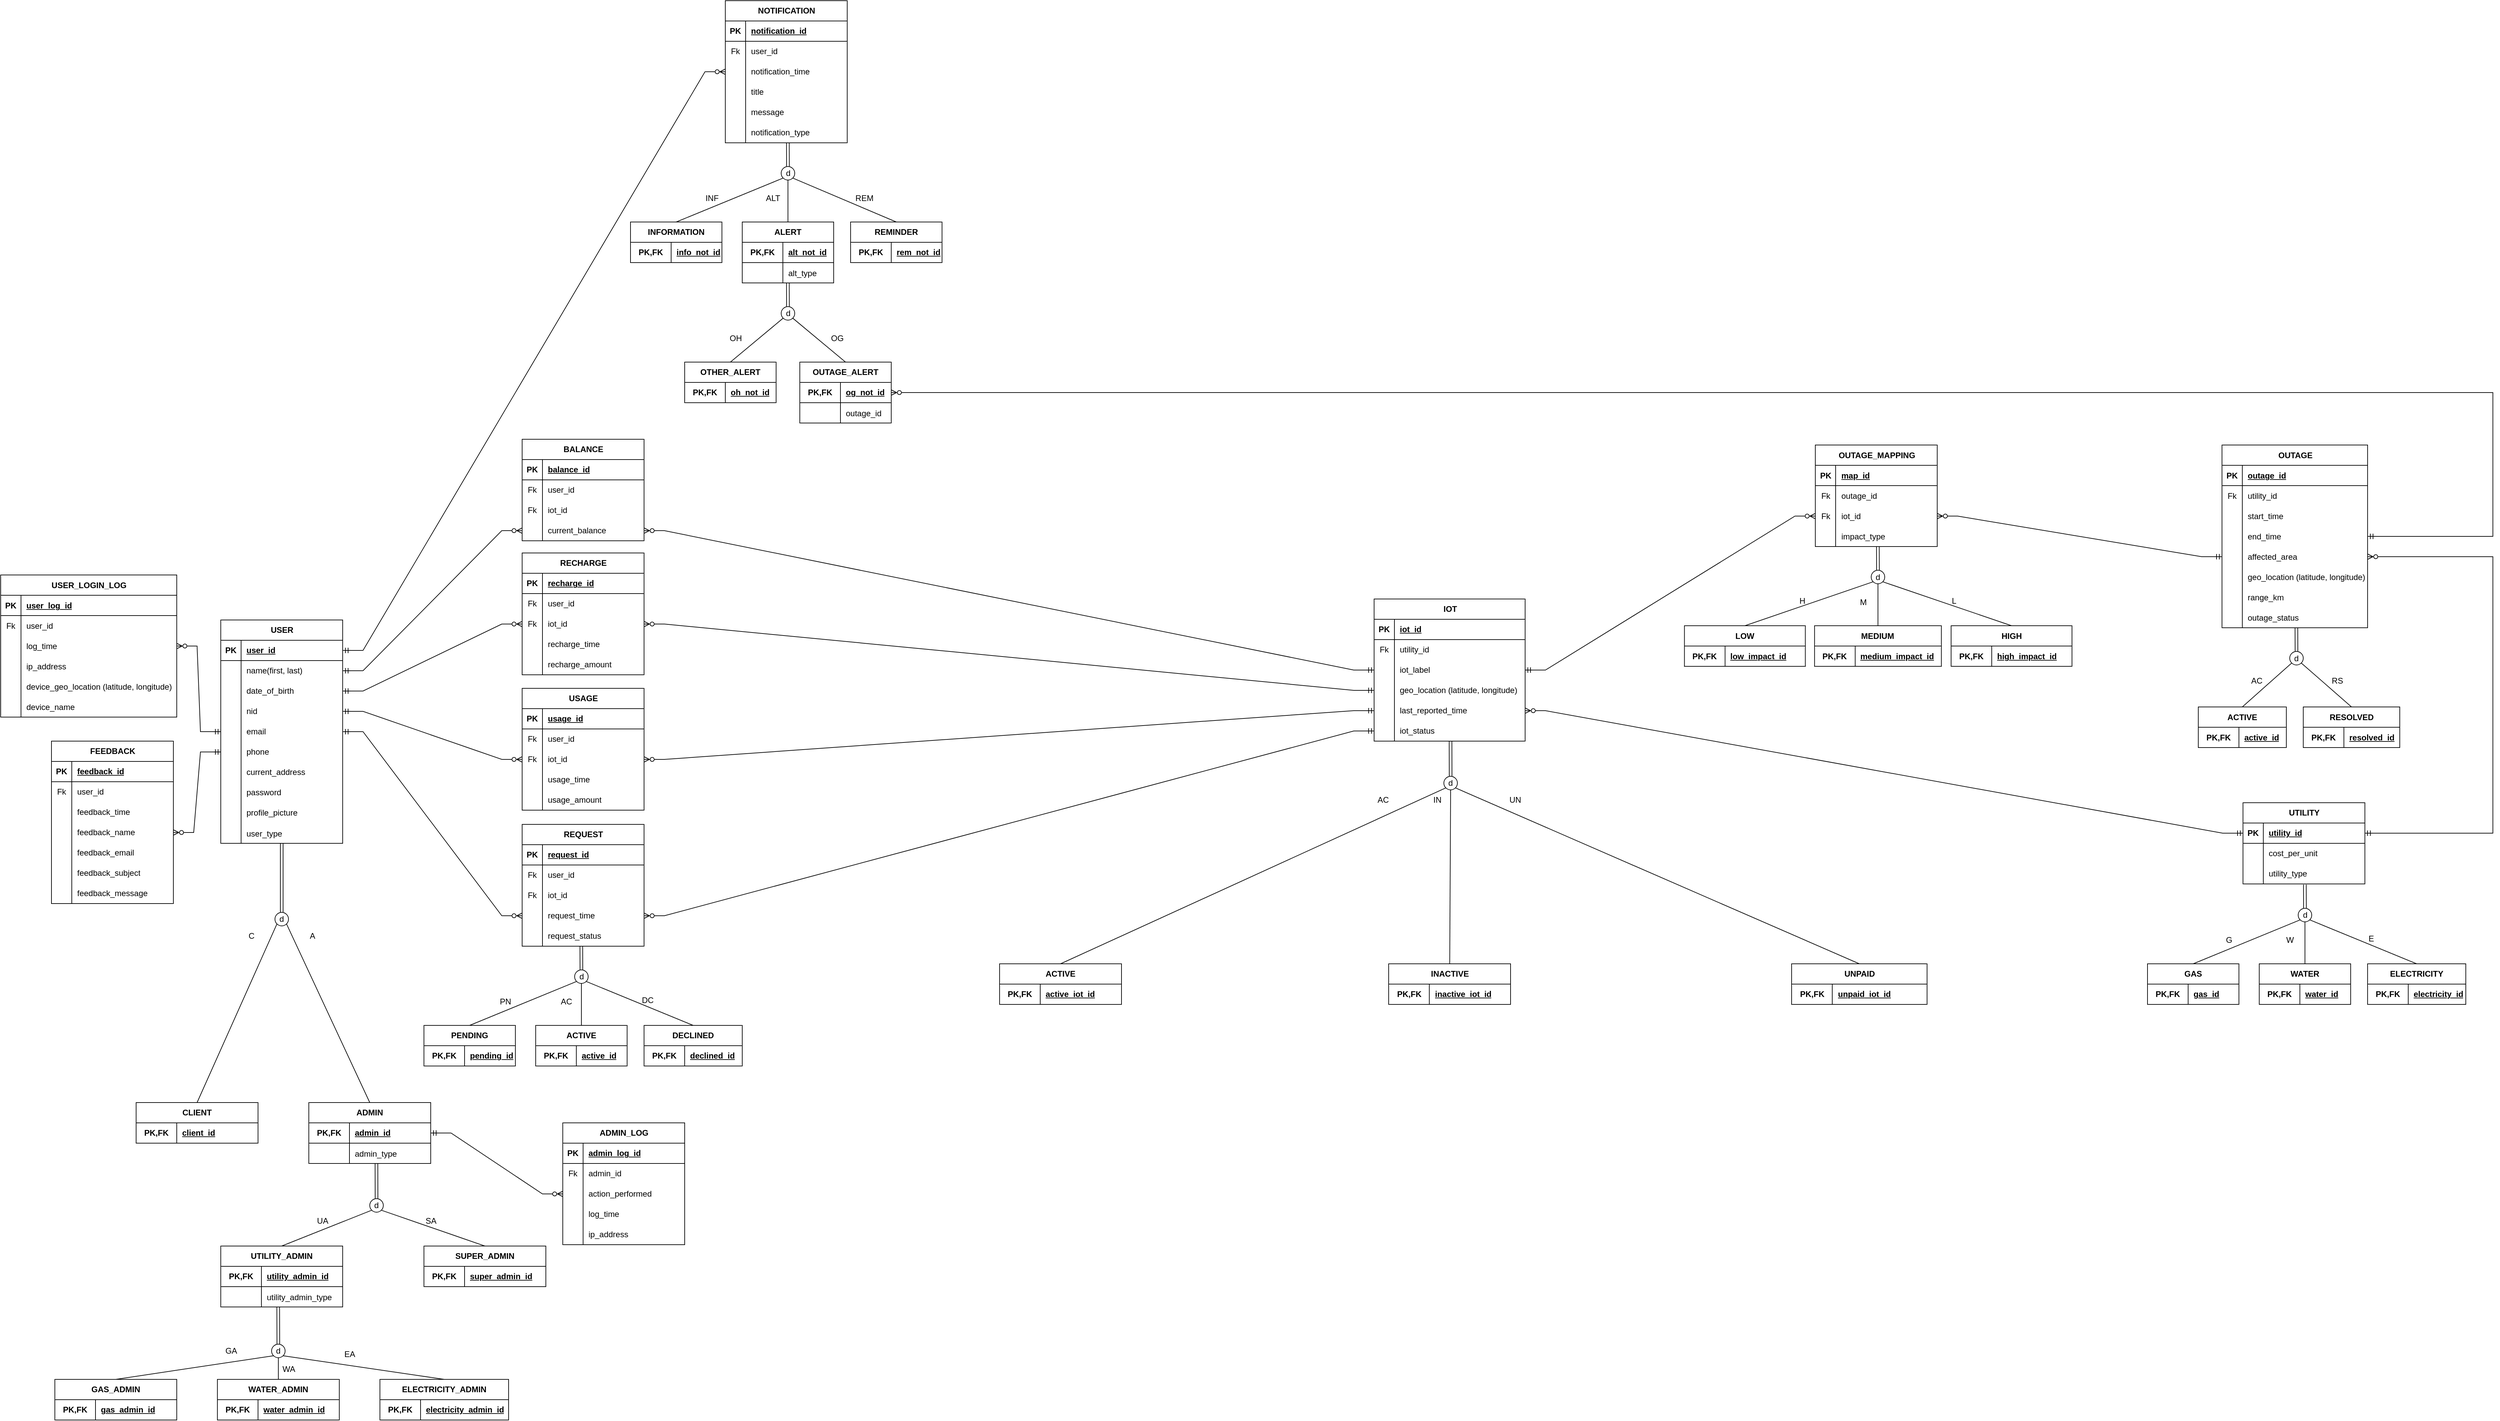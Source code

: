 <mxfile version="25.0.2">
  <diagram name="Page-1" id="5e5AeuUFZUngu6vykRc1">
    <mxGraphModel dx="2662" dy="4182" grid="1" gridSize="10" guides="1" tooltips="1" connect="1" arrows="1" fold="1" page="1" pageScale="1" pageWidth="850" pageHeight="1100" math="0" shadow="0">
      <root>
        <mxCell id="0" />
        <mxCell id="1" parent="0" />
        <mxCell id="GeNbEv6ZzwaO3a6HwCL6-1" value="USER" style="shape=table;startSize=30;container=1;collapsible=1;childLayout=tableLayout;fixedRows=1;rowLines=0;fontStyle=1;align=center;resizeLast=1;html=1;gradientColor=none;" parent="1" vertex="1">
          <mxGeometry x="-480" y="-1413" width="180" height="330" as="geometry" />
        </mxCell>
        <mxCell id="GeNbEv6ZzwaO3a6HwCL6-2" value="" style="shape=tableRow;horizontal=0;startSize=0;swimlaneHead=0;swimlaneBody=0;fillColor=none;collapsible=0;dropTarget=0;points=[[0,0.5],[1,0.5]];portConstraint=eastwest;top=0;left=0;right=0;bottom=1;" parent="GeNbEv6ZzwaO3a6HwCL6-1" vertex="1">
          <mxGeometry y="30" width="180" height="30" as="geometry" />
        </mxCell>
        <mxCell id="GeNbEv6ZzwaO3a6HwCL6-3" value="PK" style="shape=partialRectangle;connectable=0;fillColor=none;top=0;left=0;bottom=0;right=0;fontStyle=1;overflow=hidden;whiteSpace=wrap;html=1;" parent="GeNbEv6ZzwaO3a6HwCL6-2" vertex="1">
          <mxGeometry width="30" height="30" as="geometry">
            <mxRectangle width="30" height="30" as="alternateBounds" />
          </mxGeometry>
        </mxCell>
        <mxCell id="GeNbEv6ZzwaO3a6HwCL6-4" value="user_id" style="shape=partialRectangle;connectable=0;fillColor=none;top=0;left=0;bottom=0;right=0;align=left;spacingLeft=6;fontStyle=5;overflow=hidden;whiteSpace=wrap;html=1;" parent="GeNbEv6ZzwaO3a6HwCL6-2" vertex="1">
          <mxGeometry x="30" width="150" height="30" as="geometry">
            <mxRectangle width="150" height="30" as="alternateBounds" />
          </mxGeometry>
        </mxCell>
        <mxCell id="GeNbEv6ZzwaO3a6HwCL6-5" value="" style="shape=tableRow;horizontal=0;startSize=0;swimlaneHead=0;swimlaneBody=0;fillColor=none;collapsible=0;dropTarget=0;points=[[0,0.5],[1,0.5]];portConstraint=eastwest;top=0;left=0;right=0;bottom=0;" parent="GeNbEv6ZzwaO3a6HwCL6-1" vertex="1">
          <mxGeometry y="60" width="180" height="30" as="geometry" />
        </mxCell>
        <mxCell id="GeNbEv6ZzwaO3a6HwCL6-6" value="" style="shape=partialRectangle;connectable=0;fillColor=none;top=0;left=0;bottom=0;right=0;editable=1;overflow=hidden;whiteSpace=wrap;html=1;" parent="GeNbEv6ZzwaO3a6HwCL6-5" vertex="1">
          <mxGeometry width="30" height="30" as="geometry">
            <mxRectangle width="30" height="30" as="alternateBounds" />
          </mxGeometry>
        </mxCell>
        <mxCell id="GeNbEv6ZzwaO3a6HwCL6-7" value="name(first, last)" style="shape=partialRectangle;connectable=0;fillColor=none;top=0;left=0;bottom=0;right=0;align=left;spacingLeft=6;overflow=hidden;whiteSpace=wrap;html=1;" parent="GeNbEv6ZzwaO3a6HwCL6-5" vertex="1">
          <mxGeometry x="30" width="150" height="30" as="geometry">
            <mxRectangle width="150" height="30" as="alternateBounds" />
          </mxGeometry>
        </mxCell>
        <mxCell id="GeNbEv6ZzwaO3a6HwCL6-124" value="" style="shape=tableRow;horizontal=0;startSize=0;swimlaneHead=0;swimlaneBody=0;fillColor=none;collapsible=0;dropTarget=0;points=[[0,0.5],[1,0.5]];portConstraint=eastwest;top=0;left=0;right=0;bottom=0;" parent="GeNbEv6ZzwaO3a6HwCL6-1" vertex="1">
          <mxGeometry y="90" width="180" height="30" as="geometry" />
        </mxCell>
        <mxCell id="GeNbEv6ZzwaO3a6HwCL6-125" value="" style="shape=partialRectangle;connectable=0;fillColor=none;top=0;left=0;bottom=0;right=0;editable=1;overflow=hidden;whiteSpace=wrap;html=1;" parent="GeNbEv6ZzwaO3a6HwCL6-124" vertex="1">
          <mxGeometry width="30" height="30" as="geometry">
            <mxRectangle width="30" height="30" as="alternateBounds" />
          </mxGeometry>
        </mxCell>
        <mxCell id="GeNbEv6ZzwaO3a6HwCL6-126" value="date_of_birth" style="shape=partialRectangle;connectable=0;fillColor=none;top=0;left=0;bottom=0;right=0;align=left;spacingLeft=6;overflow=hidden;whiteSpace=wrap;html=1;" parent="GeNbEv6ZzwaO3a6HwCL6-124" vertex="1">
          <mxGeometry x="30" width="150" height="30" as="geometry">
            <mxRectangle width="150" height="30" as="alternateBounds" />
          </mxGeometry>
        </mxCell>
        <mxCell id="GeNbEv6ZzwaO3a6HwCL6-121" value="" style="shape=tableRow;horizontal=0;startSize=0;swimlaneHead=0;swimlaneBody=0;fillColor=none;collapsible=0;dropTarget=0;points=[[0,0.5],[1,0.5]];portConstraint=eastwest;top=0;left=0;right=0;bottom=0;" parent="GeNbEv6ZzwaO3a6HwCL6-1" vertex="1">
          <mxGeometry y="120" width="180" height="30" as="geometry" />
        </mxCell>
        <mxCell id="GeNbEv6ZzwaO3a6HwCL6-122" value="" style="shape=partialRectangle;connectable=0;fillColor=none;top=0;left=0;bottom=0;right=0;editable=1;overflow=hidden;whiteSpace=wrap;html=1;" parent="GeNbEv6ZzwaO3a6HwCL6-121" vertex="1">
          <mxGeometry width="30" height="30" as="geometry">
            <mxRectangle width="30" height="30" as="alternateBounds" />
          </mxGeometry>
        </mxCell>
        <mxCell id="GeNbEv6ZzwaO3a6HwCL6-123" value="nid" style="shape=partialRectangle;connectable=0;fillColor=none;top=0;left=0;bottom=0;right=0;align=left;spacingLeft=6;overflow=hidden;whiteSpace=wrap;html=1;" parent="GeNbEv6ZzwaO3a6HwCL6-121" vertex="1">
          <mxGeometry x="30" width="150" height="30" as="geometry">
            <mxRectangle width="150" height="30" as="alternateBounds" />
          </mxGeometry>
        </mxCell>
        <mxCell id="GeNbEv6ZzwaO3a6HwCL6-8" value="" style="shape=tableRow;horizontal=0;startSize=0;swimlaneHead=0;swimlaneBody=0;fillColor=none;collapsible=0;dropTarget=0;points=[[0,0.5],[1,0.5]];portConstraint=eastwest;top=0;left=0;right=0;bottom=0;" parent="GeNbEv6ZzwaO3a6HwCL6-1" vertex="1">
          <mxGeometry y="150" width="180" height="30" as="geometry" />
        </mxCell>
        <mxCell id="GeNbEv6ZzwaO3a6HwCL6-9" value="" style="shape=partialRectangle;connectable=0;fillColor=none;top=0;left=0;bottom=0;right=0;editable=1;overflow=hidden;whiteSpace=wrap;html=1;" parent="GeNbEv6ZzwaO3a6HwCL6-8" vertex="1">
          <mxGeometry width="30" height="30" as="geometry">
            <mxRectangle width="30" height="30" as="alternateBounds" />
          </mxGeometry>
        </mxCell>
        <mxCell id="GeNbEv6ZzwaO3a6HwCL6-10" value="email" style="shape=partialRectangle;connectable=0;fillColor=none;top=0;left=0;bottom=0;right=0;align=left;spacingLeft=6;overflow=hidden;whiteSpace=wrap;html=1;" parent="GeNbEv6ZzwaO3a6HwCL6-8" vertex="1">
          <mxGeometry x="30" width="150" height="30" as="geometry">
            <mxRectangle width="150" height="30" as="alternateBounds" />
          </mxGeometry>
        </mxCell>
        <mxCell id="GeNbEv6ZzwaO3a6HwCL6-11" value="" style="shape=tableRow;horizontal=0;startSize=0;swimlaneHead=0;swimlaneBody=0;fillColor=none;collapsible=0;dropTarget=0;points=[[0,0.5],[1,0.5]];portConstraint=eastwest;top=0;left=0;right=0;bottom=0;" parent="GeNbEv6ZzwaO3a6HwCL6-1" vertex="1">
          <mxGeometry y="180" width="180" height="30" as="geometry" />
        </mxCell>
        <mxCell id="GeNbEv6ZzwaO3a6HwCL6-12" value="" style="shape=partialRectangle;connectable=0;fillColor=none;top=0;left=0;bottom=0;right=0;editable=1;overflow=hidden;whiteSpace=wrap;html=1;" parent="GeNbEv6ZzwaO3a6HwCL6-11" vertex="1">
          <mxGeometry width="30" height="30" as="geometry">
            <mxRectangle width="30" height="30" as="alternateBounds" />
          </mxGeometry>
        </mxCell>
        <mxCell id="GeNbEv6ZzwaO3a6HwCL6-13" value="phone" style="shape=partialRectangle;connectable=0;fillColor=none;top=0;left=0;bottom=0;right=0;align=left;spacingLeft=6;overflow=hidden;whiteSpace=wrap;html=1;" parent="GeNbEv6ZzwaO3a6HwCL6-11" vertex="1">
          <mxGeometry x="30" width="150" height="30" as="geometry">
            <mxRectangle width="150" height="30" as="alternateBounds" />
          </mxGeometry>
        </mxCell>
        <mxCell id="GeNbEv6ZzwaO3a6HwCL6-53" value="" style="shape=tableRow;horizontal=0;startSize=0;swimlaneHead=0;swimlaneBody=0;fillColor=none;collapsible=0;dropTarget=0;points=[[0,0.5],[1,0.5]];portConstraint=eastwest;top=0;left=0;right=0;bottom=0;" parent="GeNbEv6ZzwaO3a6HwCL6-1" vertex="1">
          <mxGeometry y="210" width="180" height="30" as="geometry" />
        </mxCell>
        <mxCell id="GeNbEv6ZzwaO3a6HwCL6-54" value="" style="shape=partialRectangle;connectable=0;fillColor=none;top=0;left=0;bottom=0;right=0;editable=1;overflow=hidden;whiteSpace=wrap;html=1;" parent="GeNbEv6ZzwaO3a6HwCL6-53" vertex="1">
          <mxGeometry width="30" height="30" as="geometry">
            <mxRectangle width="30" height="30" as="alternateBounds" />
          </mxGeometry>
        </mxCell>
        <mxCell id="GeNbEv6ZzwaO3a6HwCL6-55" value="current_address" style="shape=partialRectangle;connectable=0;fillColor=none;top=0;left=0;bottom=0;right=0;align=left;spacingLeft=6;overflow=hidden;whiteSpace=wrap;html=1;" parent="GeNbEv6ZzwaO3a6HwCL6-53" vertex="1">
          <mxGeometry x="30" width="150" height="30" as="geometry">
            <mxRectangle width="150" height="30" as="alternateBounds" />
          </mxGeometry>
        </mxCell>
        <mxCell id="GeNbEv6ZzwaO3a6HwCL6-56" value="" style="shape=tableRow;horizontal=0;startSize=0;swimlaneHead=0;swimlaneBody=0;fillColor=none;collapsible=0;dropTarget=0;points=[[0,0.5],[1,0.5]];portConstraint=eastwest;top=0;left=0;right=0;bottom=0;" parent="GeNbEv6ZzwaO3a6HwCL6-1" vertex="1">
          <mxGeometry y="240" width="180" height="30" as="geometry" />
        </mxCell>
        <mxCell id="GeNbEv6ZzwaO3a6HwCL6-57" value="" style="shape=partialRectangle;connectable=0;fillColor=none;top=0;left=0;bottom=0;right=0;editable=1;overflow=hidden;whiteSpace=wrap;html=1;" parent="GeNbEv6ZzwaO3a6HwCL6-56" vertex="1">
          <mxGeometry width="30" height="30" as="geometry">
            <mxRectangle width="30" height="30" as="alternateBounds" />
          </mxGeometry>
        </mxCell>
        <mxCell id="GeNbEv6ZzwaO3a6HwCL6-58" value="password" style="shape=partialRectangle;connectable=0;fillColor=none;top=0;left=0;bottom=0;right=0;align=left;spacingLeft=6;overflow=hidden;whiteSpace=wrap;html=1;" parent="GeNbEv6ZzwaO3a6HwCL6-56" vertex="1">
          <mxGeometry x="30" width="150" height="30" as="geometry">
            <mxRectangle width="150" height="30" as="alternateBounds" />
          </mxGeometry>
        </mxCell>
        <mxCell id="GeNbEv6ZzwaO3a6HwCL6-59" value="" style="shape=tableRow;horizontal=0;startSize=0;swimlaneHead=0;swimlaneBody=0;fillColor=none;collapsible=0;dropTarget=0;points=[[0,0.5],[1,0.5]];portConstraint=eastwest;top=0;left=0;right=0;bottom=0;" parent="GeNbEv6ZzwaO3a6HwCL6-1" vertex="1">
          <mxGeometry y="270" width="180" height="30" as="geometry" />
        </mxCell>
        <mxCell id="GeNbEv6ZzwaO3a6HwCL6-60" value="" style="shape=partialRectangle;connectable=0;fillColor=none;top=0;left=0;bottom=0;right=0;editable=1;overflow=hidden;whiteSpace=wrap;html=1;" parent="GeNbEv6ZzwaO3a6HwCL6-59" vertex="1">
          <mxGeometry width="30" height="30" as="geometry">
            <mxRectangle width="30" height="30" as="alternateBounds" />
          </mxGeometry>
        </mxCell>
        <mxCell id="GeNbEv6ZzwaO3a6HwCL6-61" value="profile_picture" style="shape=partialRectangle;connectable=0;fillColor=none;top=0;left=0;bottom=0;right=0;align=left;spacingLeft=6;overflow=hidden;whiteSpace=wrap;html=1;" parent="GeNbEv6ZzwaO3a6HwCL6-59" vertex="1">
          <mxGeometry x="30" width="150" height="30" as="geometry">
            <mxRectangle width="150" height="30" as="alternateBounds" />
          </mxGeometry>
        </mxCell>
        <mxCell id="GeNbEv6ZzwaO3a6HwCL6-271" value="" style="shape=tableRow;horizontal=0;startSize=0;swimlaneHead=0;swimlaneBody=0;fillColor=none;collapsible=0;dropTarget=0;points=[[0,0.5],[1,0.5]];portConstraint=eastwest;top=0;left=0;right=0;bottom=0;" parent="GeNbEv6ZzwaO3a6HwCL6-1" vertex="1">
          <mxGeometry y="300" width="180" height="30" as="geometry" />
        </mxCell>
        <mxCell id="GeNbEv6ZzwaO3a6HwCL6-272" value="" style="shape=partialRectangle;connectable=0;fillColor=none;top=0;left=0;bottom=0;right=0;editable=1;overflow=hidden;" parent="GeNbEv6ZzwaO3a6HwCL6-271" vertex="1">
          <mxGeometry width="30" height="30" as="geometry">
            <mxRectangle width="30" height="30" as="alternateBounds" />
          </mxGeometry>
        </mxCell>
        <mxCell id="GeNbEv6ZzwaO3a6HwCL6-273" value="user_type" style="shape=partialRectangle;connectable=0;fillColor=none;top=0;left=0;bottom=0;right=0;align=left;spacingLeft=6;overflow=hidden;" parent="GeNbEv6ZzwaO3a6HwCL6-271" vertex="1">
          <mxGeometry x="30" width="150" height="30" as="geometry">
            <mxRectangle width="150" height="30" as="alternateBounds" />
          </mxGeometry>
        </mxCell>
        <mxCell id="GeNbEv6ZzwaO3a6HwCL6-87" value="d" style="ellipse;whiteSpace=wrap;html=1;aspect=fixed;" parent="1" vertex="1">
          <mxGeometry x="-400" y="-981" width="20" height="20" as="geometry" />
        </mxCell>
        <mxCell id="GeNbEv6ZzwaO3a6HwCL6-92" value="" style="shape=link;html=1;rounded=0;entryX=0.5;entryY=0;entryDx=0;entryDy=0;" parent="1" target="GeNbEv6ZzwaO3a6HwCL6-87" edge="1">
          <mxGeometry relative="1" as="geometry">
            <mxPoint x="-390" y="-1083" as="sourcePoint" />
            <mxPoint x="-320" y="-1163" as="targetPoint" />
          </mxGeometry>
        </mxCell>
        <mxCell id="GeNbEv6ZzwaO3a6HwCL6-108" value="CLIENT" style="shape=table;startSize=30;container=1;collapsible=1;childLayout=tableLayout;fixedRows=1;rowLines=0;fontStyle=1;align=center;resizeLast=1;html=1;whiteSpace=wrap;" parent="1" vertex="1">
          <mxGeometry x="-605" y="-700" width="180" height="60" as="geometry" />
        </mxCell>
        <mxCell id="GeNbEv6ZzwaO3a6HwCL6-112" value="" style="shape=tableRow;horizontal=0;startSize=0;swimlaneHead=0;swimlaneBody=0;fillColor=none;collapsible=0;dropTarget=0;points=[[0,0.5],[1,0.5]];portConstraint=eastwest;top=0;left=0;right=0;bottom=1;html=1;" parent="GeNbEv6ZzwaO3a6HwCL6-108" vertex="1">
          <mxGeometry y="30" width="180" height="30" as="geometry" />
        </mxCell>
        <mxCell id="GeNbEv6ZzwaO3a6HwCL6-113" value="PK,FK" style="shape=partialRectangle;connectable=0;fillColor=none;top=0;left=0;bottom=0;right=0;fontStyle=1;overflow=hidden;html=1;whiteSpace=wrap;" parent="GeNbEv6ZzwaO3a6HwCL6-112" vertex="1">
          <mxGeometry width="60" height="30" as="geometry">
            <mxRectangle width="60" height="30" as="alternateBounds" />
          </mxGeometry>
        </mxCell>
        <mxCell id="GeNbEv6ZzwaO3a6HwCL6-114" value="client_id" style="shape=partialRectangle;connectable=0;fillColor=none;top=0;left=0;bottom=0;right=0;align=left;spacingLeft=6;fontStyle=5;overflow=hidden;html=1;whiteSpace=wrap;" parent="GeNbEv6ZzwaO3a6HwCL6-112" vertex="1">
          <mxGeometry x="60" width="120" height="30" as="geometry">
            <mxRectangle width="120" height="30" as="alternateBounds" />
          </mxGeometry>
        </mxCell>
        <mxCell id="GeNbEv6ZzwaO3a6HwCL6-144" value="ADMIN" style="shape=table;startSize=30;container=1;collapsible=1;childLayout=tableLayout;fixedRows=1;rowLines=0;fontStyle=1;align=center;resizeLast=1;html=1;whiteSpace=wrap;" parent="1" vertex="1">
          <mxGeometry x="-350" y="-700" width="180" height="90" as="geometry" />
        </mxCell>
        <mxCell id="GeNbEv6ZzwaO3a6HwCL6-148" value="" style="shape=tableRow;horizontal=0;startSize=0;swimlaneHead=0;swimlaneBody=0;fillColor=none;collapsible=0;dropTarget=0;points=[[0,0.5],[1,0.5]];portConstraint=eastwest;top=0;left=0;right=0;bottom=1;html=1;" parent="GeNbEv6ZzwaO3a6HwCL6-144" vertex="1">
          <mxGeometry y="30" width="180" height="30" as="geometry" />
        </mxCell>
        <mxCell id="GeNbEv6ZzwaO3a6HwCL6-149" value="PK,FK" style="shape=partialRectangle;connectable=0;fillColor=none;top=0;left=0;bottom=0;right=0;fontStyle=1;overflow=hidden;html=1;whiteSpace=wrap;" parent="GeNbEv6ZzwaO3a6HwCL6-148" vertex="1">
          <mxGeometry width="60" height="30" as="geometry">
            <mxRectangle width="60" height="30" as="alternateBounds" />
          </mxGeometry>
        </mxCell>
        <mxCell id="GeNbEv6ZzwaO3a6HwCL6-150" value="admin_id" style="shape=partialRectangle;connectable=0;fillColor=none;top=0;left=0;bottom=0;right=0;align=left;spacingLeft=6;fontStyle=5;overflow=hidden;html=1;whiteSpace=wrap;" parent="GeNbEv6ZzwaO3a6HwCL6-148" vertex="1">
          <mxGeometry x="60" width="120" height="30" as="geometry">
            <mxRectangle width="120" height="30" as="alternateBounds" />
          </mxGeometry>
        </mxCell>
        <mxCell id="GeNbEv6ZzwaO3a6HwCL6-277" value="" style="shape=tableRow;horizontal=0;startSize=0;swimlaneHead=0;swimlaneBody=0;fillColor=none;collapsible=0;dropTarget=0;points=[[0,0.5],[1,0.5]];portConstraint=eastwest;top=0;left=0;right=0;bottom=0;" parent="GeNbEv6ZzwaO3a6HwCL6-144" vertex="1">
          <mxGeometry y="60" width="180" height="30" as="geometry" />
        </mxCell>
        <mxCell id="GeNbEv6ZzwaO3a6HwCL6-278" value="" style="shape=partialRectangle;connectable=0;fillColor=none;top=0;left=0;bottom=0;right=0;editable=1;overflow=hidden;" parent="GeNbEv6ZzwaO3a6HwCL6-277" vertex="1">
          <mxGeometry width="60" height="30" as="geometry">
            <mxRectangle width="60" height="30" as="alternateBounds" />
          </mxGeometry>
        </mxCell>
        <mxCell id="GeNbEv6ZzwaO3a6HwCL6-279" value="admin_type" style="shape=partialRectangle;connectable=0;fillColor=none;top=0;left=0;bottom=0;right=0;align=left;spacingLeft=6;overflow=hidden;" parent="GeNbEv6ZzwaO3a6HwCL6-277" vertex="1">
          <mxGeometry x="60" width="120" height="30" as="geometry">
            <mxRectangle width="120" height="30" as="alternateBounds" />
          </mxGeometry>
        </mxCell>
        <mxCell id="GeNbEv6ZzwaO3a6HwCL6-157" value="d" style="ellipse;whiteSpace=wrap;html=1;aspect=fixed;" parent="1" vertex="1">
          <mxGeometry x="-260" y="-558" width="20" height="20" as="geometry" />
        </mxCell>
        <mxCell id="GeNbEv6ZzwaO3a6HwCL6-158" value="" style="shape=link;html=1;rounded=0;exitX=0.5;exitY=0.993;exitDx=0;exitDy=0;exitPerimeter=0;entryX=0.5;entryY=0;entryDx=0;entryDy=0;" parent="1" target="GeNbEv6ZzwaO3a6HwCL6-157" edge="1">
          <mxGeometry relative="1" as="geometry">
            <mxPoint x="-250.14" y="-610" as="sourcePoint" />
            <mxPoint x="-249.97" y="-560" as="targetPoint" />
          </mxGeometry>
        </mxCell>
        <mxCell id="GeNbEv6ZzwaO3a6HwCL6-159" value="" style="endArrow=none;html=1;rounded=0;entryX=0;entryY=1;entryDx=0;entryDy=0;exitX=0.5;exitY=0;exitDx=0;exitDy=0;" parent="1" source="GeNbEv6ZzwaO3a6HwCL6-108" target="GeNbEv6ZzwaO3a6HwCL6-87" edge="1">
          <mxGeometry width="50" height="50" relative="1" as="geometry">
            <mxPoint x="-500" y="-961" as="sourcePoint" />
            <mxPoint x="-450" y="-1011" as="targetPoint" />
          </mxGeometry>
        </mxCell>
        <mxCell id="GeNbEv6ZzwaO3a6HwCL6-160" value="" style="endArrow=none;html=1;rounded=0;entryX=1;entryY=1;entryDx=0;entryDy=0;exitX=0.5;exitY=0;exitDx=0;exitDy=0;" parent="1" source="GeNbEv6ZzwaO3a6HwCL6-144" target="GeNbEv6ZzwaO3a6HwCL6-87" edge="1">
          <mxGeometry width="50" height="50" relative="1" as="geometry">
            <mxPoint x="-540" y="-901" as="sourcePoint" />
            <mxPoint x="-387" y="-954" as="targetPoint" />
          </mxGeometry>
        </mxCell>
        <mxCell id="GeNbEv6ZzwaO3a6HwCL6-161" value="UTILITY_ADMIN" style="shape=table;startSize=30;container=1;collapsible=1;childLayout=tableLayout;fixedRows=1;rowLines=0;fontStyle=1;align=center;resizeLast=1;html=1;whiteSpace=wrap;" parent="1" vertex="1">
          <mxGeometry x="-480" y="-488" width="180" height="90" as="geometry" />
        </mxCell>
        <mxCell id="GeNbEv6ZzwaO3a6HwCL6-162" value="" style="shape=tableRow;horizontal=0;startSize=0;swimlaneHead=0;swimlaneBody=0;fillColor=none;collapsible=0;dropTarget=0;points=[[0,0.5],[1,0.5]];portConstraint=eastwest;top=0;left=0;right=0;bottom=1;html=1;" parent="GeNbEv6ZzwaO3a6HwCL6-161" vertex="1">
          <mxGeometry y="30" width="180" height="30" as="geometry" />
        </mxCell>
        <mxCell id="GeNbEv6ZzwaO3a6HwCL6-163" value="PK,FK" style="shape=partialRectangle;connectable=0;fillColor=none;top=0;left=0;bottom=0;right=0;fontStyle=1;overflow=hidden;html=1;whiteSpace=wrap;" parent="GeNbEv6ZzwaO3a6HwCL6-162" vertex="1">
          <mxGeometry width="60" height="30" as="geometry">
            <mxRectangle width="60" height="30" as="alternateBounds" />
          </mxGeometry>
        </mxCell>
        <mxCell id="GeNbEv6ZzwaO3a6HwCL6-164" value="utility_admin_id" style="shape=partialRectangle;connectable=0;fillColor=none;top=0;left=0;bottom=0;right=0;align=left;spacingLeft=6;fontStyle=5;overflow=hidden;html=1;whiteSpace=wrap;" parent="GeNbEv6ZzwaO3a6HwCL6-162" vertex="1">
          <mxGeometry x="60" width="120" height="30" as="geometry">
            <mxRectangle width="120" height="30" as="alternateBounds" />
          </mxGeometry>
        </mxCell>
        <mxCell id="GeNbEv6ZzwaO3a6HwCL6-280" value="" style="shape=tableRow;horizontal=0;startSize=0;swimlaneHead=0;swimlaneBody=0;fillColor=none;collapsible=0;dropTarget=0;points=[[0,0.5],[1,0.5]];portConstraint=eastwest;top=0;left=0;right=0;bottom=0;" parent="GeNbEv6ZzwaO3a6HwCL6-161" vertex="1">
          <mxGeometry y="60" width="180" height="30" as="geometry" />
        </mxCell>
        <mxCell id="GeNbEv6ZzwaO3a6HwCL6-281" value="" style="shape=partialRectangle;connectable=0;fillColor=none;top=0;left=0;bottom=0;right=0;editable=1;overflow=hidden;" parent="GeNbEv6ZzwaO3a6HwCL6-280" vertex="1">
          <mxGeometry width="60" height="30" as="geometry">
            <mxRectangle width="60" height="30" as="alternateBounds" />
          </mxGeometry>
        </mxCell>
        <mxCell id="GeNbEv6ZzwaO3a6HwCL6-282" value="utility_admin_type" style="shape=partialRectangle;connectable=0;fillColor=none;top=0;left=0;bottom=0;right=0;align=left;spacingLeft=6;overflow=hidden;" parent="GeNbEv6ZzwaO3a6HwCL6-280" vertex="1">
          <mxGeometry x="60" width="120" height="30" as="geometry">
            <mxRectangle width="120" height="30" as="alternateBounds" />
          </mxGeometry>
        </mxCell>
        <mxCell id="GeNbEv6ZzwaO3a6HwCL6-165" value="SUPER_ADMIN" style="shape=table;startSize=30;container=1;collapsible=1;childLayout=tableLayout;fixedRows=1;rowLines=0;fontStyle=1;align=center;resizeLast=1;html=1;whiteSpace=wrap;" parent="1" vertex="1">
          <mxGeometry x="-180" y="-488" width="180" height="60" as="geometry" />
        </mxCell>
        <mxCell id="GeNbEv6ZzwaO3a6HwCL6-166" value="" style="shape=tableRow;horizontal=0;startSize=0;swimlaneHead=0;swimlaneBody=0;fillColor=none;collapsible=0;dropTarget=0;points=[[0,0.5],[1,0.5]];portConstraint=eastwest;top=0;left=0;right=0;bottom=1;html=1;" parent="GeNbEv6ZzwaO3a6HwCL6-165" vertex="1">
          <mxGeometry y="30" width="180" height="30" as="geometry" />
        </mxCell>
        <mxCell id="GeNbEv6ZzwaO3a6HwCL6-167" value="PK,FK" style="shape=partialRectangle;connectable=0;fillColor=none;top=0;left=0;bottom=0;right=0;fontStyle=1;overflow=hidden;html=1;whiteSpace=wrap;" parent="GeNbEv6ZzwaO3a6HwCL6-166" vertex="1">
          <mxGeometry width="60" height="30" as="geometry">
            <mxRectangle width="60" height="30" as="alternateBounds" />
          </mxGeometry>
        </mxCell>
        <mxCell id="GeNbEv6ZzwaO3a6HwCL6-168" value="super_admin_id" style="shape=partialRectangle;connectable=0;fillColor=none;top=0;left=0;bottom=0;right=0;align=left;spacingLeft=6;fontStyle=5;overflow=hidden;html=1;whiteSpace=wrap;" parent="GeNbEv6ZzwaO3a6HwCL6-166" vertex="1">
          <mxGeometry x="60" width="120" height="30" as="geometry">
            <mxRectangle width="120" height="30" as="alternateBounds" />
          </mxGeometry>
        </mxCell>
        <mxCell id="GeNbEv6ZzwaO3a6HwCL6-173" value="ELECTRICITY_ADMIN" style="shape=table;startSize=30;container=1;collapsible=1;childLayout=tableLayout;fixedRows=1;rowLines=0;fontStyle=1;align=center;resizeLast=1;html=1;whiteSpace=wrap;" parent="1" vertex="1">
          <mxGeometry x="-245" y="-291" width="190" height="60" as="geometry" />
        </mxCell>
        <mxCell id="GeNbEv6ZzwaO3a6HwCL6-174" value="" style="shape=tableRow;horizontal=0;startSize=0;swimlaneHead=0;swimlaneBody=0;fillColor=none;collapsible=0;dropTarget=0;points=[[0,0.5],[1,0.5]];portConstraint=eastwest;top=0;left=0;right=0;bottom=1;html=1;" parent="GeNbEv6ZzwaO3a6HwCL6-173" vertex="1">
          <mxGeometry y="30" width="190" height="30" as="geometry" />
        </mxCell>
        <mxCell id="GeNbEv6ZzwaO3a6HwCL6-175" value="PK,FK" style="shape=partialRectangle;connectable=0;fillColor=none;top=0;left=0;bottom=0;right=0;fontStyle=1;overflow=hidden;html=1;whiteSpace=wrap;" parent="GeNbEv6ZzwaO3a6HwCL6-174" vertex="1">
          <mxGeometry width="60" height="30" as="geometry">
            <mxRectangle width="60" height="30" as="alternateBounds" />
          </mxGeometry>
        </mxCell>
        <mxCell id="GeNbEv6ZzwaO3a6HwCL6-176" value="electricity_admin_id" style="shape=partialRectangle;connectable=0;fillColor=none;top=0;left=0;bottom=0;right=0;align=left;spacingLeft=6;fontStyle=5;overflow=hidden;html=1;whiteSpace=wrap;" parent="GeNbEv6ZzwaO3a6HwCL6-174" vertex="1">
          <mxGeometry x="60" width="130" height="30" as="geometry">
            <mxRectangle width="130" height="30" as="alternateBounds" />
          </mxGeometry>
        </mxCell>
        <mxCell id="GeNbEv6ZzwaO3a6HwCL6-177" value="WATER_ADMIN" style="shape=table;startSize=30;container=1;collapsible=1;childLayout=tableLayout;fixedRows=1;rowLines=0;fontStyle=1;align=center;resizeLast=1;html=1;whiteSpace=wrap;" parent="1" vertex="1">
          <mxGeometry x="-485" y="-291" width="180" height="60" as="geometry" />
        </mxCell>
        <mxCell id="GeNbEv6ZzwaO3a6HwCL6-178" value="" style="shape=tableRow;horizontal=0;startSize=0;swimlaneHead=0;swimlaneBody=0;fillColor=none;collapsible=0;dropTarget=0;points=[[0,0.5],[1,0.5]];portConstraint=eastwest;top=0;left=0;right=0;bottom=1;html=1;" parent="GeNbEv6ZzwaO3a6HwCL6-177" vertex="1">
          <mxGeometry y="30" width="180" height="30" as="geometry" />
        </mxCell>
        <mxCell id="GeNbEv6ZzwaO3a6HwCL6-179" value="PK,FK" style="shape=partialRectangle;connectable=0;fillColor=none;top=0;left=0;bottom=0;right=0;fontStyle=1;overflow=hidden;html=1;whiteSpace=wrap;" parent="GeNbEv6ZzwaO3a6HwCL6-178" vertex="1">
          <mxGeometry width="60" height="30" as="geometry">
            <mxRectangle width="60" height="30" as="alternateBounds" />
          </mxGeometry>
        </mxCell>
        <mxCell id="GeNbEv6ZzwaO3a6HwCL6-180" value="water_admin_id" style="shape=partialRectangle;connectable=0;fillColor=none;top=0;left=0;bottom=0;right=0;align=left;spacingLeft=6;fontStyle=5;overflow=hidden;html=1;whiteSpace=wrap;" parent="GeNbEv6ZzwaO3a6HwCL6-178" vertex="1">
          <mxGeometry x="60" width="120" height="30" as="geometry">
            <mxRectangle width="120" height="30" as="alternateBounds" />
          </mxGeometry>
        </mxCell>
        <mxCell id="GeNbEv6ZzwaO3a6HwCL6-181" value="GAS_ADMIN" style="shape=table;startSize=30;container=1;collapsible=1;childLayout=tableLayout;fixedRows=1;rowLines=0;fontStyle=1;align=center;resizeLast=1;html=1;whiteSpace=wrap;" parent="1" vertex="1">
          <mxGeometry x="-725" y="-291" width="180" height="60" as="geometry" />
        </mxCell>
        <mxCell id="GeNbEv6ZzwaO3a6HwCL6-182" value="" style="shape=tableRow;horizontal=0;startSize=0;swimlaneHead=0;swimlaneBody=0;fillColor=none;collapsible=0;dropTarget=0;points=[[0,0.5],[1,0.5]];portConstraint=eastwest;top=0;left=0;right=0;bottom=1;html=1;" parent="GeNbEv6ZzwaO3a6HwCL6-181" vertex="1">
          <mxGeometry y="30" width="180" height="30" as="geometry" />
        </mxCell>
        <mxCell id="GeNbEv6ZzwaO3a6HwCL6-183" value="PK,FK" style="shape=partialRectangle;connectable=0;fillColor=none;top=0;left=0;bottom=0;right=0;fontStyle=1;overflow=hidden;html=1;whiteSpace=wrap;" parent="GeNbEv6ZzwaO3a6HwCL6-182" vertex="1">
          <mxGeometry width="60" height="30" as="geometry">
            <mxRectangle width="60" height="30" as="alternateBounds" />
          </mxGeometry>
        </mxCell>
        <mxCell id="GeNbEv6ZzwaO3a6HwCL6-184" value="gas_admin_id" style="shape=partialRectangle;connectable=0;fillColor=none;top=0;left=0;bottom=0;right=0;align=left;spacingLeft=6;fontStyle=5;overflow=hidden;html=1;whiteSpace=wrap;" parent="GeNbEv6ZzwaO3a6HwCL6-182" vertex="1">
          <mxGeometry x="60" width="120" height="30" as="geometry">
            <mxRectangle width="120" height="30" as="alternateBounds" />
          </mxGeometry>
        </mxCell>
        <mxCell id="GeNbEv6ZzwaO3a6HwCL6-185" value="" style="endArrow=none;html=1;rounded=0;entryX=0;entryY=1;entryDx=0;entryDy=0;exitX=0.5;exitY=0;exitDx=0;exitDy=0;" parent="1" source="GeNbEv6ZzwaO3a6HwCL6-161" target="GeNbEv6ZzwaO3a6HwCL6-157" edge="1">
          <mxGeometry width="50" height="50" relative="1" as="geometry">
            <mxPoint x="-490" y="-508" as="sourcePoint" />
            <mxPoint x="-440" y="-558" as="targetPoint" />
          </mxGeometry>
        </mxCell>
        <mxCell id="GeNbEv6ZzwaO3a6HwCL6-186" value="" style="endArrow=none;html=1;rounded=0;entryX=1;entryY=1;entryDx=0;entryDy=0;exitX=0.5;exitY=0;exitDx=0;exitDy=0;" parent="1" source="GeNbEv6ZzwaO3a6HwCL6-165" target="GeNbEv6ZzwaO3a6HwCL6-157" edge="1">
          <mxGeometry width="50" height="50" relative="1" as="geometry">
            <mxPoint x="-380" y="-478" as="sourcePoint" />
            <mxPoint x="-247" y="-531" as="targetPoint" />
          </mxGeometry>
        </mxCell>
        <mxCell id="GeNbEv6ZzwaO3a6HwCL6-188" value="d" style="ellipse;whiteSpace=wrap;html=1;aspect=fixed;" parent="1" vertex="1">
          <mxGeometry x="-405" y="-343" width="20" height="20" as="geometry" />
        </mxCell>
        <mxCell id="GeNbEv6ZzwaO3a6HwCL6-189" value="" style="shape=link;html=1;rounded=0;exitX=0.5;exitY=0.993;exitDx=0;exitDy=0;exitPerimeter=0;entryX=0.5;entryY=0;entryDx=0;entryDy=0;" parent="1" target="GeNbEv6ZzwaO3a6HwCL6-188" edge="1">
          <mxGeometry relative="1" as="geometry">
            <mxPoint x="-395.2" y="-398" as="sourcePoint" />
            <mxPoint x="-395.03" y="-348" as="targetPoint" />
          </mxGeometry>
        </mxCell>
        <mxCell id="GeNbEv6ZzwaO3a6HwCL6-190" value="" style="endArrow=none;html=1;rounded=0;entryX=0.5;entryY=1;entryDx=0;entryDy=0;exitX=0.5;exitY=0;exitDx=0;exitDy=0;" parent="1" source="GeNbEv6ZzwaO3a6HwCL6-177" target="GeNbEv6ZzwaO3a6HwCL6-188" edge="1">
          <mxGeometry width="50" height="50" relative="1" as="geometry">
            <mxPoint x="-525" y="-331" as="sourcePoint" />
            <mxPoint x="-475" y="-381" as="targetPoint" />
          </mxGeometry>
        </mxCell>
        <mxCell id="GeNbEv6ZzwaO3a6HwCL6-191" value="" style="endArrow=none;html=1;rounded=0;entryX=0;entryY=1;entryDx=0;entryDy=0;exitX=0.5;exitY=0;exitDx=0;exitDy=0;" parent="1" source="GeNbEv6ZzwaO3a6HwCL6-181" target="GeNbEv6ZzwaO3a6HwCL6-188" edge="1">
          <mxGeometry width="50" height="50" relative="1" as="geometry">
            <mxPoint x="-385" y="-281" as="sourcePoint" />
            <mxPoint x="-385" y="-361" as="targetPoint" />
          </mxGeometry>
        </mxCell>
        <mxCell id="GeNbEv6ZzwaO3a6HwCL6-192" value="" style="endArrow=none;html=1;rounded=0;entryX=1;entryY=1;entryDx=0;entryDy=0;exitX=0.5;exitY=0;exitDx=0;exitDy=0;" parent="1" source="GeNbEv6ZzwaO3a6HwCL6-173" target="GeNbEv6ZzwaO3a6HwCL6-188" edge="1">
          <mxGeometry width="50" height="50" relative="1" as="geometry">
            <mxPoint x="-630" y="-281" as="sourcePoint" />
            <mxPoint x="-392" y="-364" as="targetPoint" />
          </mxGeometry>
        </mxCell>
        <mxCell id="GeNbEv6ZzwaO3a6HwCL6-199" value="C" style="text;html=1;align=center;verticalAlign=middle;resizable=0;points=[];autosize=1;strokeColor=none;fillColor=none;" parent="1" vertex="1">
          <mxGeometry x="-450" y="-961" width="30" height="30" as="geometry" />
        </mxCell>
        <mxCell id="GeNbEv6ZzwaO3a6HwCL6-200" value="A" style="text;html=1;align=center;verticalAlign=middle;resizable=0;points=[];autosize=1;strokeColor=none;fillColor=none;" parent="1" vertex="1">
          <mxGeometry x="-360" y="-961" width="30" height="30" as="geometry" />
        </mxCell>
        <mxCell id="GeNbEv6ZzwaO3a6HwCL6-201" value="UA" style="text;html=1;align=center;verticalAlign=middle;resizable=0;points=[];autosize=1;strokeColor=none;fillColor=none;" parent="1" vertex="1">
          <mxGeometry x="-350" y="-540" width="40" height="30" as="geometry" />
        </mxCell>
        <mxCell id="GeNbEv6ZzwaO3a6HwCL6-202" value="SA" style="text;html=1;align=center;verticalAlign=middle;resizable=0;points=[];autosize=1;strokeColor=none;fillColor=none;" parent="1" vertex="1">
          <mxGeometry x="-190" y="-540" width="40" height="30" as="geometry" />
        </mxCell>
        <mxCell id="GeNbEv6ZzwaO3a6HwCL6-203" value="GA" style="text;html=1;align=center;verticalAlign=middle;resizable=0;points=[];autosize=1;strokeColor=none;fillColor=none;" parent="1" vertex="1">
          <mxGeometry x="-485" y="-348" width="40" height="30" as="geometry" />
        </mxCell>
        <mxCell id="GeNbEv6ZzwaO3a6HwCL6-204" value="WA" style="text;html=1;align=center;verticalAlign=middle;resizable=0;points=[];autosize=1;strokeColor=none;fillColor=none;" parent="1" vertex="1">
          <mxGeometry x="-400" y="-321" width="40" height="30" as="geometry" />
        </mxCell>
        <mxCell id="GeNbEv6ZzwaO3a6HwCL6-205" value="EA" style="text;html=1;align=center;verticalAlign=middle;resizable=0;points=[];autosize=1;strokeColor=none;fillColor=none;" parent="1" vertex="1">
          <mxGeometry x="-310" y="-343" width="40" height="30" as="geometry" />
        </mxCell>
        <mxCell id="GeNbEv6ZzwaO3a6HwCL6-206" value="USER_LOGIN_LOG" style="shape=table;startSize=30;container=1;collapsible=1;childLayout=tableLayout;fixedRows=1;rowLines=0;fontStyle=1;align=center;resizeLast=1;html=1;" parent="1" vertex="1">
          <mxGeometry x="-805" y="-1479.5" width="260" height="210" as="geometry" />
        </mxCell>
        <mxCell id="GeNbEv6ZzwaO3a6HwCL6-207" value="" style="shape=tableRow;horizontal=0;startSize=0;swimlaneHead=0;swimlaneBody=0;fillColor=none;collapsible=0;dropTarget=0;points=[[0,0.5],[1,0.5]];portConstraint=eastwest;top=0;left=0;right=0;bottom=1;" parent="GeNbEv6ZzwaO3a6HwCL6-206" vertex="1">
          <mxGeometry y="30" width="260" height="30" as="geometry" />
        </mxCell>
        <mxCell id="GeNbEv6ZzwaO3a6HwCL6-208" value="PK" style="shape=partialRectangle;connectable=0;fillColor=none;top=0;left=0;bottom=0;right=0;fontStyle=1;overflow=hidden;whiteSpace=wrap;html=1;" parent="GeNbEv6ZzwaO3a6HwCL6-207" vertex="1">
          <mxGeometry width="30" height="30" as="geometry">
            <mxRectangle width="30" height="30" as="alternateBounds" />
          </mxGeometry>
        </mxCell>
        <mxCell id="GeNbEv6ZzwaO3a6HwCL6-209" value="user_log_id" style="shape=partialRectangle;connectable=0;fillColor=none;top=0;left=0;bottom=0;right=0;align=left;spacingLeft=6;fontStyle=5;overflow=hidden;whiteSpace=wrap;html=1;" parent="GeNbEv6ZzwaO3a6HwCL6-207" vertex="1">
          <mxGeometry x="30" width="230" height="30" as="geometry">
            <mxRectangle width="230" height="30" as="alternateBounds" />
          </mxGeometry>
        </mxCell>
        <mxCell id="GeNbEv6ZzwaO3a6HwCL6-210" value="" style="shape=tableRow;horizontal=0;startSize=0;swimlaneHead=0;swimlaneBody=0;fillColor=none;collapsible=0;dropTarget=0;points=[[0,0.5],[1,0.5]];portConstraint=eastwest;top=0;left=0;right=0;bottom=0;" parent="GeNbEv6ZzwaO3a6HwCL6-206" vertex="1">
          <mxGeometry y="60" width="260" height="30" as="geometry" />
        </mxCell>
        <mxCell id="GeNbEv6ZzwaO3a6HwCL6-211" value="Fk" style="shape=partialRectangle;connectable=0;fillColor=none;top=0;left=0;bottom=0;right=0;editable=1;overflow=hidden;whiteSpace=wrap;html=1;" parent="GeNbEv6ZzwaO3a6HwCL6-210" vertex="1">
          <mxGeometry width="30" height="30" as="geometry">
            <mxRectangle width="30" height="30" as="alternateBounds" />
          </mxGeometry>
        </mxCell>
        <mxCell id="GeNbEv6ZzwaO3a6HwCL6-212" value="user_id" style="shape=partialRectangle;connectable=0;fillColor=none;top=0;left=0;bottom=0;right=0;align=left;spacingLeft=6;overflow=hidden;whiteSpace=wrap;html=1;" parent="GeNbEv6ZzwaO3a6HwCL6-210" vertex="1">
          <mxGeometry x="30" width="230" height="30" as="geometry">
            <mxRectangle width="230" height="30" as="alternateBounds" />
          </mxGeometry>
        </mxCell>
        <mxCell id="GeNbEv6ZzwaO3a6HwCL6-213" value="" style="shape=tableRow;horizontal=0;startSize=0;swimlaneHead=0;swimlaneBody=0;fillColor=none;collapsible=0;dropTarget=0;points=[[0,0.5],[1,0.5]];portConstraint=eastwest;top=0;left=0;right=0;bottom=0;" parent="GeNbEv6ZzwaO3a6HwCL6-206" vertex="1">
          <mxGeometry y="90" width="260" height="30" as="geometry" />
        </mxCell>
        <mxCell id="GeNbEv6ZzwaO3a6HwCL6-214" value="" style="shape=partialRectangle;connectable=0;fillColor=none;top=0;left=0;bottom=0;right=0;editable=1;overflow=hidden;whiteSpace=wrap;html=1;" parent="GeNbEv6ZzwaO3a6HwCL6-213" vertex="1">
          <mxGeometry width="30" height="30" as="geometry">
            <mxRectangle width="30" height="30" as="alternateBounds" />
          </mxGeometry>
        </mxCell>
        <mxCell id="GeNbEv6ZzwaO3a6HwCL6-215" value="log_time" style="shape=partialRectangle;connectable=0;fillColor=none;top=0;left=0;bottom=0;right=0;align=left;spacingLeft=6;overflow=hidden;whiteSpace=wrap;html=1;" parent="GeNbEv6ZzwaO3a6HwCL6-213" vertex="1">
          <mxGeometry x="30" width="230" height="30" as="geometry">
            <mxRectangle width="230" height="30" as="alternateBounds" />
          </mxGeometry>
        </mxCell>
        <mxCell id="GeNbEv6ZzwaO3a6HwCL6-216" value="" style="shape=tableRow;horizontal=0;startSize=0;swimlaneHead=0;swimlaneBody=0;fillColor=none;collapsible=0;dropTarget=0;points=[[0,0.5],[1,0.5]];portConstraint=eastwest;top=0;left=0;right=0;bottom=0;" parent="GeNbEv6ZzwaO3a6HwCL6-206" vertex="1">
          <mxGeometry y="120" width="260" height="30" as="geometry" />
        </mxCell>
        <mxCell id="GeNbEv6ZzwaO3a6HwCL6-217" value="" style="shape=partialRectangle;connectable=0;fillColor=none;top=0;left=0;bottom=0;right=0;editable=1;overflow=hidden;whiteSpace=wrap;html=1;" parent="GeNbEv6ZzwaO3a6HwCL6-216" vertex="1">
          <mxGeometry width="30" height="30" as="geometry">
            <mxRectangle width="30" height="30" as="alternateBounds" />
          </mxGeometry>
        </mxCell>
        <mxCell id="GeNbEv6ZzwaO3a6HwCL6-218" value="ip_address" style="shape=partialRectangle;connectable=0;fillColor=none;top=0;left=0;bottom=0;right=0;align=left;spacingLeft=6;overflow=hidden;whiteSpace=wrap;html=1;" parent="GeNbEv6ZzwaO3a6HwCL6-216" vertex="1">
          <mxGeometry x="30" width="230" height="30" as="geometry">
            <mxRectangle width="230" height="30" as="alternateBounds" />
          </mxGeometry>
        </mxCell>
        <mxCell id="GeNbEv6ZzwaO3a6HwCL6-219" value="" style="shape=tableRow;horizontal=0;startSize=0;swimlaneHead=0;swimlaneBody=0;fillColor=none;collapsible=0;dropTarget=0;points=[[0,0.5],[1,0.5]];portConstraint=eastwest;top=0;left=0;right=0;bottom=0;" parent="GeNbEv6ZzwaO3a6HwCL6-206" vertex="1">
          <mxGeometry y="150" width="260" height="30" as="geometry" />
        </mxCell>
        <mxCell id="GeNbEv6ZzwaO3a6HwCL6-220" value="" style="shape=partialRectangle;connectable=0;fillColor=none;top=0;left=0;bottom=0;right=0;editable=1;overflow=hidden;whiteSpace=wrap;html=1;" parent="GeNbEv6ZzwaO3a6HwCL6-219" vertex="1">
          <mxGeometry width="30" height="30" as="geometry">
            <mxRectangle width="30" height="30" as="alternateBounds" />
          </mxGeometry>
        </mxCell>
        <mxCell id="GeNbEv6ZzwaO3a6HwCL6-221" value="device_geo_location (latitude, longitude)" style="shape=partialRectangle;connectable=0;fillColor=none;top=0;left=0;bottom=0;right=0;align=left;spacingLeft=6;overflow=hidden;whiteSpace=wrap;html=1;" parent="GeNbEv6ZzwaO3a6HwCL6-219" vertex="1">
          <mxGeometry x="30" width="230" height="30" as="geometry">
            <mxRectangle width="230" height="30" as="alternateBounds" />
          </mxGeometry>
        </mxCell>
        <mxCell id="GeNbEv6ZzwaO3a6HwCL6-222" value="" style="shape=tableRow;horizontal=0;startSize=0;swimlaneHead=0;swimlaneBody=0;fillColor=none;collapsible=0;dropTarget=0;points=[[0,0.5],[1,0.5]];portConstraint=eastwest;top=0;left=0;right=0;bottom=0;" parent="GeNbEv6ZzwaO3a6HwCL6-206" vertex="1">
          <mxGeometry y="180" width="260" height="30" as="geometry" />
        </mxCell>
        <mxCell id="GeNbEv6ZzwaO3a6HwCL6-223" value="" style="shape=partialRectangle;connectable=0;fillColor=none;top=0;left=0;bottom=0;right=0;editable=1;overflow=hidden;whiteSpace=wrap;html=1;" parent="GeNbEv6ZzwaO3a6HwCL6-222" vertex="1">
          <mxGeometry width="30" height="30" as="geometry">
            <mxRectangle width="30" height="30" as="alternateBounds" />
          </mxGeometry>
        </mxCell>
        <mxCell id="GeNbEv6ZzwaO3a6HwCL6-224" value="device_name" style="shape=partialRectangle;connectable=0;fillColor=none;top=0;left=0;bottom=0;right=0;align=left;spacingLeft=6;overflow=hidden;whiteSpace=wrap;html=1;" parent="GeNbEv6ZzwaO3a6HwCL6-222" vertex="1">
          <mxGeometry x="30" width="230" height="30" as="geometry">
            <mxRectangle width="230" height="30" as="alternateBounds" />
          </mxGeometry>
        </mxCell>
        <mxCell id="GeNbEv6ZzwaO3a6HwCL6-226" value="BALANCE" style="shape=table;startSize=30;container=1;collapsible=1;childLayout=tableLayout;fixedRows=1;rowLines=0;fontStyle=1;align=center;resizeLast=1;html=1;" parent="1" vertex="1">
          <mxGeometry x="-35" y="-1680" width="180" height="150" as="geometry" />
        </mxCell>
        <mxCell id="GeNbEv6ZzwaO3a6HwCL6-227" value="" style="shape=tableRow;horizontal=0;startSize=0;swimlaneHead=0;swimlaneBody=0;fillColor=none;collapsible=0;dropTarget=0;points=[[0,0.5],[1,0.5]];portConstraint=eastwest;top=0;left=0;right=0;bottom=1;" parent="GeNbEv6ZzwaO3a6HwCL6-226" vertex="1">
          <mxGeometry y="30" width="180" height="30" as="geometry" />
        </mxCell>
        <mxCell id="GeNbEv6ZzwaO3a6HwCL6-228" value="PK" style="shape=partialRectangle;connectable=0;fillColor=none;top=0;left=0;bottom=0;right=0;fontStyle=1;overflow=hidden;whiteSpace=wrap;html=1;" parent="GeNbEv6ZzwaO3a6HwCL6-227" vertex="1">
          <mxGeometry width="30" height="30" as="geometry">
            <mxRectangle width="30" height="30" as="alternateBounds" />
          </mxGeometry>
        </mxCell>
        <mxCell id="GeNbEv6ZzwaO3a6HwCL6-229" value="balance_id" style="shape=partialRectangle;connectable=0;fillColor=none;top=0;left=0;bottom=0;right=0;align=left;spacingLeft=6;fontStyle=5;overflow=hidden;whiteSpace=wrap;html=1;" parent="GeNbEv6ZzwaO3a6HwCL6-227" vertex="1">
          <mxGeometry x="30" width="150" height="30" as="geometry">
            <mxRectangle width="150" height="30" as="alternateBounds" />
          </mxGeometry>
        </mxCell>
        <mxCell id="GeNbEv6ZzwaO3a6HwCL6-230" value="" style="shape=tableRow;horizontal=0;startSize=0;swimlaneHead=0;swimlaneBody=0;fillColor=none;collapsible=0;dropTarget=0;points=[[0,0.5],[1,0.5]];portConstraint=eastwest;top=0;left=0;right=0;bottom=0;" parent="GeNbEv6ZzwaO3a6HwCL6-226" vertex="1">
          <mxGeometry y="60" width="180" height="30" as="geometry" />
        </mxCell>
        <mxCell id="GeNbEv6ZzwaO3a6HwCL6-231" value="Fk" style="shape=partialRectangle;connectable=0;fillColor=none;top=0;left=0;bottom=0;right=0;editable=1;overflow=hidden;whiteSpace=wrap;html=1;" parent="GeNbEv6ZzwaO3a6HwCL6-230" vertex="1">
          <mxGeometry width="30" height="30" as="geometry">
            <mxRectangle width="30" height="30" as="alternateBounds" />
          </mxGeometry>
        </mxCell>
        <mxCell id="GeNbEv6ZzwaO3a6HwCL6-232" value="user_id" style="shape=partialRectangle;connectable=0;fillColor=none;top=0;left=0;bottom=0;right=0;align=left;spacingLeft=6;overflow=hidden;whiteSpace=wrap;html=1;" parent="GeNbEv6ZzwaO3a6HwCL6-230" vertex="1">
          <mxGeometry x="30" width="150" height="30" as="geometry">
            <mxRectangle width="150" height="30" as="alternateBounds" />
          </mxGeometry>
        </mxCell>
        <mxCell id="GeNbEv6ZzwaO3a6HwCL6-233" value="" style="shape=tableRow;horizontal=0;startSize=0;swimlaneHead=0;swimlaneBody=0;fillColor=none;collapsible=0;dropTarget=0;points=[[0,0.5],[1,0.5]];portConstraint=eastwest;top=0;left=0;right=0;bottom=0;" parent="GeNbEv6ZzwaO3a6HwCL6-226" vertex="1">
          <mxGeometry y="90" width="180" height="30" as="geometry" />
        </mxCell>
        <mxCell id="GeNbEv6ZzwaO3a6HwCL6-234" value="Fk" style="shape=partialRectangle;connectable=0;fillColor=none;top=0;left=0;bottom=0;right=0;editable=1;overflow=hidden;whiteSpace=wrap;html=1;" parent="GeNbEv6ZzwaO3a6HwCL6-233" vertex="1">
          <mxGeometry width="30" height="30" as="geometry">
            <mxRectangle width="30" height="30" as="alternateBounds" />
          </mxGeometry>
        </mxCell>
        <mxCell id="GeNbEv6ZzwaO3a6HwCL6-235" value="iot_id" style="shape=partialRectangle;connectable=0;fillColor=none;top=0;left=0;bottom=0;right=0;align=left;spacingLeft=6;overflow=hidden;whiteSpace=wrap;html=1;" parent="GeNbEv6ZzwaO3a6HwCL6-233" vertex="1">
          <mxGeometry x="30" width="150" height="30" as="geometry">
            <mxRectangle width="150" height="30" as="alternateBounds" />
          </mxGeometry>
        </mxCell>
        <mxCell id="GeNbEv6ZzwaO3a6HwCL6-236" value="" style="shape=tableRow;horizontal=0;startSize=0;swimlaneHead=0;swimlaneBody=0;fillColor=none;collapsible=0;dropTarget=0;points=[[0,0.5],[1,0.5]];portConstraint=eastwest;top=0;left=0;right=0;bottom=0;" parent="GeNbEv6ZzwaO3a6HwCL6-226" vertex="1">
          <mxGeometry y="120" width="180" height="30" as="geometry" />
        </mxCell>
        <mxCell id="GeNbEv6ZzwaO3a6HwCL6-237" value="" style="shape=partialRectangle;connectable=0;fillColor=none;top=0;left=0;bottom=0;right=0;editable=1;overflow=hidden;whiteSpace=wrap;html=1;" parent="GeNbEv6ZzwaO3a6HwCL6-236" vertex="1">
          <mxGeometry width="30" height="30" as="geometry">
            <mxRectangle width="30" height="30" as="alternateBounds" />
          </mxGeometry>
        </mxCell>
        <mxCell id="GeNbEv6ZzwaO3a6HwCL6-238" value="current_balance" style="shape=partialRectangle;connectable=0;fillColor=none;top=0;left=0;bottom=0;right=0;align=left;spacingLeft=6;overflow=hidden;whiteSpace=wrap;html=1;" parent="GeNbEv6ZzwaO3a6HwCL6-236" vertex="1">
          <mxGeometry x="30" width="150" height="30" as="geometry">
            <mxRectangle width="150" height="30" as="alternateBounds" />
          </mxGeometry>
        </mxCell>
        <mxCell id="GeNbEv6ZzwaO3a6HwCL6-239" value="RECHARGE" style="shape=table;startSize=30;container=1;collapsible=1;childLayout=tableLayout;fixedRows=1;rowLines=0;fontStyle=1;align=center;resizeLast=1;html=1;" parent="1" vertex="1">
          <mxGeometry x="-35" y="-1512" width="180" height="180" as="geometry" />
        </mxCell>
        <mxCell id="GeNbEv6ZzwaO3a6HwCL6-240" value="" style="shape=tableRow;horizontal=0;startSize=0;swimlaneHead=0;swimlaneBody=0;fillColor=none;collapsible=0;dropTarget=0;points=[[0,0.5],[1,0.5]];portConstraint=eastwest;top=0;left=0;right=0;bottom=1;" parent="GeNbEv6ZzwaO3a6HwCL6-239" vertex="1">
          <mxGeometry y="30" width="180" height="30" as="geometry" />
        </mxCell>
        <mxCell id="GeNbEv6ZzwaO3a6HwCL6-241" value="PK" style="shape=partialRectangle;connectable=0;fillColor=none;top=0;left=0;bottom=0;right=0;fontStyle=1;overflow=hidden;whiteSpace=wrap;html=1;" parent="GeNbEv6ZzwaO3a6HwCL6-240" vertex="1">
          <mxGeometry width="30" height="30" as="geometry">
            <mxRectangle width="30" height="30" as="alternateBounds" />
          </mxGeometry>
        </mxCell>
        <mxCell id="GeNbEv6ZzwaO3a6HwCL6-242" value="recharge_id" style="shape=partialRectangle;connectable=0;fillColor=none;top=0;left=0;bottom=0;right=0;align=left;spacingLeft=6;fontStyle=5;overflow=hidden;whiteSpace=wrap;html=1;" parent="GeNbEv6ZzwaO3a6HwCL6-240" vertex="1">
          <mxGeometry x="30" width="150" height="30" as="geometry">
            <mxRectangle width="150" height="30" as="alternateBounds" />
          </mxGeometry>
        </mxCell>
        <mxCell id="GeNbEv6ZzwaO3a6HwCL6-243" value="" style="shape=tableRow;horizontal=0;startSize=0;swimlaneHead=0;swimlaneBody=0;fillColor=none;collapsible=0;dropTarget=0;points=[[0,0.5],[1,0.5]];portConstraint=eastwest;top=0;left=0;right=0;bottom=0;" parent="GeNbEv6ZzwaO3a6HwCL6-239" vertex="1">
          <mxGeometry y="60" width="180" height="30" as="geometry" />
        </mxCell>
        <mxCell id="GeNbEv6ZzwaO3a6HwCL6-244" value="Fk" style="shape=partialRectangle;connectable=0;fillColor=none;top=0;left=0;bottom=0;right=0;editable=1;overflow=hidden;whiteSpace=wrap;html=1;" parent="GeNbEv6ZzwaO3a6HwCL6-243" vertex="1">
          <mxGeometry width="30" height="30" as="geometry">
            <mxRectangle width="30" height="30" as="alternateBounds" />
          </mxGeometry>
        </mxCell>
        <mxCell id="GeNbEv6ZzwaO3a6HwCL6-245" value="user_id" style="shape=partialRectangle;connectable=0;fillColor=none;top=0;left=0;bottom=0;right=0;align=left;spacingLeft=6;overflow=hidden;whiteSpace=wrap;html=1;" parent="GeNbEv6ZzwaO3a6HwCL6-243" vertex="1">
          <mxGeometry x="30" width="150" height="30" as="geometry">
            <mxRectangle width="150" height="30" as="alternateBounds" />
          </mxGeometry>
        </mxCell>
        <mxCell id="GeNbEv6ZzwaO3a6HwCL6-246" value="" style="shape=tableRow;horizontal=0;startSize=0;swimlaneHead=0;swimlaneBody=0;fillColor=none;collapsible=0;dropTarget=0;points=[[0,0.5],[1,0.5]];portConstraint=eastwest;top=0;left=0;right=0;bottom=0;" parent="GeNbEv6ZzwaO3a6HwCL6-239" vertex="1">
          <mxGeometry y="90" width="180" height="30" as="geometry" />
        </mxCell>
        <mxCell id="GeNbEv6ZzwaO3a6HwCL6-247" value="Fk" style="shape=partialRectangle;connectable=0;fillColor=none;top=0;left=0;bottom=0;right=0;editable=1;overflow=hidden;whiteSpace=wrap;html=1;" parent="GeNbEv6ZzwaO3a6HwCL6-246" vertex="1">
          <mxGeometry width="30" height="30" as="geometry">
            <mxRectangle width="30" height="30" as="alternateBounds" />
          </mxGeometry>
        </mxCell>
        <mxCell id="GeNbEv6ZzwaO3a6HwCL6-248" value="iot_id" style="shape=partialRectangle;connectable=0;fillColor=none;top=0;left=0;bottom=0;right=0;align=left;spacingLeft=6;overflow=hidden;whiteSpace=wrap;html=1;" parent="GeNbEv6ZzwaO3a6HwCL6-246" vertex="1">
          <mxGeometry x="30" width="150" height="30" as="geometry">
            <mxRectangle width="150" height="30" as="alternateBounds" />
          </mxGeometry>
        </mxCell>
        <mxCell id="GeNbEv6ZzwaO3a6HwCL6-252" value="" style="shape=tableRow;horizontal=0;startSize=0;swimlaneHead=0;swimlaneBody=0;fillColor=none;collapsible=0;dropTarget=0;points=[[0,0.5],[1,0.5]];portConstraint=eastwest;top=0;left=0;right=0;bottom=0;" parent="GeNbEv6ZzwaO3a6HwCL6-239" vertex="1">
          <mxGeometry y="120" width="180" height="30" as="geometry" />
        </mxCell>
        <mxCell id="GeNbEv6ZzwaO3a6HwCL6-253" value="" style="shape=partialRectangle;connectable=0;fillColor=none;top=0;left=0;bottom=0;right=0;editable=1;overflow=hidden;whiteSpace=wrap;html=1;" parent="GeNbEv6ZzwaO3a6HwCL6-252" vertex="1">
          <mxGeometry width="30" height="30" as="geometry">
            <mxRectangle width="30" height="30" as="alternateBounds" />
          </mxGeometry>
        </mxCell>
        <mxCell id="GeNbEv6ZzwaO3a6HwCL6-254" value="recharge_time" style="shape=partialRectangle;connectable=0;fillColor=none;top=0;left=0;bottom=0;right=0;align=left;spacingLeft=6;overflow=hidden;whiteSpace=wrap;html=1;" parent="GeNbEv6ZzwaO3a6HwCL6-252" vertex="1">
          <mxGeometry x="30" width="150" height="30" as="geometry">
            <mxRectangle width="150" height="30" as="alternateBounds" />
          </mxGeometry>
        </mxCell>
        <mxCell id="GeNbEv6ZzwaO3a6HwCL6-249" value="" style="shape=tableRow;horizontal=0;startSize=0;swimlaneHead=0;swimlaneBody=0;fillColor=none;collapsible=0;dropTarget=0;points=[[0,0.5],[1,0.5]];portConstraint=eastwest;top=0;left=0;right=0;bottom=0;" parent="GeNbEv6ZzwaO3a6HwCL6-239" vertex="1">
          <mxGeometry y="150" width="180" height="30" as="geometry" />
        </mxCell>
        <mxCell id="GeNbEv6ZzwaO3a6HwCL6-250" value="" style="shape=partialRectangle;connectable=0;fillColor=none;top=0;left=0;bottom=0;right=0;editable=1;overflow=hidden;whiteSpace=wrap;html=1;" parent="GeNbEv6ZzwaO3a6HwCL6-249" vertex="1">
          <mxGeometry width="30" height="30" as="geometry">
            <mxRectangle width="30" height="30" as="alternateBounds" />
          </mxGeometry>
        </mxCell>
        <mxCell id="GeNbEv6ZzwaO3a6HwCL6-251" value="recharge_amount" style="shape=partialRectangle;connectable=0;fillColor=none;top=0;left=0;bottom=0;right=0;align=left;spacingLeft=6;overflow=hidden;whiteSpace=wrap;html=1;" parent="GeNbEv6ZzwaO3a6HwCL6-249" vertex="1">
          <mxGeometry x="30" width="150" height="30" as="geometry">
            <mxRectangle width="150" height="30" as="alternateBounds" />
          </mxGeometry>
        </mxCell>
        <mxCell id="GeNbEv6ZzwaO3a6HwCL6-255" value="IOT" style="shape=table;startSize=30;container=1;collapsible=1;childLayout=tableLayout;fixedRows=1;rowLines=0;fontStyle=1;align=center;resizeLast=1;html=1;" parent="1" vertex="1">
          <mxGeometry x="1223" y="-1444" width="223" height="210" as="geometry" />
        </mxCell>
        <mxCell id="GeNbEv6ZzwaO3a6HwCL6-256" value="" style="shape=tableRow;horizontal=0;startSize=0;swimlaneHead=0;swimlaneBody=0;fillColor=none;collapsible=0;dropTarget=0;points=[[0,0.5],[1,0.5]];portConstraint=eastwest;top=0;left=0;right=0;bottom=1;" parent="GeNbEv6ZzwaO3a6HwCL6-255" vertex="1">
          <mxGeometry y="30" width="223" height="30" as="geometry" />
        </mxCell>
        <mxCell id="GeNbEv6ZzwaO3a6HwCL6-257" value="PK" style="shape=partialRectangle;connectable=0;fillColor=none;top=0;left=0;bottom=0;right=0;fontStyle=1;overflow=hidden;whiteSpace=wrap;html=1;" parent="GeNbEv6ZzwaO3a6HwCL6-256" vertex="1">
          <mxGeometry width="30" height="30" as="geometry">
            <mxRectangle width="30" height="30" as="alternateBounds" />
          </mxGeometry>
        </mxCell>
        <mxCell id="GeNbEv6ZzwaO3a6HwCL6-258" value="iot_id" style="shape=partialRectangle;connectable=0;fillColor=none;top=0;left=0;bottom=0;right=0;align=left;spacingLeft=6;fontStyle=5;overflow=hidden;whiteSpace=wrap;html=1;" parent="GeNbEv6ZzwaO3a6HwCL6-256" vertex="1">
          <mxGeometry x="30" width="193" height="30" as="geometry">
            <mxRectangle width="193" height="30" as="alternateBounds" />
          </mxGeometry>
        </mxCell>
        <mxCell id="GeNbEv6ZzwaO3a6HwCL6-259" value="" style="shape=tableRow;horizontal=0;startSize=0;swimlaneHead=0;swimlaneBody=0;fillColor=none;collapsible=0;dropTarget=0;points=[[0,0.5],[1,0.5]];portConstraint=eastwest;top=0;left=0;right=0;bottom=0;" parent="GeNbEv6ZzwaO3a6HwCL6-255" vertex="1">
          <mxGeometry y="60" width="223" height="30" as="geometry" />
        </mxCell>
        <mxCell id="GeNbEv6ZzwaO3a6HwCL6-260" value="Fk" style="shape=partialRectangle;connectable=0;fillColor=none;top=0;left=0;bottom=0;right=0;editable=1;overflow=hidden;whiteSpace=wrap;html=1;" parent="GeNbEv6ZzwaO3a6HwCL6-259" vertex="1">
          <mxGeometry width="30" height="30" as="geometry">
            <mxRectangle width="30" height="30" as="alternateBounds" />
          </mxGeometry>
        </mxCell>
        <mxCell id="GeNbEv6ZzwaO3a6HwCL6-261" value="utility_id" style="shape=partialRectangle;connectable=0;fillColor=none;top=0;left=0;bottom=0;right=0;align=left;spacingLeft=6;overflow=hidden;whiteSpace=wrap;html=1;" parent="GeNbEv6ZzwaO3a6HwCL6-259" vertex="1">
          <mxGeometry x="30" width="193" height="30" as="geometry">
            <mxRectangle width="193" height="30" as="alternateBounds" />
          </mxGeometry>
        </mxCell>
        <mxCell id="GeNbEv6ZzwaO3a6HwCL6-262" value="" style="shape=tableRow;horizontal=0;startSize=0;swimlaneHead=0;swimlaneBody=0;fillColor=none;collapsible=0;dropTarget=0;points=[[0,0.5],[1,0.5]];portConstraint=eastwest;top=0;left=0;right=0;bottom=0;" parent="GeNbEv6ZzwaO3a6HwCL6-255" vertex="1">
          <mxGeometry y="90" width="223" height="30" as="geometry" />
        </mxCell>
        <mxCell id="GeNbEv6ZzwaO3a6HwCL6-263" value="" style="shape=partialRectangle;connectable=0;fillColor=none;top=0;left=0;bottom=0;right=0;editable=1;overflow=hidden;whiteSpace=wrap;html=1;" parent="GeNbEv6ZzwaO3a6HwCL6-262" vertex="1">
          <mxGeometry width="30" height="30" as="geometry">
            <mxRectangle width="30" height="30" as="alternateBounds" />
          </mxGeometry>
        </mxCell>
        <mxCell id="GeNbEv6ZzwaO3a6HwCL6-264" value="iot_label" style="shape=partialRectangle;connectable=0;fillColor=none;top=0;left=0;bottom=0;right=0;align=left;spacingLeft=6;overflow=hidden;whiteSpace=wrap;html=1;" parent="GeNbEv6ZzwaO3a6HwCL6-262" vertex="1">
          <mxGeometry x="30" width="193" height="30" as="geometry">
            <mxRectangle width="193" height="30" as="alternateBounds" />
          </mxGeometry>
        </mxCell>
        <mxCell id="GeNbEv6ZzwaO3a6HwCL6-265" value="" style="shape=tableRow;horizontal=0;startSize=0;swimlaneHead=0;swimlaneBody=0;fillColor=none;collapsible=0;dropTarget=0;points=[[0,0.5],[1,0.5]];portConstraint=eastwest;top=0;left=0;right=0;bottom=0;" parent="GeNbEv6ZzwaO3a6HwCL6-255" vertex="1">
          <mxGeometry y="120" width="223" height="30" as="geometry" />
        </mxCell>
        <mxCell id="GeNbEv6ZzwaO3a6HwCL6-266" value="" style="shape=partialRectangle;connectable=0;fillColor=none;top=0;left=0;bottom=0;right=0;editable=1;overflow=hidden;whiteSpace=wrap;html=1;" parent="GeNbEv6ZzwaO3a6HwCL6-265" vertex="1">
          <mxGeometry width="30" height="30" as="geometry">
            <mxRectangle width="30" height="30" as="alternateBounds" />
          </mxGeometry>
        </mxCell>
        <mxCell id="GeNbEv6ZzwaO3a6HwCL6-267" value="geo_location (latitude, longitude)" style="shape=partialRectangle;connectable=0;fillColor=none;top=0;left=0;bottom=0;right=0;align=left;spacingLeft=6;overflow=hidden;whiteSpace=wrap;html=1;" parent="GeNbEv6ZzwaO3a6HwCL6-265" vertex="1">
          <mxGeometry x="30" width="193" height="30" as="geometry">
            <mxRectangle width="193" height="30" as="alternateBounds" />
          </mxGeometry>
        </mxCell>
        <mxCell id="GeNbEv6ZzwaO3a6HwCL6-268" value="" style="shape=tableRow;horizontal=0;startSize=0;swimlaneHead=0;swimlaneBody=0;fillColor=none;collapsible=0;dropTarget=0;points=[[0,0.5],[1,0.5]];portConstraint=eastwest;top=0;left=0;right=0;bottom=0;" parent="GeNbEv6ZzwaO3a6HwCL6-255" vertex="1">
          <mxGeometry y="150" width="223" height="30" as="geometry" />
        </mxCell>
        <mxCell id="GeNbEv6ZzwaO3a6HwCL6-269" value="" style="shape=partialRectangle;connectable=0;fillColor=none;top=0;left=0;bottom=0;right=0;editable=1;overflow=hidden;whiteSpace=wrap;html=1;" parent="GeNbEv6ZzwaO3a6HwCL6-268" vertex="1">
          <mxGeometry width="30" height="30" as="geometry">
            <mxRectangle width="30" height="30" as="alternateBounds" />
          </mxGeometry>
        </mxCell>
        <mxCell id="GeNbEv6ZzwaO3a6HwCL6-270" value="last_reported_time" style="shape=partialRectangle;connectable=0;fillColor=none;top=0;left=0;bottom=0;right=0;align=left;spacingLeft=6;overflow=hidden;whiteSpace=wrap;html=1;" parent="GeNbEv6ZzwaO3a6HwCL6-268" vertex="1">
          <mxGeometry x="30" width="193" height="30" as="geometry">
            <mxRectangle width="193" height="30" as="alternateBounds" />
          </mxGeometry>
        </mxCell>
        <mxCell id="GeNbEv6ZzwaO3a6HwCL6-289" value="" style="shape=tableRow;horizontal=0;startSize=0;swimlaneHead=0;swimlaneBody=0;fillColor=none;collapsible=0;dropTarget=0;points=[[0,0.5],[1,0.5]];portConstraint=eastwest;top=0;left=0;right=0;bottom=0;" parent="GeNbEv6ZzwaO3a6HwCL6-255" vertex="1">
          <mxGeometry y="180" width="223" height="30" as="geometry" />
        </mxCell>
        <mxCell id="GeNbEv6ZzwaO3a6HwCL6-290" value="" style="shape=partialRectangle;connectable=0;fillColor=none;top=0;left=0;bottom=0;right=0;editable=1;overflow=hidden;whiteSpace=wrap;html=1;" parent="GeNbEv6ZzwaO3a6HwCL6-289" vertex="1">
          <mxGeometry width="30" height="30" as="geometry">
            <mxRectangle width="30" height="30" as="alternateBounds" />
          </mxGeometry>
        </mxCell>
        <mxCell id="GeNbEv6ZzwaO3a6HwCL6-291" value="iot_status" style="shape=partialRectangle;connectable=0;fillColor=none;top=0;left=0;bottom=0;right=0;align=left;spacingLeft=6;overflow=hidden;whiteSpace=wrap;html=1;" parent="GeNbEv6ZzwaO3a6HwCL6-289" vertex="1">
          <mxGeometry x="30" width="193" height="30" as="geometry">
            <mxRectangle width="193" height="30" as="alternateBounds" />
          </mxGeometry>
        </mxCell>
        <mxCell id="GeNbEv6ZzwaO3a6HwCL6-292" value="d" style="ellipse;whiteSpace=wrap;html=1;aspect=fixed;" parent="1" vertex="1">
          <mxGeometry x="1326" y="-1182" width="20" height="20" as="geometry" />
        </mxCell>
        <mxCell id="GeNbEv6ZzwaO3a6HwCL6-293" value="" style="shape=link;html=1;rounded=0;exitX=0.5;exitY=0.993;exitDx=0;exitDy=0;exitPerimeter=0;entryX=0.5;entryY=0;entryDx=0;entryDy=0;" parent="1" target="GeNbEv6ZzwaO3a6HwCL6-292" edge="1">
          <mxGeometry relative="1" as="geometry">
            <mxPoint x="1335.86" y="-1234" as="sourcePoint" />
            <mxPoint x="1336.03" y="-1184" as="targetPoint" />
          </mxGeometry>
        </mxCell>
        <mxCell id="GeNbEv6ZzwaO3a6HwCL6-294" value="ACTIVE" style="shape=table;startSize=30;container=1;collapsible=1;childLayout=tableLayout;fixedRows=1;rowLines=0;fontStyle=1;align=center;resizeLast=1;html=1;whiteSpace=wrap;" parent="1" vertex="1">
          <mxGeometry x="670" y="-905" width="180" height="60" as="geometry" />
        </mxCell>
        <mxCell id="GeNbEv6ZzwaO3a6HwCL6-295" value="" style="shape=tableRow;horizontal=0;startSize=0;swimlaneHead=0;swimlaneBody=0;fillColor=none;collapsible=0;dropTarget=0;points=[[0,0.5],[1,0.5]];portConstraint=eastwest;top=0;left=0;right=0;bottom=1;html=1;" parent="GeNbEv6ZzwaO3a6HwCL6-294" vertex="1">
          <mxGeometry y="30" width="180" height="30" as="geometry" />
        </mxCell>
        <mxCell id="GeNbEv6ZzwaO3a6HwCL6-296" value="PK,FK" style="shape=partialRectangle;connectable=0;fillColor=none;top=0;left=0;bottom=0;right=0;fontStyle=1;overflow=hidden;html=1;whiteSpace=wrap;" parent="GeNbEv6ZzwaO3a6HwCL6-295" vertex="1">
          <mxGeometry width="60" height="30" as="geometry">
            <mxRectangle width="60" height="30" as="alternateBounds" />
          </mxGeometry>
        </mxCell>
        <mxCell id="GeNbEv6ZzwaO3a6HwCL6-297" value="active_iot_id" style="shape=partialRectangle;connectable=0;fillColor=none;top=0;left=0;bottom=0;right=0;align=left;spacingLeft=6;fontStyle=5;overflow=hidden;html=1;whiteSpace=wrap;" parent="GeNbEv6ZzwaO3a6HwCL6-295" vertex="1">
          <mxGeometry x="60" width="120" height="30" as="geometry">
            <mxRectangle width="120" height="30" as="alternateBounds" />
          </mxGeometry>
        </mxCell>
        <mxCell id="GeNbEv6ZzwaO3a6HwCL6-301" value="UNPAID" style="shape=table;startSize=30;container=1;collapsible=1;childLayout=tableLayout;fixedRows=1;rowLines=0;fontStyle=1;align=center;resizeLast=1;html=1;whiteSpace=wrap;" parent="1" vertex="1">
          <mxGeometry x="1839.5" y="-905" width="200" height="60" as="geometry" />
        </mxCell>
        <mxCell id="GeNbEv6ZzwaO3a6HwCL6-302" value="" style="shape=tableRow;horizontal=0;startSize=0;swimlaneHead=0;swimlaneBody=0;fillColor=none;collapsible=0;dropTarget=0;points=[[0,0.5],[1,0.5]];portConstraint=eastwest;top=0;left=0;right=0;bottom=1;html=1;" parent="GeNbEv6ZzwaO3a6HwCL6-301" vertex="1">
          <mxGeometry y="30" width="200" height="30" as="geometry" />
        </mxCell>
        <mxCell id="GeNbEv6ZzwaO3a6HwCL6-303" value="PK,FK" style="shape=partialRectangle;connectable=0;fillColor=none;top=0;left=0;bottom=0;right=0;fontStyle=1;overflow=hidden;html=1;whiteSpace=wrap;" parent="GeNbEv6ZzwaO3a6HwCL6-302" vertex="1">
          <mxGeometry width="60" height="30" as="geometry">
            <mxRectangle width="60" height="30" as="alternateBounds" />
          </mxGeometry>
        </mxCell>
        <mxCell id="GeNbEv6ZzwaO3a6HwCL6-304" value="unpaid&lt;span style=&quot;background-color: initial;&quot;&gt;_iot_id&lt;/span&gt;" style="shape=partialRectangle;connectable=0;fillColor=none;top=0;left=0;bottom=0;right=0;align=left;spacingLeft=6;fontStyle=5;overflow=hidden;html=1;whiteSpace=wrap;" parent="GeNbEv6ZzwaO3a6HwCL6-302" vertex="1">
          <mxGeometry x="60" width="140" height="30" as="geometry">
            <mxRectangle width="140" height="30" as="alternateBounds" />
          </mxGeometry>
        </mxCell>
        <mxCell id="GeNbEv6ZzwaO3a6HwCL6-305" value="" style="endArrow=none;html=1;rounded=0;entryX=0;entryY=1;entryDx=0;entryDy=0;exitX=0.5;exitY=0;exitDx=0;exitDy=0;" parent="1" source="GeNbEv6ZzwaO3a6HwCL6-294" target="GeNbEv6ZzwaO3a6HwCL6-292" edge="1">
          <mxGeometry width="50" height="50" relative="1" as="geometry">
            <mxPoint x="1096" y="-1132" as="sourcePoint" />
            <mxPoint x="1146" y="-1182" as="targetPoint" />
          </mxGeometry>
        </mxCell>
        <mxCell id="GeNbEv6ZzwaO3a6HwCL6-306" value="" style="endArrow=none;html=1;rounded=0;entryX=1;entryY=1;entryDx=0;entryDy=0;exitX=0.5;exitY=0;exitDx=0;exitDy=0;" parent="1" source="GeNbEv6ZzwaO3a6HwCL6-301" target="GeNbEv6ZzwaO3a6HwCL6-292" edge="1">
          <mxGeometry width="50" height="50" relative="1" as="geometry">
            <mxPoint x="1206" y="-1102" as="sourcePoint" />
            <mxPoint x="1339" y="-1155" as="targetPoint" />
          </mxGeometry>
        </mxCell>
        <mxCell id="GeNbEv6ZzwaO3a6HwCL6-307" value="AC" style="text;html=1;align=center;verticalAlign=middle;resizable=0;points=[];autosize=1;strokeColor=none;fillColor=none;" parent="1" vertex="1">
          <mxGeometry x="1216" y="-1162" width="40" height="30" as="geometry" />
        </mxCell>
        <mxCell id="GeNbEv6ZzwaO3a6HwCL6-308" value="UN" style="text;html=1;align=center;verticalAlign=middle;resizable=0;points=[];autosize=1;strokeColor=none;fillColor=none;" parent="1" vertex="1">
          <mxGeometry x="1411" y="-1162" width="40" height="30" as="geometry" />
        </mxCell>
        <mxCell id="GeNbEv6ZzwaO3a6HwCL6-316" value="INACTIVE" style="shape=table;startSize=30;container=1;collapsible=1;childLayout=tableLayout;fixedRows=1;rowLines=0;fontStyle=1;align=center;resizeLast=1;html=1;whiteSpace=wrap;" parent="1" vertex="1">
          <mxGeometry x="1244.5" y="-905" width="180" height="60" as="geometry" />
        </mxCell>
        <mxCell id="GeNbEv6ZzwaO3a6HwCL6-317" value="" style="shape=tableRow;horizontal=0;startSize=0;swimlaneHead=0;swimlaneBody=0;fillColor=none;collapsible=0;dropTarget=0;points=[[0,0.5],[1,0.5]];portConstraint=eastwest;top=0;left=0;right=0;bottom=1;html=1;" parent="GeNbEv6ZzwaO3a6HwCL6-316" vertex="1">
          <mxGeometry y="30" width="180" height="30" as="geometry" />
        </mxCell>
        <mxCell id="GeNbEv6ZzwaO3a6HwCL6-318" value="PK,FK" style="shape=partialRectangle;connectable=0;fillColor=none;top=0;left=0;bottom=0;right=0;fontStyle=1;overflow=hidden;html=1;whiteSpace=wrap;" parent="GeNbEv6ZzwaO3a6HwCL6-317" vertex="1">
          <mxGeometry width="60" height="30" as="geometry">
            <mxRectangle width="60" height="30" as="alternateBounds" />
          </mxGeometry>
        </mxCell>
        <mxCell id="GeNbEv6ZzwaO3a6HwCL6-319" value="inactive_iot_id" style="shape=partialRectangle;connectable=0;fillColor=none;top=0;left=0;bottom=0;right=0;align=left;spacingLeft=6;fontStyle=5;overflow=hidden;html=1;whiteSpace=wrap;" parent="GeNbEv6ZzwaO3a6HwCL6-317" vertex="1">
          <mxGeometry x="60" width="120" height="30" as="geometry">
            <mxRectangle width="120" height="30" as="alternateBounds" />
          </mxGeometry>
        </mxCell>
        <mxCell id="GeNbEv6ZzwaO3a6HwCL6-320" value="" style="endArrow=none;html=1;rounded=0;entryX=0.5;entryY=1;entryDx=0;entryDy=0;" parent="1" source="GeNbEv6ZzwaO3a6HwCL6-316" target="GeNbEv6ZzwaO3a6HwCL6-292" edge="1">
          <mxGeometry width="50" height="50" relative="1" as="geometry">
            <mxPoint x="1256" y="-1114" as="sourcePoint" />
            <mxPoint x="1306" y="-1164" as="targetPoint" />
          </mxGeometry>
        </mxCell>
        <mxCell id="GeNbEv6ZzwaO3a6HwCL6-321" value="IN" style="text;html=1;align=center;verticalAlign=middle;resizable=0;points=[];autosize=1;strokeColor=none;fillColor=none;" parent="1" vertex="1">
          <mxGeometry x="1296" y="-1162" width="40" height="30" as="geometry" />
        </mxCell>
        <mxCell id="GeNbEv6ZzwaO3a6HwCL6-322" value="" style="edgeStyle=entityRelationEdgeStyle;fontSize=12;html=1;endArrow=ERzeroToMany;startArrow=ERmandOne;rounded=0;entryX=0;entryY=0.5;entryDx=0;entryDy=0;exitX=1;exitY=0.5;exitDx=0;exitDy=0;endFill=0;" parent="1" source="GeNbEv6ZzwaO3a6HwCL6-5" target="GeNbEv6ZzwaO3a6HwCL6-236" edge="1">
          <mxGeometry width="100" height="100" relative="1" as="geometry">
            <mxPoint x="-135" y="-1273" as="sourcePoint" />
            <mxPoint x="-35" y="-1373" as="targetPoint" />
          </mxGeometry>
        </mxCell>
        <mxCell id="GeNbEv6ZzwaO3a6HwCL6-323" value="" style="edgeStyle=entityRelationEdgeStyle;fontSize=12;html=1;endArrow=ERzeroToMany;startArrow=ERmandOne;rounded=0;entryX=0;entryY=0.5;entryDx=0;entryDy=0;endFill=0;" parent="1" source="GeNbEv6ZzwaO3a6HwCL6-124" target="GeNbEv6ZzwaO3a6HwCL6-246" edge="1">
          <mxGeometry width="100" height="100" relative="1" as="geometry">
            <mxPoint x="-300" y="-1188" as="sourcePoint" />
            <mxPoint x="-120" y="-1338" as="targetPoint" />
          </mxGeometry>
        </mxCell>
        <mxCell id="GeNbEv6ZzwaO3a6HwCL6-324" value="" style="edgeStyle=entityRelationEdgeStyle;fontSize=12;html=1;endArrow=ERzeroToMany;startArrow=ERmandOne;rounded=0;entryX=1;entryY=0.5;entryDx=0;entryDy=0;exitX=0;exitY=0.5;exitDx=0;exitDy=0;endFill=0;" parent="1" source="GeNbEv6ZzwaO3a6HwCL6-265" target="GeNbEv6ZzwaO3a6HwCL6-246" edge="1">
          <mxGeometry width="100" height="100" relative="1" as="geometry">
            <mxPoint x="-290" y="-1208" as="sourcePoint" />
            <mxPoint x="-120" y="-1108" as="targetPoint" />
          </mxGeometry>
        </mxCell>
        <mxCell id="GeNbEv6ZzwaO3a6HwCL6-326" value="" style="edgeStyle=entityRelationEdgeStyle;fontSize=12;html=1;endArrow=ERzeroToMany;startArrow=ERmandOne;rounded=0;exitX=0;exitY=0.5;exitDx=0;exitDy=0;endFill=0;" parent="1" source="GeNbEv6ZzwaO3a6HwCL6-262" target="GeNbEv6ZzwaO3a6HwCL6-236" edge="1">
          <mxGeometry width="100" height="100" relative="1" as="geometry">
            <mxPoint x="-290" y="-1268" as="sourcePoint" />
            <mxPoint x="-120" y="-1338" as="targetPoint" />
          </mxGeometry>
        </mxCell>
        <mxCell id="GeNbEv6ZzwaO3a6HwCL6-327" value="USAGE" style="shape=table;startSize=30;container=1;collapsible=1;childLayout=tableLayout;fixedRows=1;rowLines=0;fontStyle=1;align=center;resizeLast=1;html=1;" parent="1" vertex="1">
          <mxGeometry x="-35" y="-1312" width="180" height="180" as="geometry" />
        </mxCell>
        <mxCell id="GeNbEv6ZzwaO3a6HwCL6-328" value="" style="shape=tableRow;horizontal=0;startSize=0;swimlaneHead=0;swimlaneBody=0;fillColor=none;collapsible=0;dropTarget=0;points=[[0,0.5],[1,0.5]];portConstraint=eastwest;top=0;left=0;right=0;bottom=1;" parent="GeNbEv6ZzwaO3a6HwCL6-327" vertex="1">
          <mxGeometry y="30" width="180" height="30" as="geometry" />
        </mxCell>
        <mxCell id="GeNbEv6ZzwaO3a6HwCL6-329" value="PK" style="shape=partialRectangle;connectable=0;fillColor=none;top=0;left=0;bottom=0;right=0;fontStyle=1;overflow=hidden;whiteSpace=wrap;html=1;" parent="GeNbEv6ZzwaO3a6HwCL6-328" vertex="1">
          <mxGeometry width="30" height="30" as="geometry">
            <mxRectangle width="30" height="30" as="alternateBounds" />
          </mxGeometry>
        </mxCell>
        <mxCell id="GeNbEv6ZzwaO3a6HwCL6-330" value="usage_id" style="shape=partialRectangle;connectable=0;fillColor=none;top=0;left=0;bottom=0;right=0;align=left;spacingLeft=6;fontStyle=5;overflow=hidden;whiteSpace=wrap;html=1;" parent="GeNbEv6ZzwaO3a6HwCL6-328" vertex="1">
          <mxGeometry x="30" width="150" height="30" as="geometry">
            <mxRectangle width="150" height="30" as="alternateBounds" />
          </mxGeometry>
        </mxCell>
        <mxCell id="GeNbEv6ZzwaO3a6HwCL6-331" value="" style="shape=tableRow;horizontal=0;startSize=0;swimlaneHead=0;swimlaneBody=0;fillColor=none;collapsible=0;dropTarget=0;points=[[0,0.5],[1,0.5]];portConstraint=eastwest;top=0;left=0;right=0;bottom=0;" parent="GeNbEv6ZzwaO3a6HwCL6-327" vertex="1">
          <mxGeometry y="60" width="180" height="30" as="geometry" />
        </mxCell>
        <mxCell id="GeNbEv6ZzwaO3a6HwCL6-332" value="Fk" style="shape=partialRectangle;connectable=0;fillColor=none;top=0;left=0;bottom=0;right=0;editable=1;overflow=hidden;whiteSpace=wrap;html=1;" parent="GeNbEv6ZzwaO3a6HwCL6-331" vertex="1">
          <mxGeometry width="30" height="30" as="geometry">
            <mxRectangle width="30" height="30" as="alternateBounds" />
          </mxGeometry>
        </mxCell>
        <mxCell id="GeNbEv6ZzwaO3a6HwCL6-333" value="user_id" style="shape=partialRectangle;connectable=0;fillColor=none;top=0;left=0;bottom=0;right=0;align=left;spacingLeft=6;overflow=hidden;whiteSpace=wrap;html=1;" parent="GeNbEv6ZzwaO3a6HwCL6-331" vertex="1">
          <mxGeometry x="30" width="150" height="30" as="geometry">
            <mxRectangle width="150" height="30" as="alternateBounds" />
          </mxGeometry>
        </mxCell>
        <mxCell id="GeNbEv6ZzwaO3a6HwCL6-334" value="" style="shape=tableRow;horizontal=0;startSize=0;swimlaneHead=0;swimlaneBody=0;fillColor=none;collapsible=0;dropTarget=0;points=[[0,0.5],[1,0.5]];portConstraint=eastwest;top=0;left=0;right=0;bottom=0;" parent="GeNbEv6ZzwaO3a6HwCL6-327" vertex="1">
          <mxGeometry y="90" width="180" height="30" as="geometry" />
        </mxCell>
        <mxCell id="GeNbEv6ZzwaO3a6HwCL6-335" value="Fk" style="shape=partialRectangle;connectable=0;fillColor=none;top=0;left=0;bottom=0;right=0;editable=1;overflow=hidden;whiteSpace=wrap;html=1;" parent="GeNbEv6ZzwaO3a6HwCL6-334" vertex="1">
          <mxGeometry width="30" height="30" as="geometry">
            <mxRectangle width="30" height="30" as="alternateBounds" />
          </mxGeometry>
        </mxCell>
        <mxCell id="GeNbEv6ZzwaO3a6HwCL6-336" value="iot_id" style="shape=partialRectangle;connectable=0;fillColor=none;top=0;left=0;bottom=0;right=0;align=left;spacingLeft=6;overflow=hidden;whiteSpace=wrap;html=1;" parent="GeNbEv6ZzwaO3a6HwCL6-334" vertex="1">
          <mxGeometry x="30" width="150" height="30" as="geometry">
            <mxRectangle width="150" height="30" as="alternateBounds" />
          </mxGeometry>
        </mxCell>
        <mxCell id="GeNbEv6ZzwaO3a6HwCL6-337" value="" style="shape=tableRow;horizontal=0;startSize=0;swimlaneHead=0;swimlaneBody=0;fillColor=none;collapsible=0;dropTarget=0;points=[[0,0.5],[1,0.5]];portConstraint=eastwest;top=0;left=0;right=0;bottom=0;" parent="GeNbEv6ZzwaO3a6HwCL6-327" vertex="1">
          <mxGeometry y="120" width="180" height="30" as="geometry" />
        </mxCell>
        <mxCell id="GeNbEv6ZzwaO3a6HwCL6-338" value="" style="shape=partialRectangle;connectable=0;fillColor=none;top=0;left=0;bottom=0;right=0;editable=1;overflow=hidden;whiteSpace=wrap;html=1;" parent="GeNbEv6ZzwaO3a6HwCL6-337" vertex="1">
          <mxGeometry width="30" height="30" as="geometry">
            <mxRectangle width="30" height="30" as="alternateBounds" />
          </mxGeometry>
        </mxCell>
        <mxCell id="GeNbEv6ZzwaO3a6HwCL6-339" value="usage_time" style="shape=partialRectangle;connectable=0;fillColor=none;top=0;left=0;bottom=0;right=0;align=left;spacingLeft=6;overflow=hidden;whiteSpace=wrap;html=1;" parent="GeNbEv6ZzwaO3a6HwCL6-337" vertex="1">
          <mxGeometry x="30" width="150" height="30" as="geometry">
            <mxRectangle width="150" height="30" as="alternateBounds" />
          </mxGeometry>
        </mxCell>
        <mxCell id="GeNbEv6ZzwaO3a6HwCL6-340" value="" style="shape=tableRow;horizontal=0;startSize=0;swimlaneHead=0;swimlaneBody=0;fillColor=none;collapsible=0;dropTarget=0;points=[[0,0.5],[1,0.5]];portConstraint=eastwest;top=0;left=0;right=0;bottom=0;" parent="GeNbEv6ZzwaO3a6HwCL6-327" vertex="1">
          <mxGeometry y="150" width="180" height="30" as="geometry" />
        </mxCell>
        <mxCell id="GeNbEv6ZzwaO3a6HwCL6-341" value="" style="shape=partialRectangle;connectable=0;fillColor=none;top=0;left=0;bottom=0;right=0;editable=1;overflow=hidden;whiteSpace=wrap;html=1;" parent="GeNbEv6ZzwaO3a6HwCL6-340" vertex="1">
          <mxGeometry width="30" height="30" as="geometry">
            <mxRectangle width="30" height="30" as="alternateBounds" />
          </mxGeometry>
        </mxCell>
        <mxCell id="GeNbEv6ZzwaO3a6HwCL6-342" value="usage_amount" style="shape=partialRectangle;connectable=0;fillColor=none;top=0;left=0;bottom=0;right=0;align=left;spacingLeft=6;overflow=hidden;whiteSpace=wrap;html=1;" parent="GeNbEv6ZzwaO3a6HwCL6-340" vertex="1">
          <mxGeometry x="30" width="150" height="30" as="geometry">
            <mxRectangle width="150" height="30" as="alternateBounds" />
          </mxGeometry>
        </mxCell>
        <mxCell id="GeNbEv6ZzwaO3a6HwCL6-345" value="" style="edgeStyle=entityRelationEdgeStyle;fontSize=12;html=1;endArrow=ERzeroToMany;startArrow=ERmandOne;rounded=0;entryX=0;entryY=0.5;entryDx=0;entryDy=0;exitX=1;exitY=0.5;exitDx=0;exitDy=0;endFill=0;" parent="1" source="GeNbEv6ZzwaO3a6HwCL6-121" target="GeNbEv6ZzwaO3a6HwCL6-334" edge="1">
          <mxGeometry width="100" height="100" relative="1" as="geometry">
            <mxPoint x="-290" y="-1358" as="sourcePoint" />
            <mxPoint x="-125" y="-1498" as="targetPoint" />
          </mxGeometry>
        </mxCell>
        <mxCell id="GeNbEv6ZzwaO3a6HwCL6-346" value="" style="edgeStyle=entityRelationEdgeStyle;fontSize=12;html=1;endArrow=ERzeroToMany;startArrow=ERmandOne;rounded=0;entryX=1;entryY=0.5;entryDx=0;entryDy=0;exitX=0;exitY=0.5;exitDx=0;exitDy=0;endFill=0;" parent="1" source="GeNbEv6ZzwaO3a6HwCL6-268" target="GeNbEv6ZzwaO3a6HwCL6-334" edge="1">
          <mxGeometry width="100" height="100" relative="1" as="geometry">
            <mxPoint x="-290" y="-1238" as="sourcePoint" />
            <mxPoint x="-125" y="-1128" as="targetPoint" />
          </mxGeometry>
        </mxCell>
        <mxCell id="GeNbEv6ZzwaO3a6HwCL6-498" value="ADMIN_LOG" style="shape=table;startSize=30;container=1;collapsible=1;childLayout=tableLayout;fixedRows=1;rowLines=0;fontStyle=1;align=center;resizeLast=1;html=1;" parent="1" vertex="1">
          <mxGeometry x="25" y="-670" width="180" height="180" as="geometry" />
        </mxCell>
        <mxCell id="GeNbEv6ZzwaO3a6HwCL6-499" value="" style="shape=tableRow;horizontal=0;startSize=0;swimlaneHead=0;swimlaneBody=0;fillColor=none;collapsible=0;dropTarget=0;points=[[0,0.5],[1,0.5]];portConstraint=eastwest;top=0;left=0;right=0;bottom=1;" parent="GeNbEv6ZzwaO3a6HwCL6-498" vertex="1">
          <mxGeometry y="30" width="180" height="30" as="geometry" />
        </mxCell>
        <mxCell id="GeNbEv6ZzwaO3a6HwCL6-500" value="PK" style="shape=partialRectangle;connectable=0;fillColor=none;top=0;left=0;bottom=0;right=0;fontStyle=1;overflow=hidden;whiteSpace=wrap;html=1;" parent="GeNbEv6ZzwaO3a6HwCL6-499" vertex="1">
          <mxGeometry width="30" height="30" as="geometry">
            <mxRectangle width="30" height="30" as="alternateBounds" />
          </mxGeometry>
        </mxCell>
        <mxCell id="GeNbEv6ZzwaO3a6HwCL6-501" value="admin_log_id" style="shape=partialRectangle;connectable=0;fillColor=none;top=0;left=0;bottom=0;right=0;align=left;spacingLeft=6;fontStyle=5;overflow=hidden;whiteSpace=wrap;html=1;" parent="GeNbEv6ZzwaO3a6HwCL6-499" vertex="1">
          <mxGeometry x="30" width="150" height="30" as="geometry">
            <mxRectangle width="150" height="30" as="alternateBounds" />
          </mxGeometry>
        </mxCell>
        <mxCell id="GeNbEv6ZzwaO3a6HwCL6-502" value="" style="shape=tableRow;horizontal=0;startSize=0;swimlaneHead=0;swimlaneBody=0;fillColor=none;collapsible=0;dropTarget=0;points=[[0,0.5],[1,0.5]];portConstraint=eastwest;top=0;left=0;right=0;bottom=0;" parent="GeNbEv6ZzwaO3a6HwCL6-498" vertex="1">
          <mxGeometry y="60" width="180" height="30" as="geometry" />
        </mxCell>
        <mxCell id="GeNbEv6ZzwaO3a6HwCL6-503" value="Fk" style="shape=partialRectangle;connectable=0;fillColor=none;top=0;left=0;bottom=0;right=0;editable=1;overflow=hidden;whiteSpace=wrap;html=1;" parent="GeNbEv6ZzwaO3a6HwCL6-502" vertex="1">
          <mxGeometry width="30" height="30" as="geometry">
            <mxRectangle width="30" height="30" as="alternateBounds" />
          </mxGeometry>
        </mxCell>
        <mxCell id="GeNbEv6ZzwaO3a6HwCL6-504" value="admin_id" style="shape=partialRectangle;connectable=0;fillColor=none;top=0;left=0;bottom=0;right=0;align=left;spacingLeft=6;overflow=hidden;whiteSpace=wrap;html=1;" parent="GeNbEv6ZzwaO3a6HwCL6-502" vertex="1">
          <mxGeometry x="30" width="150" height="30" as="geometry">
            <mxRectangle width="150" height="30" as="alternateBounds" />
          </mxGeometry>
        </mxCell>
        <mxCell id="GeNbEv6ZzwaO3a6HwCL6-508" value="" style="shape=tableRow;horizontal=0;startSize=0;swimlaneHead=0;swimlaneBody=0;fillColor=none;collapsible=0;dropTarget=0;points=[[0,0.5],[1,0.5]];portConstraint=eastwest;top=0;left=0;right=0;bottom=0;" parent="GeNbEv6ZzwaO3a6HwCL6-498" vertex="1">
          <mxGeometry y="90" width="180" height="30" as="geometry" />
        </mxCell>
        <mxCell id="GeNbEv6ZzwaO3a6HwCL6-509" value="" style="shape=partialRectangle;connectable=0;fillColor=none;top=0;left=0;bottom=0;right=0;editable=1;overflow=hidden;whiteSpace=wrap;html=1;" parent="GeNbEv6ZzwaO3a6HwCL6-508" vertex="1">
          <mxGeometry width="30" height="30" as="geometry">
            <mxRectangle width="30" height="30" as="alternateBounds" />
          </mxGeometry>
        </mxCell>
        <mxCell id="GeNbEv6ZzwaO3a6HwCL6-510" value="action_performed" style="shape=partialRectangle;connectable=0;fillColor=none;top=0;left=0;bottom=0;right=0;align=left;spacingLeft=6;overflow=hidden;whiteSpace=wrap;html=1;" parent="GeNbEv6ZzwaO3a6HwCL6-508" vertex="1">
          <mxGeometry x="30" width="150" height="30" as="geometry">
            <mxRectangle width="150" height="30" as="alternateBounds" />
          </mxGeometry>
        </mxCell>
        <mxCell id="GeNbEv6ZzwaO3a6HwCL6-511" value="" style="shape=tableRow;horizontal=0;startSize=0;swimlaneHead=0;swimlaneBody=0;fillColor=none;collapsible=0;dropTarget=0;points=[[0,0.5],[1,0.5]];portConstraint=eastwest;top=0;left=0;right=0;bottom=0;" parent="GeNbEv6ZzwaO3a6HwCL6-498" vertex="1">
          <mxGeometry y="120" width="180" height="30" as="geometry" />
        </mxCell>
        <mxCell id="GeNbEv6ZzwaO3a6HwCL6-512" value="" style="shape=partialRectangle;connectable=0;fillColor=none;top=0;left=0;bottom=0;right=0;editable=1;overflow=hidden;whiteSpace=wrap;html=1;" parent="GeNbEv6ZzwaO3a6HwCL6-511" vertex="1">
          <mxGeometry width="30" height="30" as="geometry">
            <mxRectangle width="30" height="30" as="alternateBounds" />
          </mxGeometry>
        </mxCell>
        <mxCell id="GeNbEv6ZzwaO3a6HwCL6-513" value="log_time" style="shape=partialRectangle;connectable=0;fillColor=none;top=0;left=0;bottom=0;right=0;align=left;spacingLeft=6;overflow=hidden;whiteSpace=wrap;html=1;" parent="GeNbEv6ZzwaO3a6HwCL6-511" vertex="1">
          <mxGeometry x="30" width="150" height="30" as="geometry">
            <mxRectangle width="150" height="30" as="alternateBounds" />
          </mxGeometry>
        </mxCell>
        <mxCell id="GeNbEv6ZzwaO3a6HwCL6-514" value="" style="shape=tableRow;horizontal=0;startSize=0;swimlaneHead=0;swimlaneBody=0;fillColor=none;collapsible=0;dropTarget=0;points=[[0,0.5],[1,0.5]];portConstraint=eastwest;top=0;left=0;right=0;bottom=0;" parent="GeNbEv6ZzwaO3a6HwCL6-498" vertex="1">
          <mxGeometry y="150" width="180" height="30" as="geometry" />
        </mxCell>
        <mxCell id="GeNbEv6ZzwaO3a6HwCL6-515" value="" style="shape=partialRectangle;connectable=0;fillColor=none;top=0;left=0;bottom=0;right=0;editable=1;overflow=hidden;whiteSpace=wrap;html=1;" parent="GeNbEv6ZzwaO3a6HwCL6-514" vertex="1">
          <mxGeometry width="30" height="30" as="geometry">
            <mxRectangle width="30" height="30" as="alternateBounds" />
          </mxGeometry>
        </mxCell>
        <mxCell id="GeNbEv6ZzwaO3a6HwCL6-516" value="ip_address" style="shape=partialRectangle;connectable=0;fillColor=none;top=0;left=0;bottom=0;right=0;align=left;spacingLeft=6;overflow=hidden;whiteSpace=wrap;html=1;" parent="GeNbEv6ZzwaO3a6HwCL6-514" vertex="1">
          <mxGeometry x="30" width="150" height="30" as="geometry">
            <mxRectangle width="150" height="30" as="alternateBounds" />
          </mxGeometry>
        </mxCell>
        <mxCell id="GeNbEv6ZzwaO3a6HwCL6-517" value="" style="edgeStyle=entityRelationEdgeStyle;fontSize=12;html=1;endArrow=ERzeroToMany;startArrow=ERmandOne;rounded=0;entryX=0;entryY=0.5;entryDx=0;entryDy=0;endFill=0;" parent="1" source="GeNbEv6ZzwaO3a6HwCL6-148" target="GeNbEv6ZzwaO3a6HwCL6-508" edge="1">
          <mxGeometry width="100" height="100" relative="1" as="geometry">
            <mxPoint x="-250" y="-718" as="sourcePoint" />
            <mxPoint x="-150" y="-818" as="targetPoint" />
          </mxGeometry>
        </mxCell>
        <mxCell id="GeNbEv6ZzwaO3a6HwCL6-518" value="UTILITY" style="shape=table;startSize=30;container=1;collapsible=1;childLayout=tableLayout;fixedRows=1;rowLines=0;fontStyle=1;align=center;resizeLast=1;html=1;" parent="1" vertex="1">
          <mxGeometry x="2506" y="-1143" width="180" height="120" as="geometry" />
        </mxCell>
        <mxCell id="GeNbEv6ZzwaO3a6HwCL6-519" value="" style="shape=tableRow;horizontal=0;startSize=0;swimlaneHead=0;swimlaneBody=0;fillColor=none;collapsible=0;dropTarget=0;points=[[0,0.5],[1,0.5]];portConstraint=eastwest;top=0;left=0;right=0;bottom=1;" parent="GeNbEv6ZzwaO3a6HwCL6-518" vertex="1">
          <mxGeometry y="30" width="180" height="30" as="geometry" />
        </mxCell>
        <mxCell id="GeNbEv6ZzwaO3a6HwCL6-520" value="PK" style="shape=partialRectangle;connectable=0;fillColor=none;top=0;left=0;bottom=0;right=0;fontStyle=1;overflow=hidden;whiteSpace=wrap;html=1;" parent="GeNbEv6ZzwaO3a6HwCL6-519" vertex="1">
          <mxGeometry width="30" height="30" as="geometry">
            <mxRectangle width="30" height="30" as="alternateBounds" />
          </mxGeometry>
        </mxCell>
        <mxCell id="GeNbEv6ZzwaO3a6HwCL6-521" value="utility_id" style="shape=partialRectangle;connectable=0;fillColor=none;top=0;left=0;bottom=0;right=0;align=left;spacingLeft=6;fontStyle=5;overflow=hidden;whiteSpace=wrap;html=1;" parent="GeNbEv6ZzwaO3a6HwCL6-519" vertex="1">
          <mxGeometry x="30" width="150" height="30" as="geometry">
            <mxRectangle width="150" height="30" as="alternateBounds" />
          </mxGeometry>
        </mxCell>
        <mxCell id="GeNbEv6ZzwaO3a6HwCL6-525" value="" style="shape=tableRow;horizontal=0;startSize=0;swimlaneHead=0;swimlaneBody=0;fillColor=none;collapsible=0;dropTarget=0;points=[[0,0.5],[1,0.5]];portConstraint=eastwest;top=0;left=0;right=0;bottom=0;" parent="GeNbEv6ZzwaO3a6HwCL6-518" vertex="1">
          <mxGeometry y="60" width="180" height="30" as="geometry" />
        </mxCell>
        <mxCell id="GeNbEv6ZzwaO3a6HwCL6-526" value="" style="shape=partialRectangle;connectable=0;fillColor=none;top=0;left=0;bottom=0;right=0;editable=1;overflow=hidden;whiteSpace=wrap;html=1;" parent="GeNbEv6ZzwaO3a6HwCL6-525" vertex="1">
          <mxGeometry width="30" height="30" as="geometry">
            <mxRectangle width="30" height="30" as="alternateBounds" />
          </mxGeometry>
        </mxCell>
        <mxCell id="GeNbEv6ZzwaO3a6HwCL6-527" value="cost_per_unit" style="shape=partialRectangle;connectable=0;fillColor=none;top=0;left=0;bottom=0;right=0;align=left;spacingLeft=6;overflow=hidden;whiteSpace=wrap;html=1;" parent="GeNbEv6ZzwaO3a6HwCL6-525" vertex="1">
          <mxGeometry x="30" width="150" height="30" as="geometry">
            <mxRectangle width="150" height="30" as="alternateBounds" />
          </mxGeometry>
        </mxCell>
        <mxCell id="GeNbEv6ZzwaO3a6HwCL6-531" value="" style="shape=tableRow;horizontal=0;startSize=0;swimlaneHead=0;swimlaneBody=0;fillColor=none;collapsible=0;dropTarget=0;points=[[0,0.5],[1,0.5]];portConstraint=eastwest;top=0;left=0;right=0;bottom=0;" parent="GeNbEv6ZzwaO3a6HwCL6-518" vertex="1">
          <mxGeometry y="90" width="180" height="30" as="geometry" />
        </mxCell>
        <mxCell id="GeNbEv6ZzwaO3a6HwCL6-532" value="" style="shape=partialRectangle;connectable=0;fillColor=none;top=0;left=0;bottom=0;right=0;editable=1;overflow=hidden;whiteSpace=wrap;html=1;" parent="GeNbEv6ZzwaO3a6HwCL6-531" vertex="1">
          <mxGeometry width="30" height="30" as="geometry">
            <mxRectangle width="30" height="30" as="alternateBounds" />
          </mxGeometry>
        </mxCell>
        <mxCell id="GeNbEv6ZzwaO3a6HwCL6-533" value="utility_type" style="shape=partialRectangle;connectable=0;fillColor=none;top=0;left=0;bottom=0;right=0;align=left;spacingLeft=6;overflow=hidden;whiteSpace=wrap;html=1;" parent="GeNbEv6ZzwaO3a6HwCL6-531" vertex="1">
          <mxGeometry x="30" width="150" height="30" as="geometry">
            <mxRectangle width="150" height="30" as="alternateBounds" />
          </mxGeometry>
        </mxCell>
        <mxCell id="GeNbEv6ZzwaO3a6HwCL6-534" value="GAS" style="shape=table;startSize=30;container=1;collapsible=1;childLayout=tableLayout;fixedRows=1;rowLines=0;fontStyle=1;align=center;resizeLast=1;html=1;whiteSpace=wrap;" parent="1" vertex="1">
          <mxGeometry x="2365" y="-905" width="135" height="60" as="geometry" />
        </mxCell>
        <mxCell id="GeNbEv6ZzwaO3a6HwCL6-535" value="" style="shape=tableRow;horizontal=0;startSize=0;swimlaneHead=0;swimlaneBody=0;fillColor=none;collapsible=0;dropTarget=0;points=[[0,0.5],[1,0.5]];portConstraint=eastwest;top=0;left=0;right=0;bottom=1;html=1;" parent="GeNbEv6ZzwaO3a6HwCL6-534" vertex="1">
          <mxGeometry y="30" width="135" height="30" as="geometry" />
        </mxCell>
        <mxCell id="GeNbEv6ZzwaO3a6HwCL6-536" value="PK,FK" style="shape=partialRectangle;connectable=0;fillColor=none;top=0;left=0;bottom=0;right=0;fontStyle=1;overflow=hidden;html=1;whiteSpace=wrap;" parent="GeNbEv6ZzwaO3a6HwCL6-535" vertex="1">
          <mxGeometry width="60" height="30" as="geometry">
            <mxRectangle width="60" height="30" as="alternateBounds" />
          </mxGeometry>
        </mxCell>
        <mxCell id="GeNbEv6ZzwaO3a6HwCL6-537" value="gas_id" style="shape=partialRectangle;connectable=0;fillColor=none;top=0;left=0;bottom=0;right=0;align=left;spacingLeft=6;fontStyle=5;overflow=hidden;html=1;whiteSpace=wrap;" parent="GeNbEv6ZzwaO3a6HwCL6-535" vertex="1">
          <mxGeometry x="60" width="75" height="30" as="geometry">
            <mxRectangle width="75" height="30" as="alternateBounds" />
          </mxGeometry>
        </mxCell>
        <mxCell id="GeNbEv6ZzwaO3a6HwCL6-538" value="WATER" style="shape=table;startSize=30;container=1;collapsible=1;childLayout=tableLayout;fixedRows=1;rowLines=0;fontStyle=1;align=center;resizeLast=1;html=1;whiteSpace=wrap;" parent="1" vertex="1">
          <mxGeometry x="2530" y="-905" width="135" height="60" as="geometry" />
        </mxCell>
        <mxCell id="GeNbEv6ZzwaO3a6HwCL6-539" value="" style="shape=tableRow;horizontal=0;startSize=0;swimlaneHead=0;swimlaneBody=0;fillColor=none;collapsible=0;dropTarget=0;points=[[0,0.5],[1,0.5]];portConstraint=eastwest;top=0;left=0;right=0;bottom=1;html=1;" parent="GeNbEv6ZzwaO3a6HwCL6-538" vertex="1">
          <mxGeometry y="30" width="135" height="30" as="geometry" />
        </mxCell>
        <mxCell id="GeNbEv6ZzwaO3a6HwCL6-540" value="PK,FK" style="shape=partialRectangle;connectable=0;fillColor=none;top=0;left=0;bottom=0;right=0;fontStyle=1;overflow=hidden;html=1;whiteSpace=wrap;" parent="GeNbEv6ZzwaO3a6HwCL6-539" vertex="1">
          <mxGeometry width="60" height="30" as="geometry">
            <mxRectangle width="60" height="30" as="alternateBounds" />
          </mxGeometry>
        </mxCell>
        <mxCell id="GeNbEv6ZzwaO3a6HwCL6-541" value="water_id" style="shape=partialRectangle;connectable=0;fillColor=none;top=0;left=0;bottom=0;right=0;align=left;spacingLeft=6;fontStyle=5;overflow=hidden;html=1;whiteSpace=wrap;" parent="GeNbEv6ZzwaO3a6HwCL6-539" vertex="1">
          <mxGeometry x="60" width="75" height="30" as="geometry">
            <mxRectangle width="75" height="30" as="alternateBounds" />
          </mxGeometry>
        </mxCell>
        <mxCell id="GeNbEv6ZzwaO3a6HwCL6-542" value="ELECTRICITY" style="shape=table;startSize=30;container=1;collapsible=1;childLayout=tableLayout;fixedRows=1;rowLines=0;fontStyle=1;align=center;resizeLast=1;html=1;whiteSpace=wrap;" parent="1" vertex="1">
          <mxGeometry x="2690" y="-905" width="145" height="60" as="geometry" />
        </mxCell>
        <mxCell id="GeNbEv6ZzwaO3a6HwCL6-543" value="" style="shape=tableRow;horizontal=0;startSize=0;swimlaneHead=0;swimlaneBody=0;fillColor=none;collapsible=0;dropTarget=0;points=[[0,0.5],[1,0.5]];portConstraint=eastwest;top=0;left=0;right=0;bottom=1;html=1;" parent="GeNbEv6ZzwaO3a6HwCL6-542" vertex="1">
          <mxGeometry y="30" width="145" height="30" as="geometry" />
        </mxCell>
        <mxCell id="GeNbEv6ZzwaO3a6HwCL6-544" value="PK,FK" style="shape=partialRectangle;connectable=0;fillColor=none;top=0;left=0;bottom=0;right=0;fontStyle=1;overflow=hidden;html=1;whiteSpace=wrap;" parent="GeNbEv6ZzwaO3a6HwCL6-543" vertex="1">
          <mxGeometry width="60" height="30" as="geometry">
            <mxRectangle width="60" height="30" as="alternateBounds" />
          </mxGeometry>
        </mxCell>
        <mxCell id="GeNbEv6ZzwaO3a6HwCL6-545" value="electricity_id" style="shape=partialRectangle;connectable=0;fillColor=none;top=0;left=0;bottom=0;right=0;align=left;spacingLeft=6;fontStyle=5;overflow=hidden;html=1;whiteSpace=wrap;" parent="GeNbEv6ZzwaO3a6HwCL6-543" vertex="1">
          <mxGeometry x="60" width="85" height="30" as="geometry">
            <mxRectangle width="85" height="30" as="alternateBounds" />
          </mxGeometry>
        </mxCell>
        <mxCell id="GeNbEv6ZzwaO3a6HwCL6-546" value="d" style="ellipse;whiteSpace=wrap;html=1;aspect=fixed;" parent="1" vertex="1">
          <mxGeometry x="2587.5" y="-987" width="20" height="20" as="geometry" />
        </mxCell>
        <mxCell id="GeNbEv6ZzwaO3a6HwCL6-547" value="" style="shape=link;html=1;rounded=0;exitX=0.5;exitY=0.993;exitDx=0;exitDy=0;exitPerimeter=0;entryX=0.5;entryY=0;entryDx=0;entryDy=0;" parent="1" target="GeNbEv6ZzwaO3a6HwCL6-546" edge="1">
          <mxGeometry relative="1" as="geometry">
            <mxPoint x="2597.36" y="-1022" as="sourcePoint" />
            <mxPoint x="2597.53" y="-972" as="targetPoint" />
          </mxGeometry>
        </mxCell>
        <mxCell id="GeNbEv6ZzwaO3a6HwCL6-548" value="" style="endArrow=none;html=1;rounded=0;entryX=0.5;entryY=0;entryDx=0;entryDy=0;exitX=0.5;exitY=1;exitDx=0;exitDy=0;" parent="1" source="GeNbEv6ZzwaO3a6HwCL6-546" target="GeNbEv6ZzwaO3a6HwCL6-538" edge="1">
          <mxGeometry width="50" height="50" relative="1" as="geometry">
            <mxPoint x="2705" y="-1053" as="sourcePoint" />
            <mxPoint x="2755" y="-1103" as="targetPoint" />
          </mxGeometry>
        </mxCell>
        <mxCell id="GeNbEv6ZzwaO3a6HwCL6-549" value="" style="endArrow=none;html=1;rounded=0;entryX=0.5;entryY=0;entryDx=0;entryDy=0;exitX=0;exitY=1;exitDx=0;exitDy=0;" parent="1" source="GeNbEv6ZzwaO3a6HwCL6-546" target="GeNbEv6ZzwaO3a6HwCL6-534" edge="1">
          <mxGeometry width="50" height="50" relative="1" as="geometry">
            <mxPoint x="2608" y="-957" as="sourcePoint" />
            <mxPoint x="2608" y="-895" as="targetPoint" />
          </mxGeometry>
        </mxCell>
        <mxCell id="GeNbEv6ZzwaO3a6HwCL6-550" value="" style="endArrow=none;html=1;rounded=0;entryX=0.5;entryY=0;entryDx=0;entryDy=0;exitX=1;exitY=1;exitDx=0;exitDy=0;" parent="1" source="GeNbEv6ZzwaO3a6HwCL6-546" target="GeNbEv6ZzwaO3a6HwCL6-542" edge="1">
          <mxGeometry width="50" height="50" relative="1" as="geometry">
            <mxPoint x="2600" y="-960" as="sourcePoint" />
            <mxPoint x="2442" y="-895" as="targetPoint" />
          </mxGeometry>
        </mxCell>
        <mxCell id="GeNbEv6ZzwaO3a6HwCL6-551" value="G" style="text;html=1;align=center;verticalAlign=middle;resizable=0;points=[];autosize=1;strokeColor=none;fillColor=none;" parent="1" vertex="1">
          <mxGeometry x="2470" y="-955" width="30" height="30" as="geometry" />
        </mxCell>
        <mxCell id="GeNbEv6ZzwaO3a6HwCL6-552" value="W" style="text;html=1;align=center;verticalAlign=middle;resizable=0;points=[];autosize=1;strokeColor=none;fillColor=none;" parent="1" vertex="1">
          <mxGeometry x="2560" y="-955" width="30" height="30" as="geometry" />
        </mxCell>
        <mxCell id="GeNbEv6ZzwaO3a6HwCL6-553" value="E" style="text;html=1;align=center;verticalAlign=middle;resizable=0;points=[];autosize=1;strokeColor=none;fillColor=none;" parent="1" vertex="1">
          <mxGeometry x="2680" y="-957" width="30" height="30" as="geometry" />
        </mxCell>
        <mxCell id="GeNbEv6ZzwaO3a6HwCL6-554" value="" style="edgeStyle=entityRelationEdgeStyle;fontSize=12;html=1;endArrow=ERzeroToMany;startArrow=ERmandOne;rounded=0;entryX=1;entryY=0.5;entryDx=0;entryDy=0;exitX=0;exitY=0.5;exitDx=0;exitDy=0;endFill=0;" parent="1" source="GeNbEv6ZzwaO3a6HwCL6-519" target="GeNbEv6ZzwaO3a6HwCL6-268" edge="1">
          <mxGeometry width="100" height="100" relative="1" as="geometry">
            <mxPoint x="1805" y="-1383" as="sourcePoint" />
            <mxPoint x="1905" y="-1483" as="targetPoint" />
          </mxGeometry>
        </mxCell>
        <mxCell id="GeNbEv6ZzwaO3a6HwCL6-574" value="OUTAGE" style="shape=table;startSize=30;container=1;collapsible=1;childLayout=tableLayout;fixedRows=1;rowLines=0;fontStyle=1;align=center;resizeLast=1;html=1;" parent="1" vertex="1">
          <mxGeometry x="2475" y="-1671.5" width="215" height="270" as="geometry" />
        </mxCell>
        <mxCell id="GeNbEv6ZzwaO3a6HwCL6-575" value="" style="shape=tableRow;horizontal=0;startSize=0;swimlaneHead=0;swimlaneBody=0;fillColor=none;collapsible=0;dropTarget=0;points=[[0,0.5],[1,0.5]];portConstraint=eastwest;top=0;left=0;right=0;bottom=1;" parent="GeNbEv6ZzwaO3a6HwCL6-574" vertex="1">
          <mxGeometry y="30" width="215" height="30" as="geometry" />
        </mxCell>
        <mxCell id="GeNbEv6ZzwaO3a6HwCL6-576" value="PK" style="shape=partialRectangle;connectable=0;fillColor=none;top=0;left=0;bottom=0;right=0;fontStyle=1;overflow=hidden;whiteSpace=wrap;html=1;" parent="GeNbEv6ZzwaO3a6HwCL6-575" vertex="1">
          <mxGeometry width="30" height="30" as="geometry">
            <mxRectangle width="30" height="30" as="alternateBounds" />
          </mxGeometry>
        </mxCell>
        <mxCell id="GeNbEv6ZzwaO3a6HwCL6-577" value="outage_id" style="shape=partialRectangle;connectable=0;fillColor=none;top=0;left=0;bottom=0;right=0;align=left;spacingLeft=6;fontStyle=5;overflow=hidden;whiteSpace=wrap;html=1;" parent="GeNbEv6ZzwaO3a6HwCL6-575" vertex="1">
          <mxGeometry x="30" width="185" height="30" as="geometry">
            <mxRectangle width="185" height="30" as="alternateBounds" />
          </mxGeometry>
        </mxCell>
        <mxCell id="GeNbEv6ZzwaO3a6HwCL6-578" value="" style="shape=tableRow;horizontal=0;startSize=0;swimlaneHead=0;swimlaneBody=0;fillColor=none;collapsible=0;dropTarget=0;points=[[0,0.5],[1,0.5]];portConstraint=eastwest;top=0;left=0;right=0;bottom=0;" parent="GeNbEv6ZzwaO3a6HwCL6-574" vertex="1">
          <mxGeometry y="60" width="215" height="30" as="geometry" />
        </mxCell>
        <mxCell id="GeNbEv6ZzwaO3a6HwCL6-579" value="Fk" style="shape=partialRectangle;connectable=0;fillColor=none;top=0;left=0;bottom=0;right=0;editable=1;overflow=hidden;whiteSpace=wrap;html=1;" parent="GeNbEv6ZzwaO3a6HwCL6-578" vertex="1">
          <mxGeometry width="30" height="30" as="geometry">
            <mxRectangle width="30" height="30" as="alternateBounds" />
          </mxGeometry>
        </mxCell>
        <mxCell id="GeNbEv6ZzwaO3a6HwCL6-580" value="utility_id" style="shape=partialRectangle;connectable=0;fillColor=none;top=0;left=0;bottom=0;right=0;align=left;spacingLeft=6;overflow=hidden;whiteSpace=wrap;html=1;" parent="GeNbEv6ZzwaO3a6HwCL6-578" vertex="1">
          <mxGeometry x="30" width="185" height="30" as="geometry">
            <mxRectangle width="185" height="30" as="alternateBounds" />
          </mxGeometry>
        </mxCell>
        <mxCell id="GeNbEv6ZzwaO3a6HwCL6-581" value="" style="shape=tableRow;horizontal=0;startSize=0;swimlaneHead=0;swimlaneBody=0;fillColor=none;collapsible=0;dropTarget=0;points=[[0,0.5],[1,0.5]];portConstraint=eastwest;top=0;left=0;right=0;bottom=0;" parent="GeNbEv6ZzwaO3a6HwCL6-574" vertex="1">
          <mxGeometry y="90" width="215" height="30" as="geometry" />
        </mxCell>
        <mxCell id="GeNbEv6ZzwaO3a6HwCL6-582" value="" style="shape=partialRectangle;connectable=0;fillColor=none;top=0;left=0;bottom=0;right=0;editable=1;overflow=hidden;whiteSpace=wrap;html=1;" parent="GeNbEv6ZzwaO3a6HwCL6-581" vertex="1">
          <mxGeometry width="30" height="30" as="geometry">
            <mxRectangle width="30" height="30" as="alternateBounds" />
          </mxGeometry>
        </mxCell>
        <mxCell id="GeNbEv6ZzwaO3a6HwCL6-583" value="start_time" style="shape=partialRectangle;connectable=0;fillColor=none;top=0;left=0;bottom=0;right=0;align=left;spacingLeft=6;overflow=hidden;whiteSpace=wrap;html=1;" parent="GeNbEv6ZzwaO3a6HwCL6-581" vertex="1">
          <mxGeometry x="30" width="185" height="30" as="geometry">
            <mxRectangle width="185" height="30" as="alternateBounds" />
          </mxGeometry>
        </mxCell>
        <mxCell id="GeNbEv6ZzwaO3a6HwCL6-584" value="" style="shape=tableRow;horizontal=0;startSize=0;swimlaneHead=0;swimlaneBody=0;fillColor=none;collapsible=0;dropTarget=0;points=[[0,0.5],[1,0.5]];portConstraint=eastwest;top=0;left=0;right=0;bottom=0;" parent="GeNbEv6ZzwaO3a6HwCL6-574" vertex="1">
          <mxGeometry y="120" width="215" height="30" as="geometry" />
        </mxCell>
        <mxCell id="GeNbEv6ZzwaO3a6HwCL6-585" value="" style="shape=partialRectangle;connectable=0;fillColor=none;top=0;left=0;bottom=0;right=0;editable=1;overflow=hidden;whiteSpace=wrap;html=1;" parent="GeNbEv6ZzwaO3a6HwCL6-584" vertex="1">
          <mxGeometry width="30" height="30" as="geometry">
            <mxRectangle width="30" height="30" as="alternateBounds" />
          </mxGeometry>
        </mxCell>
        <mxCell id="GeNbEv6ZzwaO3a6HwCL6-586" value="end_time" style="shape=partialRectangle;connectable=0;fillColor=none;top=0;left=0;bottom=0;right=0;align=left;spacingLeft=6;overflow=hidden;whiteSpace=wrap;html=1;" parent="GeNbEv6ZzwaO3a6HwCL6-584" vertex="1">
          <mxGeometry x="30" width="185" height="30" as="geometry">
            <mxRectangle width="185" height="30" as="alternateBounds" />
          </mxGeometry>
        </mxCell>
        <mxCell id="GeNbEv6ZzwaO3a6HwCL6-587" value="" style="shape=tableRow;horizontal=0;startSize=0;swimlaneHead=0;swimlaneBody=0;fillColor=none;collapsible=0;dropTarget=0;points=[[0,0.5],[1,0.5]];portConstraint=eastwest;top=0;left=0;right=0;bottom=0;" parent="GeNbEv6ZzwaO3a6HwCL6-574" vertex="1">
          <mxGeometry y="150" width="215" height="30" as="geometry" />
        </mxCell>
        <mxCell id="GeNbEv6ZzwaO3a6HwCL6-588" value="" style="shape=partialRectangle;connectable=0;fillColor=none;top=0;left=0;bottom=0;right=0;editable=1;overflow=hidden;whiteSpace=wrap;html=1;" parent="GeNbEv6ZzwaO3a6HwCL6-587" vertex="1">
          <mxGeometry width="30" height="30" as="geometry">
            <mxRectangle width="30" height="30" as="alternateBounds" />
          </mxGeometry>
        </mxCell>
        <mxCell id="GeNbEv6ZzwaO3a6HwCL6-589" value="affected_area" style="shape=partialRectangle;connectable=0;fillColor=none;top=0;left=0;bottom=0;right=0;align=left;spacingLeft=6;overflow=hidden;whiteSpace=wrap;html=1;" parent="GeNbEv6ZzwaO3a6HwCL6-587" vertex="1">
          <mxGeometry x="30" width="185" height="30" as="geometry">
            <mxRectangle width="185" height="30" as="alternateBounds" />
          </mxGeometry>
        </mxCell>
        <mxCell id="GeNbEv6ZzwaO3a6HwCL6-590" value="" style="shape=tableRow;horizontal=0;startSize=0;swimlaneHead=0;swimlaneBody=0;fillColor=none;collapsible=0;dropTarget=0;points=[[0,0.5],[1,0.5]];portConstraint=eastwest;top=0;left=0;right=0;bottom=0;" parent="GeNbEv6ZzwaO3a6HwCL6-574" vertex="1">
          <mxGeometry y="180" width="215" height="30" as="geometry" />
        </mxCell>
        <mxCell id="GeNbEv6ZzwaO3a6HwCL6-591" value="" style="shape=partialRectangle;connectable=0;fillColor=none;top=0;left=0;bottom=0;right=0;editable=1;overflow=hidden;whiteSpace=wrap;html=1;" parent="GeNbEv6ZzwaO3a6HwCL6-590" vertex="1">
          <mxGeometry width="30" height="30" as="geometry">
            <mxRectangle width="30" height="30" as="alternateBounds" />
          </mxGeometry>
        </mxCell>
        <mxCell id="GeNbEv6ZzwaO3a6HwCL6-592" value="geo_location (latitude, longitude)" style="shape=partialRectangle;connectable=0;fillColor=none;top=0;left=0;bottom=0;right=0;align=left;spacingLeft=6;overflow=hidden;whiteSpace=wrap;html=1;" parent="GeNbEv6ZzwaO3a6HwCL6-590" vertex="1">
          <mxGeometry x="30" width="185" height="30" as="geometry">
            <mxRectangle width="185" height="30" as="alternateBounds" />
          </mxGeometry>
        </mxCell>
        <mxCell id="GeNbEv6ZzwaO3a6HwCL6-593" value="" style="shape=tableRow;horizontal=0;startSize=0;swimlaneHead=0;swimlaneBody=0;fillColor=none;collapsible=0;dropTarget=0;points=[[0,0.5],[1,0.5]];portConstraint=eastwest;top=0;left=0;right=0;bottom=0;" parent="GeNbEv6ZzwaO3a6HwCL6-574" vertex="1">
          <mxGeometry y="210" width="215" height="30" as="geometry" />
        </mxCell>
        <mxCell id="GeNbEv6ZzwaO3a6HwCL6-594" value="" style="shape=partialRectangle;connectable=0;fillColor=none;top=0;left=0;bottom=0;right=0;editable=1;overflow=hidden;whiteSpace=wrap;html=1;" parent="GeNbEv6ZzwaO3a6HwCL6-593" vertex="1">
          <mxGeometry width="30" height="30" as="geometry">
            <mxRectangle width="30" height="30" as="alternateBounds" />
          </mxGeometry>
        </mxCell>
        <mxCell id="GeNbEv6ZzwaO3a6HwCL6-595" value="range_km" style="shape=partialRectangle;connectable=0;fillColor=none;top=0;left=0;bottom=0;right=0;align=left;spacingLeft=6;overflow=hidden;whiteSpace=wrap;html=1;" parent="GeNbEv6ZzwaO3a6HwCL6-593" vertex="1">
          <mxGeometry x="30" width="185" height="30" as="geometry">
            <mxRectangle width="185" height="30" as="alternateBounds" />
          </mxGeometry>
        </mxCell>
        <mxCell id="GSIpKvoux1dyQDoBrdwe-1" value="" style="shape=tableRow;horizontal=0;startSize=0;swimlaneHead=0;swimlaneBody=0;fillColor=none;collapsible=0;dropTarget=0;points=[[0,0.5],[1,0.5]];portConstraint=eastwest;top=0;left=0;right=0;bottom=0;" parent="GeNbEv6ZzwaO3a6HwCL6-574" vertex="1">
          <mxGeometry y="240" width="215" height="30" as="geometry" />
        </mxCell>
        <mxCell id="GSIpKvoux1dyQDoBrdwe-2" value="" style="shape=partialRectangle;connectable=0;fillColor=none;top=0;left=0;bottom=0;right=0;editable=1;overflow=hidden;whiteSpace=wrap;html=1;" parent="GSIpKvoux1dyQDoBrdwe-1" vertex="1">
          <mxGeometry width="30" height="30" as="geometry">
            <mxRectangle width="30" height="30" as="alternateBounds" />
          </mxGeometry>
        </mxCell>
        <mxCell id="GSIpKvoux1dyQDoBrdwe-3" value="outage_status" style="shape=partialRectangle;connectable=0;fillColor=none;top=0;left=0;bottom=0;right=0;align=left;spacingLeft=6;overflow=hidden;whiteSpace=wrap;html=1;" parent="GSIpKvoux1dyQDoBrdwe-1" vertex="1">
          <mxGeometry x="30" width="185" height="30" as="geometry">
            <mxRectangle width="185" height="30" as="alternateBounds" />
          </mxGeometry>
        </mxCell>
        <mxCell id="GeNbEv6ZzwaO3a6HwCL6-602" value="OUTAGE_MAPPING" style="shape=table;startSize=30;container=1;collapsible=1;childLayout=tableLayout;fixedRows=1;rowLines=0;fontStyle=1;align=center;resizeLast=1;html=1;" parent="1" vertex="1">
          <mxGeometry x="1874.5" y="-1671.5" width="180" height="150" as="geometry" />
        </mxCell>
        <mxCell id="GeNbEv6ZzwaO3a6HwCL6-603" value="" style="shape=tableRow;horizontal=0;startSize=0;swimlaneHead=0;swimlaneBody=0;fillColor=none;collapsible=0;dropTarget=0;points=[[0,0.5],[1,0.5]];portConstraint=eastwest;top=0;left=0;right=0;bottom=1;" parent="GeNbEv6ZzwaO3a6HwCL6-602" vertex="1">
          <mxGeometry y="30" width="180" height="30" as="geometry" />
        </mxCell>
        <mxCell id="GeNbEv6ZzwaO3a6HwCL6-604" value="PK" style="shape=partialRectangle;connectable=0;fillColor=none;top=0;left=0;bottom=0;right=0;fontStyle=1;overflow=hidden;whiteSpace=wrap;html=1;" parent="GeNbEv6ZzwaO3a6HwCL6-603" vertex="1">
          <mxGeometry width="30" height="30" as="geometry">
            <mxRectangle width="30" height="30" as="alternateBounds" />
          </mxGeometry>
        </mxCell>
        <mxCell id="GeNbEv6ZzwaO3a6HwCL6-605" value="map_id" style="shape=partialRectangle;connectable=0;fillColor=none;top=0;left=0;bottom=0;right=0;align=left;spacingLeft=6;fontStyle=5;overflow=hidden;whiteSpace=wrap;html=1;" parent="GeNbEv6ZzwaO3a6HwCL6-603" vertex="1">
          <mxGeometry x="30" width="150" height="30" as="geometry">
            <mxRectangle width="150" height="30" as="alternateBounds" />
          </mxGeometry>
        </mxCell>
        <mxCell id="GeNbEv6ZzwaO3a6HwCL6-606" value="" style="shape=tableRow;horizontal=0;startSize=0;swimlaneHead=0;swimlaneBody=0;fillColor=none;collapsible=0;dropTarget=0;points=[[0,0.5],[1,0.5]];portConstraint=eastwest;top=0;left=0;right=0;bottom=0;" parent="GeNbEv6ZzwaO3a6HwCL6-602" vertex="1">
          <mxGeometry y="60" width="180" height="30" as="geometry" />
        </mxCell>
        <mxCell id="GeNbEv6ZzwaO3a6HwCL6-607" value="Fk" style="shape=partialRectangle;connectable=0;fillColor=none;top=0;left=0;bottom=0;right=0;editable=1;overflow=hidden;whiteSpace=wrap;html=1;" parent="GeNbEv6ZzwaO3a6HwCL6-606" vertex="1">
          <mxGeometry width="30" height="30" as="geometry">
            <mxRectangle width="30" height="30" as="alternateBounds" />
          </mxGeometry>
        </mxCell>
        <mxCell id="GeNbEv6ZzwaO3a6HwCL6-608" value="outage_id" style="shape=partialRectangle;connectable=0;fillColor=none;top=0;left=0;bottom=0;right=0;align=left;spacingLeft=6;overflow=hidden;whiteSpace=wrap;html=1;" parent="GeNbEv6ZzwaO3a6HwCL6-606" vertex="1">
          <mxGeometry x="30" width="150" height="30" as="geometry">
            <mxRectangle width="150" height="30" as="alternateBounds" />
          </mxGeometry>
        </mxCell>
        <mxCell id="GeNbEv6ZzwaO3a6HwCL6-609" value="" style="shape=tableRow;horizontal=0;startSize=0;swimlaneHead=0;swimlaneBody=0;fillColor=none;collapsible=0;dropTarget=0;points=[[0,0.5],[1,0.5]];portConstraint=eastwest;top=0;left=0;right=0;bottom=0;" parent="GeNbEv6ZzwaO3a6HwCL6-602" vertex="1">
          <mxGeometry y="90" width="180" height="30" as="geometry" />
        </mxCell>
        <mxCell id="GeNbEv6ZzwaO3a6HwCL6-610" value="Fk" style="shape=partialRectangle;connectable=0;fillColor=none;top=0;left=0;bottom=0;right=0;editable=1;overflow=hidden;whiteSpace=wrap;html=1;" parent="GeNbEv6ZzwaO3a6HwCL6-609" vertex="1">
          <mxGeometry width="30" height="30" as="geometry">
            <mxRectangle width="30" height="30" as="alternateBounds" />
          </mxGeometry>
        </mxCell>
        <mxCell id="GeNbEv6ZzwaO3a6HwCL6-611" value="iot_id" style="shape=partialRectangle;connectable=0;fillColor=none;top=0;left=0;bottom=0;right=0;align=left;spacingLeft=6;overflow=hidden;whiteSpace=wrap;html=1;" parent="GeNbEv6ZzwaO3a6HwCL6-609" vertex="1">
          <mxGeometry x="30" width="150" height="30" as="geometry">
            <mxRectangle width="150" height="30" as="alternateBounds" />
          </mxGeometry>
        </mxCell>
        <mxCell id="GeNbEv6ZzwaO3a6HwCL6-612" value="" style="shape=tableRow;horizontal=0;startSize=0;swimlaneHead=0;swimlaneBody=0;fillColor=none;collapsible=0;dropTarget=0;points=[[0,0.5],[1,0.5]];portConstraint=eastwest;top=0;left=0;right=0;bottom=0;" parent="GeNbEv6ZzwaO3a6HwCL6-602" vertex="1">
          <mxGeometry y="120" width="180" height="30" as="geometry" />
        </mxCell>
        <mxCell id="GeNbEv6ZzwaO3a6HwCL6-613" value="" style="shape=partialRectangle;connectable=0;fillColor=none;top=0;left=0;bottom=0;right=0;editable=1;overflow=hidden;whiteSpace=wrap;html=1;" parent="GeNbEv6ZzwaO3a6HwCL6-612" vertex="1">
          <mxGeometry width="30" height="30" as="geometry">
            <mxRectangle width="30" height="30" as="alternateBounds" />
          </mxGeometry>
        </mxCell>
        <mxCell id="GeNbEv6ZzwaO3a6HwCL6-614" value="impact_type" style="shape=partialRectangle;connectable=0;fillColor=none;top=0;left=0;bottom=0;right=0;align=left;spacingLeft=6;overflow=hidden;whiteSpace=wrap;html=1;" parent="GeNbEv6ZzwaO3a6HwCL6-612" vertex="1">
          <mxGeometry x="30" width="150" height="30" as="geometry">
            <mxRectangle width="150" height="30" as="alternateBounds" />
          </mxGeometry>
        </mxCell>
        <mxCell id="6QfAvONOK429sKhHcbe9-19" value="LOW" style="shape=table;startSize=30;container=1;collapsible=1;childLayout=tableLayout;fixedRows=1;rowLines=0;fontStyle=1;align=center;resizeLast=1;html=1;whiteSpace=wrap;" parent="1" vertex="1">
          <mxGeometry x="1681.25" y="-1404.5" width="178.5" height="60" as="geometry" />
        </mxCell>
        <mxCell id="6QfAvONOK429sKhHcbe9-20" value="" style="shape=tableRow;horizontal=0;startSize=0;swimlaneHead=0;swimlaneBody=0;fillColor=none;collapsible=0;dropTarget=0;points=[[0,0.5],[1,0.5]];portConstraint=eastwest;top=0;left=0;right=0;bottom=1;html=1;" parent="6QfAvONOK429sKhHcbe9-19" vertex="1">
          <mxGeometry y="30" width="178.5" height="30" as="geometry" />
        </mxCell>
        <mxCell id="6QfAvONOK429sKhHcbe9-21" value="PK,FK" style="shape=partialRectangle;connectable=0;fillColor=none;top=0;left=0;bottom=0;right=0;fontStyle=1;overflow=hidden;html=1;whiteSpace=wrap;" parent="6QfAvONOK429sKhHcbe9-20" vertex="1">
          <mxGeometry width="60" height="30" as="geometry">
            <mxRectangle width="60" height="30" as="alternateBounds" />
          </mxGeometry>
        </mxCell>
        <mxCell id="6QfAvONOK429sKhHcbe9-22" value="low_impact_id" style="shape=partialRectangle;connectable=0;fillColor=none;top=0;left=0;bottom=0;right=0;align=left;spacingLeft=6;fontStyle=5;overflow=hidden;html=1;whiteSpace=wrap;" parent="6QfAvONOK429sKhHcbe9-20" vertex="1">
          <mxGeometry x="60" width="118.5" height="30" as="geometry">
            <mxRectangle width="118.5" height="30" as="alternateBounds" />
          </mxGeometry>
        </mxCell>
        <mxCell id="6QfAvONOK429sKhHcbe9-31" value="d" style="ellipse;whiteSpace=wrap;html=1;aspect=fixed;" parent="1" vertex="1">
          <mxGeometry x="1957" y="-1486.5" width="20" height="20" as="geometry" />
        </mxCell>
        <mxCell id="6QfAvONOK429sKhHcbe9-32" value="" style="shape=link;html=1;rounded=0;exitX=0.5;exitY=0.993;exitDx=0;exitDy=0;exitPerimeter=0;entryX=0.5;entryY=0;entryDx=0;entryDy=0;" parent="1" target="6QfAvONOK429sKhHcbe9-31" edge="1">
          <mxGeometry relative="1" as="geometry">
            <mxPoint x="1966.86" y="-1521.5" as="sourcePoint" />
            <mxPoint x="1967.03" y="-1471.5" as="targetPoint" />
          </mxGeometry>
        </mxCell>
        <mxCell id="6QfAvONOK429sKhHcbe9-33" value="" style="endArrow=none;html=1;rounded=0;entryX=0.5;entryY=0;entryDx=0;entryDy=0;exitX=0.5;exitY=1;exitDx=0;exitDy=0;" parent="1" source="6QfAvONOK429sKhHcbe9-31" target="6QfAvONOK429sKhHcbe9-39" edge="1">
          <mxGeometry width="50" height="50" relative="1" as="geometry">
            <mxPoint x="2074.5" y="-1552.5" as="sourcePoint" />
            <mxPoint x="1967" y="-1404.5" as="targetPoint" />
          </mxGeometry>
        </mxCell>
        <mxCell id="6QfAvONOK429sKhHcbe9-34" value="" style="endArrow=none;html=1;rounded=0;entryX=0.5;entryY=0;entryDx=0;entryDy=0;exitX=0;exitY=1;exitDx=0;exitDy=0;" parent="1" source="6QfAvONOK429sKhHcbe9-31" target="6QfAvONOK429sKhHcbe9-19" edge="1">
          <mxGeometry width="50" height="50" relative="1" as="geometry">
            <mxPoint x="1977.5" y="-1456.5" as="sourcePoint" />
            <mxPoint x="1977.5" y="-1394.5" as="targetPoint" />
          </mxGeometry>
        </mxCell>
        <mxCell id="6QfAvONOK429sKhHcbe9-35" value="" style="endArrow=none;html=1;rounded=0;entryX=0.5;entryY=0;entryDx=0;entryDy=0;exitX=1;exitY=1;exitDx=0;exitDy=0;" parent="1" source="6QfAvONOK429sKhHcbe9-31" target="6QfAvONOK429sKhHcbe9-43" edge="1">
          <mxGeometry width="50" height="50" relative="1" as="geometry">
            <mxPoint x="1969.5" y="-1459.5" as="sourcePoint" />
            <mxPoint x="2127" y="-1404.5" as="targetPoint" />
          </mxGeometry>
        </mxCell>
        <mxCell id="6QfAvONOK429sKhHcbe9-36" value="H" style="text;html=1;align=center;verticalAlign=middle;resizable=0;points=[];autosize=1;strokeColor=none;fillColor=none;" parent="1" vertex="1">
          <mxGeometry x="1839.5" y="-1456.5" width="30" height="30" as="geometry" />
        </mxCell>
        <mxCell id="6QfAvONOK429sKhHcbe9-37" value="M" style="text;html=1;align=center;verticalAlign=middle;resizable=0;points=[];autosize=1;strokeColor=none;fillColor=none;" parent="1" vertex="1">
          <mxGeometry x="1929.5" y="-1454.5" width="30" height="30" as="geometry" />
        </mxCell>
        <mxCell id="6QfAvONOK429sKhHcbe9-38" value="L" style="text;html=1;align=center;verticalAlign=middle;resizable=0;points=[];autosize=1;strokeColor=none;fillColor=none;" parent="1" vertex="1">
          <mxGeometry x="2063.5" y="-1456.5" width="30" height="30" as="geometry" />
        </mxCell>
        <mxCell id="6QfAvONOK429sKhHcbe9-39" value="MEDIUM" style="shape=table;startSize=30;container=1;collapsible=1;childLayout=tableLayout;fixedRows=1;rowLines=0;fontStyle=1;align=center;resizeLast=1;html=1;whiteSpace=wrap;" parent="1" vertex="1">
          <mxGeometry x="1873.38" y="-1404.5" width="187.25" height="60" as="geometry" />
        </mxCell>
        <mxCell id="6QfAvONOK429sKhHcbe9-40" value="" style="shape=tableRow;horizontal=0;startSize=0;swimlaneHead=0;swimlaneBody=0;fillColor=none;collapsible=0;dropTarget=0;points=[[0,0.5],[1,0.5]];portConstraint=eastwest;top=0;left=0;right=0;bottom=1;html=1;" parent="6QfAvONOK429sKhHcbe9-39" vertex="1">
          <mxGeometry y="30" width="187.25" height="30" as="geometry" />
        </mxCell>
        <mxCell id="6QfAvONOK429sKhHcbe9-41" value="PK,FK" style="shape=partialRectangle;connectable=0;fillColor=none;top=0;left=0;bottom=0;right=0;fontStyle=1;overflow=hidden;html=1;whiteSpace=wrap;" parent="6QfAvONOK429sKhHcbe9-40" vertex="1">
          <mxGeometry width="60" height="30" as="geometry">
            <mxRectangle width="60" height="30" as="alternateBounds" />
          </mxGeometry>
        </mxCell>
        <mxCell id="6QfAvONOK429sKhHcbe9-42" value="medium_impact_id" style="shape=partialRectangle;connectable=0;fillColor=none;top=0;left=0;bottom=0;right=0;align=left;spacingLeft=6;fontStyle=5;overflow=hidden;html=1;whiteSpace=wrap;" parent="6QfAvONOK429sKhHcbe9-40" vertex="1">
          <mxGeometry x="60" width="127.25" height="30" as="geometry">
            <mxRectangle width="127.25" height="30" as="alternateBounds" />
          </mxGeometry>
        </mxCell>
        <mxCell id="6QfAvONOK429sKhHcbe9-43" value="HIGH" style="shape=table;startSize=30;container=1;collapsible=1;childLayout=tableLayout;fixedRows=1;rowLines=0;fontStyle=1;align=center;resizeLast=1;html=1;whiteSpace=wrap;" parent="1" vertex="1">
          <mxGeometry x="2075" y="-1404.5" width="178.5" height="60" as="geometry" />
        </mxCell>
        <mxCell id="6QfAvONOK429sKhHcbe9-44" value="" style="shape=tableRow;horizontal=0;startSize=0;swimlaneHead=0;swimlaneBody=0;fillColor=none;collapsible=0;dropTarget=0;points=[[0,0.5],[1,0.5]];portConstraint=eastwest;top=0;left=0;right=0;bottom=1;html=1;" parent="6QfAvONOK429sKhHcbe9-43" vertex="1">
          <mxGeometry y="30" width="178.5" height="30" as="geometry" />
        </mxCell>
        <mxCell id="6QfAvONOK429sKhHcbe9-45" value="PK,FK" style="shape=partialRectangle;connectable=0;fillColor=none;top=0;left=0;bottom=0;right=0;fontStyle=1;overflow=hidden;html=1;whiteSpace=wrap;" parent="6QfAvONOK429sKhHcbe9-44" vertex="1">
          <mxGeometry width="60" height="30" as="geometry">
            <mxRectangle width="60" height="30" as="alternateBounds" />
          </mxGeometry>
        </mxCell>
        <mxCell id="6QfAvONOK429sKhHcbe9-46" value="high_impact_id" style="shape=partialRectangle;connectable=0;fillColor=none;top=0;left=0;bottom=0;right=0;align=left;spacingLeft=6;fontStyle=5;overflow=hidden;html=1;whiteSpace=wrap;" parent="6QfAvONOK429sKhHcbe9-44" vertex="1">
          <mxGeometry x="60" width="118.5" height="30" as="geometry">
            <mxRectangle width="118.5" height="30" as="alternateBounds" />
          </mxGeometry>
        </mxCell>
        <mxCell id="6QfAvONOK429sKhHcbe9-47" value="" style="edgeStyle=entityRelationEdgeStyle;fontSize=12;html=1;endArrow=ERzeroToMany;startArrow=ERmandOne;rounded=0;exitX=1;exitY=0.5;exitDx=0;exitDy=0;entryX=0;entryY=0.5;entryDx=0;entryDy=0;endFill=0;" parent="1" source="GeNbEv6ZzwaO3a6HwCL6-262" target="GeNbEv6ZzwaO3a6HwCL6-609" edge="1">
          <mxGeometry width="100" height="100" relative="1" as="geometry">
            <mxPoint x="2516" y="-1117" as="sourcePoint" />
            <mxPoint x="1456" y="-1269" as="targetPoint" />
          </mxGeometry>
        </mxCell>
        <mxCell id="6QfAvONOK429sKhHcbe9-48" value="" style="edgeStyle=entityRelationEdgeStyle;fontSize=12;html=1;endArrow=ERzeroToMany;startArrow=ERmandOne;rounded=0;exitX=0;exitY=0.5;exitDx=0;exitDy=0;entryX=1;entryY=0.5;entryDx=0;entryDy=0;endFill=0;" parent="1" source="GeNbEv6ZzwaO3a6HwCL6-587" target="GeNbEv6ZzwaO3a6HwCL6-609" edge="1">
          <mxGeometry width="100" height="100" relative="1" as="geometry">
            <mxPoint x="1456" y="-1329" as="sourcePoint" />
            <mxPoint x="1915" y="-1586" as="targetPoint" />
          </mxGeometry>
        </mxCell>
        <mxCell id="6QfAvONOK429sKhHcbe9-49" value="" style="edgeStyle=orthogonalEdgeStyle;fontSize=12;html=1;endArrow=ERzeroToMany;startArrow=ERmandOne;rounded=0;exitX=1;exitY=0.5;exitDx=0;exitDy=0;entryX=1;entryY=0.5;entryDx=0;entryDy=0;endFill=0;" parent="1" source="GeNbEv6ZzwaO3a6HwCL6-519" target="GeNbEv6ZzwaO3a6HwCL6-587" edge="1">
          <mxGeometry width="100" height="100" relative="1" as="geometry">
            <mxPoint x="2686" y="-1097" as="sourcePoint" />
            <mxPoint x="2555" y="-1283" as="targetPoint" />
            <Array as="points">
              <mxPoint x="2875" y="-1098" />
              <mxPoint x="2875" y="-1506" />
            </Array>
          </mxGeometry>
        </mxCell>
        <mxCell id="6QfAvONOK429sKhHcbe9-50" value="NOTIFICATION" style="shape=table;startSize=30;container=1;collapsible=1;childLayout=tableLayout;fixedRows=1;rowLines=0;fontStyle=1;align=center;resizeLast=1;html=1;" parent="1" vertex="1">
          <mxGeometry x="265" y="-2328" width="180" height="210" as="geometry" />
        </mxCell>
        <mxCell id="6QfAvONOK429sKhHcbe9-51" value="" style="shape=tableRow;horizontal=0;startSize=0;swimlaneHead=0;swimlaneBody=0;fillColor=none;collapsible=0;dropTarget=0;points=[[0,0.5],[1,0.5]];portConstraint=eastwest;top=0;left=0;right=0;bottom=1;" parent="6QfAvONOK429sKhHcbe9-50" vertex="1">
          <mxGeometry y="30" width="180" height="30" as="geometry" />
        </mxCell>
        <mxCell id="6QfAvONOK429sKhHcbe9-52" value="PK" style="shape=partialRectangle;connectable=0;fillColor=none;top=0;left=0;bottom=0;right=0;fontStyle=1;overflow=hidden;whiteSpace=wrap;html=1;" parent="6QfAvONOK429sKhHcbe9-51" vertex="1">
          <mxGeometry width="30" height="30" as="geometry">
            <mxRectangle width="30" height="30" as="alternateBounds" />
          </mxGeometry>
        </mxCell>
        <mxCell id="6QfAvONOK429sKhHcbe9-53" value="notification_id" style="shape=partialRectangle;connectable=0;fillColor=none;top=0;left=0;bottom=0;right=0;align=left;spacingLeft=6;fontStyle=5;overflow=hidden;whiteSpace=wrap;html=1;" parent="6QfAvONOK429sKhHcbe9-51" vertex="1">
          <mxGeometry x="30" width="150" height="30" as="geometry">
            <mxRectangle width="150" height="30" as="alternateBounds" />
          </mxGeometry>
        </mxCell>
        <mxCell id="6QfAvONOK429sKhHcbe9-54" value="" style="shape=tableRow;horizontal=0;startSize=0;swimlaneHead=0;swimlaneBody=0;fillColor=none;collapsible=0;dropTarget=0;points=[[0,0.5],[1,0.5]];portConstraint=eastwest;top=0;left=0;right=0;bottom=0;" parent="6QfAvONOK429sKhHcbe9-50" vertex="1">
          <mxGeometry y="60" width="180" height="30" as="geometry" />
        </mxCell>
        <mxCell id="6QfAvONOK429sKhHcbe9-55" value="Fk" style="shape=partialRectangle;connectable=0;fillColor=none;top=0;left=0;bottom=0;right=0;editable=1;overflow=hidden;whiteSpace=wrap;html=1;" parent="6QfAvONOK429sKhHcbe9-54" vertex="1">
          <mxGeometry width="30" height="30" as="geometry">
            <mxRectangle width="30" height="30" as="alternateBounds" />
          </mxGeometry>
        </mxCell>
        <mxCell id="6QfAvONOK429sKhHcbe9-56" value="user_id" style="shape=partialRectangle;connectable=0;fillColor=none;top=0;left=0;bottom=0;right=0;align=left;spacingLeft=6;overflow=hidden;whiteSpace=wrap;html=1;" parent="6QfAvONOK429sKhHcbe9-54" vertex="1">
          <mxGeometry x="30" width="150" height="30" as="geometry">
            <mxRectangle width="150" height="30" as="alternateBounds" />
          </mxGeometry>
        </mxCell>
        <mxCell id="6QfAvONOK429sKhHcbe9-60" value="" style="shape=tableRow;horizontal=0;startSize=0;swimlaneHead=0;swimlaneBody=0;fillColor=none;collapsible=0;dropTarget=0;points=[[0,0.5],[1,0.5]];portConstraint=eastwest;top=0;left=0;right=0;bottom=0;" parent="6QfAvONOK429sKhHcbe9-50" vertex="1">
          <mxGeometry y="90" width="180" height="30" as="geometry" />
        </mxCell>
        <mxCell id="6QfAvONOK429sKhHcbe9-61" value="" style="shape=partialRectangle;connectable=0;fillColor=none;top=0;left=0;bottom=0;right=0;editable=1;overflow=hidden;whiteSpace=wrap;html=1;" parent="6QfAvONOK429sKhHcbe9-60" vertex="1">
          <mxGeometry width="30" height="30" as="geometry">
            <mxRectangle width="30" height="30" as="alternateBounds" />
          </mxGeometry>
        </mxCell>
        <mxCell id="6QfAvONOK429sKhHcbe9-62" value="notification_time" style="shape=partialRectangle;connectable=0;fillColor=none;top=0;left=0;bottom=0;right=0;align=left;spacingLeft=6;overflow=hidden;whiteSpace=wrap;html=1;" parent="6QfAvONOK429sKhHcbe9-60" vertex="1">
          <mxGeometry x="30" width="150" height="30" as="geometry">
            <mxRectangle width="150" height="30" as="alternateBounds" />
          </mxGeometry>
        </mxCell>
        <mxCell id="6QfAvONOK429sKhHcbe9-63" value="" style="shape=tableRow;horizontal=0;startSize=0;swimlaneHead=0;swimlaneBody=0;fillColor=none;collapsible=0;dropTarget=0;points=[[0,0.5],[1,0.5]];portConstraint=eastwest;top=0;left=0;right=0;bottom=0;" parent="6QfAvONOK429sKhHcbe9-50" vertex="1">
          <mxGeometry y="120" width="180" height="30" as="geometry" />
        </mxCell>
        <mxCell id="6QfAvONOK429sKhHcbe9-64" value="" style="shape=partialRectangle;connectable=0;fillColor=none;top=0;left=0;bottom=0;right=0;editable=1;overflow=hidden;whiteSpace=wrap;html=1;" parent="6QfAvONOK429sKhHcbe9-63" vertex="1">
          <mxGeometry width="30" height="30" as="geometry">
            <mxRectangle width="30" height="30" as="alternateBounds" />
          </mxGeometry>
        </mxCell>
        <mxCell id="6QfAvONOK429sKhHcbe9-65" value="title" style="shape=partialRectangle;connectable=0;fillColor=none;top=0;left=0;bottom=0;right=0;align=left;spacingLeft=6;overflow=hidden;whiteSpace=wrap;html=1;" parent="6QfAvONOK429sKhHcbe9-63" vertex="1">
          <mxGeometry x="30" width="150" height="30" as="geometry">
            <mxRectangle width="150" height="30" as="alternateBounds" />
          </mxGeometry>
        </mxCell>
        <mxCell id="6QfAvONOK429sKhHcbe9-66" value="" style="shape=tableRow;horizontal=0;startSize=0;swimlaneHead=0;swimlaneBody=0;fillColor=none;collapsible=0;dropTarget=0;points=[[0,0.5],[1,0.5]];portConstraint=eastwest;top=0;left=0;right=0;bottom=0;" parent="6QfAvONOK429sKhHcbe9-50" vertex="1">
          <mxGeometry y="150" width="180" height="30" as="geometry" />
        </mxCell>
        <mxCell id="6QfAvONOK429sKhHcbe9-67" value="" style="shape=partialRectangle;connectable=0;fillColor=none;top=0;left=0;bottom=0;right=0;editable=1;overflow=hidden;whiteSpace=wrap;html=1;" parent="6QfAvONOK429sKhHcbe9-66" vertex="1">
          <mxGeometry width="30" height="30" as="geometry">
            <mxRectangle width="30" height="30" as="alternateBounds" />
          </mxGeometry>
        </mxCell>
        <mxCell id="6QfAvONOK429sKhHcbe9-68" value="message" style="shape=partialRectangle;connectable=0;fillColor=none;top=0;left=0;bottom=0;right=0;align=left;spacingLeft=6;overflow=hidden;whiteSpace=wrap;html=1;" parent="6QfAvONOK429sKhHcbe9-66" vertex="1">
          <mxGeometry x="30" width="150" height="30" as="geometry">
            <mxRectangle width="150" height="30" as="alternateBounds" />
          </mxGeometry>
        </mxCell>
        <mxCell id="6QfAvONOK429sKhHcbe9-69" value="" style="shape=tableRow;horizontal=0;startSize=0;swimlaneHead=0;swimlaneBody=0;fillColor=none;collapsible=0;dropTarget=0;points=[[0,0.5],[1,0.5]];portConstraint=eastwest;top=0;left=0;right=0;bottom=0;" parent="6QfAvONOK429sKhHcbe9-50" vertex="1">
          <mxGeometry y="180" width="180" height="30" as="geometry" />
        </mxCell>
        <mxCell id="6QfAvONOK429sKhHcbe9-70" value="" style="shape=partialRectangle;connectable=0;fillColor=none;top=0;left=0;bottom=0;right=0;editable=1;overflow=hidden;whiteSpace=wrap;html=1;" parent="6QfAvONOK429sKhHcbe9-69" vertex="1">
          <mxGeometry width="30" height="30" as="geometry">
            <mxRectangle width="30" height="30" as="alternateBounds" />
          </mxGeometry>
        </mxCell>
        <mxCell id="6QfAvONOK429sKhHcbe9-71" value="notification_type" style="shape=partialRectangle;connectable=0;fillColor=none;top=0;left=0;bottom=0;right=0;align=left;spacingLeft=6;overflow=hidden;whiteSpace=wrap;html=1;" parent="6QfAvONOK429sKhHcbe9-69" vertex="1">
          <mxGeometry x="30" width="150" height="30" as="geometry">
            <mxRectangle width="150" height="30" as="alternateBounds" />
          </mxGeometry>
        </mxCell>
        <mxCell id="6QfAvONOK429sKhHcbe9-72" value="INFORMATION" style="shape=table;startSize=30;container=1;collapsible=1;childLayout=tableLayout;fixedRows=1;rowLines=0;fontStyle=1;align=center;resizeLast=1;html=1;whiteSpace=wrap;" parent="1" vertex="1">
          <mxGeometry x="125" y="-2001" width="135" height="60" as="geometry" />
        </mxCell>
        <mxCell id="6QfAvONOK429sKhHcbe9-73" value="" style="shape=tableRow;horizontal=0;startSize=0;swimlaneHead=0;swimlaneBody=0;fillColor=none;collapsible=0;dropTarget=0;points=[[0,0.5],[1,0.5]];portConstraint=eastwest;top=0;left=0;right=0;bottom=1;html=1;" parent="6QfAvONOK429sKhHcbe9-72" vertex="1">
          <mxGeometry y="30" width="135" height="30" as="geometry" />
        </mxCell>
        <mxCell id="6QfAvONOK429sKhHcbe9-74" value="PK,FK" style="shape=partialRectangle;connectable=0;fillColor=none;top=0;left=0;bottom=0;right=0;fontStyle=1;overflow=hidden;html=1;whiteSpace=wrap;" parent="6QfAvONOK429sKhHcbe9-73" vertex="1">
          <mxGeometry width="60" height="30" as="geometry">
            <mxRectangle width="60" height="30" as="alternateBounds" />
          </mxGeometry>
        </mxCell>
        <mxCell id="6QfAvONOK429sKhHcbe9-75" value="info_not_id" style="shape=partialRectangle;connectable=0;fillColor=none;top=0;left=0;bottom=0;right=0;align=left;spacingLeft=6;fontStyle=5;overflow=hidden;html=1;whiteSpace=wrap;" parent="6QfAvONOK429sKhHcbe9-73" vertex="1">
          <mxGeometry x="60" width="75" height="30" as="geometry">
            <mxRectangle width="75" height="30" as="alternateBounds" />
          </mxGeometry>
        </mxCell>
        <mxCell id="6QfAvONOK429sKhHcbe9-76" value="ALERT" style="shape=table;startSize=30;container=1;collapsible=1;childLayout=tableLayout;fixedRows=1;rowLines=0;fontStyle=1;align=center;resizeLast=1;html=1;whiteSpace=wrap;" parent="1" vertex="1">
          <mxGeometry x="290" y="-2001" width="135" height="90" as="geometry" />
        </mxCell>
        <mxCell id="6QfAvONOK429sKhHcbe9-77" value="" style="shape=tableRow;horizontal=0;startSize=0;swimlaneHead=0;swimlaneBody=0;fillColor=none;collapsible=0;dropTarget=0;points=[[0,0.5],[1,0.5]];portConstraint=eastwest;top=0;left=0;right=0;bottom=1;html=1;" parent="6QfAvONOK429sKhHcbe9-76" vertex="1">
          <mxGeometry y="30" width="135" height="30" as="geometry" />
        </mxCell>
        <mxCell id="6QfAvONOK429sKhHcbe9-78" value="PK,FK" style="shape=partialRectangle;connectable=0;fillColor=none;top=0;left=0;bottom=0;right=0;fontStyle=1;overflow=hidden;html=1;whiteSpace=wrap;" parent="6QfAvONOK429sKhHcbe9-77" vertex="1">
          <mxGeometry width="60" height="30" as="geometry">
            <mxRectangle width="60" height="30" as="alternateBounds" />
          </mxGeometry>
        </mxCell>
        <mxCell id="6QfAvONOK429sKhHcbe9-79" value="alt_not_id" style="shape=partialRectangle;connectable=0;fillColor=none;top=0;left=0;bottom=0;right=0;align=left;spacingLeft=6;fontStyle=5;overflow=hidden;html=1;whiteSpace=wrap;" parent="6QfAvONOK429sKhHcbe9-77" vertex="1">
          <mxGeometry x="60" width="75" height="30" as="geometry">
            <mxRectangle width="75" height="30" as="alternateBounds" />
          </mxGeometry>
        </mxCell>
        <mxCell id="61jmBEqfER_AT_JzmHvn-21" value="" style="shape=tableRow;horizontal=0;startSize=0;swimlaneHead=0;swimlaneBody=0;fillColor=none;collapsible=0;dropTarget=0;points=[[0,0.5],[1,0.5]];portConstraint=eastwest;top=0;left=0;right=0;bottom=0;" parent="6QfAvONOK429sKhHcbe9-76" vertex="1">
          <mxGeometry y="60" width="135" height="30" as="geometry" />
        </mxCell>
        <mxCell id="61jmBEqfER_AT_JzmHvn-22" value="" style="shape=partialRectangle;connectable=0;fillColor=none;top=0;left=0;bottom=0;right=0;editable=1;overflow=hidden;" parent="61jmBEqfER_AT_JzmHvn-21" vertex="1">
          <mxGeometry width="60" height="30" as="geometry">
            <mxRectangle width="60" height="30" as="alternateBounds" />
          </mxGeometry>
        </mxCell>
        <mxCell id="61jmBEqfER_AT_JzmHvn-23" value="alt_type" style="shape=partialRectangle;connectable=0;fillColor=none;top=0;left=0;bottom=0;right=0;align=left;spacingLeft=6;overflow=hidden;" parent="61jmBEqfER_AT_JzmHvn-21" vertex="1">
          <mxGeometry x="60" width="75" height="30" as="geometry">
            <mxRectangle width="75" height="30" as="alternateBounds" />
          </mxGeometry>
        </mxCell>
        <mxCell id="6QfAvONOK429sKhHcbe9-80" value="REMINDER" style="shape=table;startSize=30;container=1;collapsible=1;childLayout=tableLayout;fixedRows=1;rowLines=0;fontStyle=1;align=center;resizeLast=1;html=1;whiteSpace=wrap;" parent="1" vertex="1">
          <mxGeometry x="450" y="-2001" width="135" height="60" as="geometry" />
        </mxCell>
        <mxCell id="6QfAvONOK429sKhHcbe9-81" value="" style="shape=tableRow;horizontal=0;startSize=0;swimlaneHead=0;swimlaneBody=0;fillColor=none;collapsible=0;dropTarget=0;points=[[0,0.5],[1,0.5]];portConstraint=eastwest;top=0;left=0;right=0;bottom=1;html=1;" parent="6QfAvONOK429sKhHcbe9-80" vertex="1">
          <mxGeometry y="30" width="135" height="30" as="geometry" />
        </mxCell>
        <mxCell id="6QfAvONOK429sKhHcbe9-82" value="PK,FK" style="shape=partialRectangle;connectable=0;fillColor=none;top=0;left=0;bottom=0;right=0;fontStyle=1;overflow=hidden;html=1;whiteSpace=wrap;" parent="6QfAvONOK429sKhHcbe9-81" vertex="1">
          <mxGeometry width="60" height="30" as="geometry">
            <mxRectangle width="60" height="30" as="alternateBounds" />
          </mxGeometry>
        </mxCell>
        <mxCell id="6QfAvONOK429sKhHcbe9-83" value="rem_not_id" style="shape=partialRectangle;connectable=0;fillColor=none;top=0;left=0;bottom=0;right=0;align=left;spacingLeft=6;fontStyle=5;overflow=hidden;html=1;whiteSpace=wrap;" parent="6QfAvONOK429sKhHcbe9-81" vertex="1">
          <mxGeometry x="60" width="75" height="30" as="geometry">
            <mxRectangle width="75" height="30" as="alternateBounds" />
          </mxGeometry>
        </mxCell>
        <mxCell id="6QfAvONOK429sKhHcbe9-84" value="d" style="ellipse;whiteSpace=wrap;html=1;aspect=fixed;" parent="1" vertex="1">
          <mxGeometry x="347.5" y="-2083" width="20" height="20" as="geometry" />
        </mxCell>
        <mxCell id="6QfAvONOK429sKhHcbe9-85" value="" style="shape=link;html=1;rounded=0;exitX=0.5;exitY=0.993;exitDx=0;exitDy=0;exitPerimeter=0;entryX=0.5;entryY=0;entryDx=0;entryDy=0;" parent="1" target="6QfAvONOK429sKhHcbe9-84" edge="1">
          <mxGeometry relative="1" as="geometry">
            <mxPoint x="357.36" y="-2118" as="sourcePoint" />
            <mxPoint x="357.53" y="-2068" as="targetPoint" />
          </mxGeometry>
        </mxCell>
        <mxCell id="6QfAvONOK429sKhHcbe9-86" value="" style="endArrow=none;html=1;rounded=0;entryX=0.5;entryY=0;entryDx=0;entryDy=0;exitX=0.5;exitY=1;exitDx=0;exitDy=0;" parent="1" source="6QfAvONOK429sKhHcbe9-84" target="6QfAvONOK429sKhHcbe9-76" edge="1">
          <mxGeometry width="50" height="50" relative="1" as="geometry">
            <mxPoint x="465" y="-2149" as="sourcePoint" />
            <mxPoint x="515" y="-2199" as="targetPoint" />
          </mxGeometry>
        </mxCell>
        <mxCell id="6QfAvONOK429sKhHcbe9-87" value="" style="endArrow=none;html=1;rounded=0;entryX=0.5;entryY=0;entryDx=0;entryDy=0;exitX=0;exitY=1;exitDx=0;exitDy=0;" parent="1" source="6QfAvONOK429sKhHcbe9-84" target="6QfAvONOK429sKhHcbe9-72" edge="1">
          <mxGeometry width="50" height="50" relative="1" as="geometry">
            <mxPoint x="368" y="-2053" as="sourcePoint" />
            <mxPoint x="368" y="-1991" as="targetPoint" />
          </mxGeometry>
        </mxCell>
        <mxCell id="6QfAvONOK429sKhHcbe9-88" value="" style="endArrow=none;html=1;rounded=0;entryX=0.5;entryY=0;entryDx=0;entryDy=0;exitX=1;exitY=1;exitDx=0;exitDy=0;" parent="1" source="6QfAvONOK429sKhHcbe9-84" target="6QfAvONOK429sKhHcbe9-80" edge="1">
          <mxGeometry width="50" height="50" relative="1" as="geometry">
            <mxPoint x="360" y="-2056" as="sourcePoint" />
            <mxPoint x="202" y="-1991" as="targetPoint" />
          </mxGeometry>
        </mxCell>
        <mxCell id="6QfAvONOK429sKhHcbe9-89" value="INF" style="text;html=1;align=center;verticalAlign=middle;resizable=0;points=[];autosize=1;strokeColor=none;fillColor=none;" parent="1" vertex="1">
          <mxGeometry x="225" y="-2051" width="40" height="30" as="geometry" />
        </mxCell>
        <mxCell id="6QfAvONOK429sKhHcbe9-90" value="ALT" style="text;html=1;align=center;verticalAlign=middle;resizable=0;points=[];autosize=1;strokeColor=none;fillColor=none;" parent="1" vertex="1">
          <mxGeometry x="315" y="-2051" width="40" height="30" as="geometry" />
        </mxCell>
        <mxCell id="6QfAvONOK429sKhHcbe9-91" value="REM" style="text;html=1;align=center;verticalAlign=middle;resizable=0;points=[];autosize=1;strokeColor=none;fillColor=none;" parent="1" vertex="1">
          <mxGeometry x="445" y="-2051" width="50" height="30" as="geometry" />
        </mxCell>
        <mxCell id="6QfAvONOK429sKhHcbe9-92" value="" style="edgeStyle=orthogonalEdgeStyle;fontSize=12;html=1;endArrow=ERzeroToMany;startArrow=ERmandOne;rounded=0;exitX=1;exitY=0.5;exitDx=0;exitDy=0;endFill=0;entryX=1;entryY=0.5;entryDx=0;entryDy=0;" parent="1" source="GeNbEv6ZzwaO3a6HwCL6-584" target="61jmBEqfER_AT_JzmHvn-6" edge="1">
          <mxGeometry width="100" height="100" relative="1" as="geometry">
            <mxPoint x="2735" y="-1413" as="sourcePoint" />
            <mxPoint x="610" y="-1780" as="targetPoint" />
            <Array as="points">
              <mxPoint x="2875" y="-1537" />
              <mxPoint x="2875" y="-1749" />
            </Array>
          </mxGeometry>
        </mxCell>
        <mxCell id="6QfAvONOK429sKhHcbe9-94" value="" style="edgeStyle=entityRelationEdgeStyle;fontSize=12;html=1;endArrow=ERzeroToMany;startArrow=ERmandOne;rounded=0;entryX=0;entryY=0.5;entryDx=0;entryDy=0;exitX=1;exitY=0.5;exitDx=0;exitDy=0;endFill=0;" parent="1" source="GeNbEv6ZzwaO3a6HwCL6-2" target="6QfAvONOK429sKhHcbe9-60" edge="1">
          <mxGeometry width="100" height="100" relative="1" as="geometry">
            <mxPoint x="-301" y="-1394" as="sourcePoint" />
            <mxPoint x="1093" y="-1838" as="targetPoint" />
            <Array as="points">
              <mxPoint x="-295" y="-1423" />
            </Array>
          </mxGeometry>
        </mxCell>
        <mxCell id="61jmBEqfER_AT_JzmHvn-1" value="OTHER_ALERT" style="shape=table;startSize=30;container=1;collapsible=1;childLayout=tableLayout;fixedRows=1;rowLines=0;fontStyle=1;align=center;resizeLast=1;html=1;whiteSpace=wrap;" parent="1" vertex="1">
          <mxGeometry x="205" y="-1794" width="135" height="60" as="geometry" />
        </mxCell>
        <mxCell id="61jmBEqfER_AT_JzmHvn-2" value="" style="shape=tableRow;horizontal=0;startSize=0;swimlaneHead=0;swimlaneBody=0;fillColor=none;collapsible=0;dropTarget=0;points=[[0,0.5],[1,0.5]];portConstraint=eastwest;top=0;left=0;right=0;bottom=1;html=1;" parent="61jmBEqfER_AT_JzmHvn-1" vertex="1">
          <mxGeometry y="30" width="135" height="30" as="geometry" />
        </mxCell>
        <mxCell id="61jmBEqfER_AT_JzmHvn-3" value="PK,FK" style="shape=partialRectangle;connectable=0;fillColor=none;top=0;left=0;bottom=0;right=0;fontStyle=1;overflow=hidden;html=1;whiteSpace=wrap;" parent="61jmBEqfER_AT_JzmHvn-2" vertex="1">
          <mxGeometry width="60" height="30" as="geometry">
            <mxRectangle width="60" height="30" as="alternateBounds" />
          </mxGeometry>
        </mxCell>
        <mxCell id="61jmBEqfER_AT_JzmHvn-4" value="oh_not_id" style="shape=partialRectangle;connectable=0;fillColor=none;top=0;left=0;bottom=0;right=0;align=left;spacingLeft=6;fontStyle=5;overflow=hidden;html=1;whiteSpace=wrap;" parent="61jmBEqfER_AT_JzmHvn-2" vertex="1">
          <mxGeometry x="60" width="75" height="30" as="geometry">
            <mxRectangle width="75" height="30" as="alternateBounds" />
          </mxGeometry>
        </mxCell>
        <mxCell id="61jmBEqfER_AT_JzmHvn-5" value="OUTAGE_ALERT" style="shape=table;startSize=30;container=1;collapsible=1;childLayout=tableLayout;fixedRows=1;rowLines=0;fontStyle=1;align=center;resizeLast=1;html=1;whiteSpace=wrap;" parent="1" vertex="1">
          <mxGeometry x="375" y="-1794" width="135" height="90" as="geometry" />
        </mxCell>
        <mxCell id="61jmBEqfER_AT_JzmHvn-6" value="" style="shape=tableRow;horizontal=0;startSize=0;swimlaneHead=0;swimlaneBody=0;fillColor=none;collapsible=0;dropTarget=0;points=[[0,0.5],[1,0.5]];portConstraint=eastwest;top=0;left=0;right=0;bottom=1;html=1;" parent="61jmBEqfER_AT_JzmHvn-5" vertex="1">
          <mxGeometry y="30" width="135" height="30" as="geometry" />
        </mxCell>
        <mxCell id="61jmBEqfER_AT_JzmHvn-7" value="PK,FK" style="shape=partialRectangle;connectable=0;fillColor=none;top=0;left=0;bottom=0;right=0;fontStyle=1;overflow=hidden;html=1;whiteSpace=wrap;" parent="61jmBEqfER_AT_JzmHvn-6" vertex="1">
          <mxGeometry width="60" height="30" as="geometry">
            <mxRectangle width="60" height="30" as="alternateBounds" />
          </mxGeometry>
        </mxCell>
        <mxCell id="61jmBEqfER_AT_JzmHvn-8" value="og_not_id" style="shape=partialRectangle;connectable=0;fillColor=none;top=0;left=0;bottom=0;right=0;align=left;spacingLeft=6;fontStyle=5;overflow=hidden;html=1;whiteSpace=wrap;" parent="61jmBEqfER_AT_JzmHvn-6" vertex="1">
          <mxGeometry x="60" width="75" height="30" as="geometry">
            <mxRectangle width="75" height="30" as="alternateBounds" />
          </mxGeometry>
        </mxCell>
        <mxCell id="61jmBEqfER_AT_JzmHvn-24" value="" style="shape=tableRow;horizontal=0;startSize=0;swimlaneHead=0;swimlaneBody=0;fillColor=none;collapsible=0;dropTarget=0;points=[[0,0.5],[1,0.5]];portConstraint=eastwest;top=0;left=0;right=0;bottom=0;" parent="61jmBEqfER_AT_JzmHvn-5" vertex="1">
          <mxGeometry y="60" width="135" height="30" as="geometry" />
        </mxCell>
        <mxCell id="61jmBEqfER_AT_JzmHvn-25" value="" style="shape=partialRectangle;connectable=0;fillColor=none;top=0;left=0;bottom=0;right=0;editable=1;overflow=hidden;" parent="61jmBEqfER_AT_JzmHvn-24" vertex="1">
          <mxGeometry width="60" height="30" as="geometry">
            <mxRectangle width="60" height="30" as="alternateBounds" />
          </mxGeometry>
        </mxCell>
        <mxCell id="61jmBEqfER_AT_JzmHvn-26" value="outage_id" style="shape=partialRectangle;connectable=0;fillColor=none;top=0;left=0;bottom=0;right=0;align=left;spacingLeft=6;overflow=hidden;" parent="61jmBEqfER_AT_JzmHvn-24" vertex="1">
          <mxGeometry x="60" width="75" height="30" as="geometry">
            <mxRectangle width="75" height="30" as="alternateBounds" />
          </mxGeometry>
        </mxCell>
        <mxCell id="61jmBEqfER_AT_JzmHvn-13" value="d" style="ellipse;whiteSpace=wrap;html=1;aspect=fixed;" parent="1" vertex="1">
          <mxGeometry x="347.5" y="-1876" width="20" height="20" as="geometry" />
        </mxCell>
        <mxCell id="61jmBEqfER_AT_JzmHvn-14" value="" style="shape=link;html=1;rounded=0;exitX=0.5;exitY=0.993;exitDx=0;exitDy=0;exitPerimeter=0;entryX=0.5;entryY=0;entryDx=0;entryDy=0;" parent="1" target="61jmBEqfER_AT_JzmHvn-13" edge="1">
          <mxGeometry relative="1" as="geometry">
            <mxPoint x="357.36" y="-1911" as="sourcePoint" />
            <mxPoint x="357.53" y="-1861" as="targetPoint" />
          </mxGeometry>
        </mxCell>
        <mxCell id="61jmBEqfER_AT_JzmHvn-15" value="" style="endArrow=none;html=1;rounded=0;entryX=0.5;entryY=0;entryDx=0;entryDy=0;exitX=1;exitY=1;exitDx=0;exitDy=0;" parent="1" source="61jmBEqfER_AT_JzmHvn-13" target="61jmBEqfER_AT_JzmHvn-5" edge="1">
          <mxGeometry width="50" height="50" relative="1" as="geometry">
            <mxPoint x="465" y="-1942" as="sourcePoint" />
            <mxPoint x="515" y="-1992" as="targetPoint" />
          </mxGeometry>
        </mxCell>
        <mxCell id="61jmBEqfER_AT_JzmHvn-16" value="" style="endArrow=none;html=1;rounded=0;entryX=0.5;entryY=0;entryDx=0;entryDy=0;exitX=0;exitY=1;exitDx=0;exitDy=0;" parent="1" source="61jmBEqfER_AT_JzmHvn-13" target="61jmBEqfER_AT_JzmHvn-1" edge="1">
          <mxGeometry width="50" height="50" relative="1" as="geometry">
            <mxPoint x="368" y="-1846" as="sourcePoint" />
            <mxPoint x="368" y="-1784" as="targetPoint" />
          </mxGeometry>
        </mxCell>
        <mxCell id="61jmBEqfER_AT_JzmHvn-18" value="OH" style="text;html=1;align=center;verticalAlign=middle;resizable=0;points=[];autosize=1;strokeColor=none;fillColor=none;" parent="1" vertex="1">
          <mxGeometry x="260" y="-1844" width="40" height="30" as="geometry" />
        </mxCell>
        <mxCell id="61jmBEqfER_AT_JzmHvn-19" value="OG" style="text;html=1;align=center;verticalAlign=middle;resizable=0;points=[];autosize=1;strokeColor=none;fillColor=none;" parent="1" vertex="1">
          <mxGeometry x="410" y="-1844" width="40" height="30" as="geometry" />
        </mxCell>
        <mxCell id="GSIpKvoux1dyQDoBrdwe-4" value="ACTIVE" style="shape=table;startSize=30;container=1;collapsible=1;childLayout=tableLayout;fixedRows=1;rowLines=0;fontStyle=1;align=center;resizeLast=1;html=1;whiteSpace=wrap;" parent="1" vertex="1">
          <mxGeometry x="2440" y="-1284.5" width="130" height="60" as="geometry" />
        </mxCell>
        <mxCell id="GSIpKvoux1dyQDoBrdwe-5" value="" style="shape=tableRow;horizontal=0;startSize=0;swimlaneHead=0;swimlaneBody=0;fillColor=none;collapsible=0;dropTarget=0;points=[[0,0.5],[1,0.5]];portConstraint=eastwest;top=0;left=0;right=0;bottom=1;html=1;" parent="GSIpKvoux1dyQDoBrdwe-4" vertex="1">
          <mxGeometry y="30" width="130" height="30" as="geometry" />
        </mxCell>
        <mxCell id="GSIpKvoux1dyQDoBrdwe-6" value="PK,FK" style="shape=partialRectangle;connectable=0;fillColor=none;top=0;left=0;bottom=0;right=0;fontStyle=1;overflow=hidden;html=1;whiteSpace=wrap;" parent="GSIpKvoux1dyQDoBrdwe-5" vertex="1">
          <mxGeometry width="60" height="30" as="geometry">
            <mxRectangle width="60" height="30" as="alternateBounds" />
          </mxGeometry>
        </mxCell>
        <mxCell id="GSIpKvoux1dyQDoBrdwe-7" value="active_id" style="shape=partialRectangle;connectable=0;fillColor=none;top=0;left=0;bottom=0;right=0;align=left;spacingLeft=6;fontStyle=5;overflow=hidden;html=1;whiteSpace=wrap;" parent="GSIpKvoux1dyQDoBrdwe-5" vertex="1">
          <mxGeometry x="60" width="70" height="30" as="geometry">
            <mxRectangle width="70" height="30" as="alternateBounds" />
          </mxGeometry>
        </mxCell>
        <mxCell id="GSIpKvoux1dyQDoBrdwe-8" value="RESOLVED" style="shape=table;startSize=30;container=1;collapsible=1;childLayout=tableLayout;fixedRows=1;rowLines=0;fontStyle=1;align=center;resizeLast=1;html=1;whiteSpace=wrap;" parent="1" vertex="1">
          <mxGeometry x="2595" y="-1284.5" width="142.5" height="60" as="geometry" />
        </mxCell>
        <mxCell id="GSIpKvoux1dyQDoBrdwe-9" value="" style="shape=tableRow;horizontal=0;startSize=0;swimlaneHead=0;swimlaneBody=0;fillColor=none;collapsible=0;dropTarget=0;points=[[0,0.5],[1,0.5]];portConstraint=eastwest;top=0;left=0;right=0;bottom=1;html=1;" parent="GSIpKvoux1dyQDoBrdwe-8" vertex="1">
          <mxGeometry y="30" width="142.5" height="30" as="geometry" />
        </mxCell>
        <mxCell id="GSIpKvoux1dyQDoBrdwe-10" value="PK,FK" style="shape=partialRectangle;connectable=0;fillColor=none;top=0;left=0;bottom=0;right=0;fontStyle=1;overflow=hidden;html=1;whiteSpace=wrap;" parent="GSIpKvoux1dyQDoBrdwe-9" vertex="1">
          <mxGeometry width="60" height="30" as="geometry">
            <mxRectangle width="60" height="30" as="alternateBounds" />
          </mxGeometry>
        </mxCell>
        <mxCell id="GSIpKvoux1dyQDoBrdwe-11" value="resolved_id" style="shape=partialRectangle;connectable=0;fillColor=none;top=0;left=0;bottom=0;right=0;align=left;spacingLeft=6;fontStyle=5;overflow=hidden;html=1;whiteSpace=wrap;" parent="GSIpKvoux1dyQDoBrdwe-9" vertex="1">
          <mxGeometry x="60" width="82.5" height="30" as="geometry">
            <mxRectangle width="82.5" height="30" as="alternateBounds" />
          </mxGeometry>
        </mxCell>
        <mxCell id="GSIpKvoux1dyQDoBrdwe-16" value="d" style="ellipse;whiteSpace=wrap;html=1;aspect=fixed;" parent="1" vertex="1">
          <mxGeometry x="2575" y="-1366.5" width="20" height="20" as="geometry" />
        </mxCell>
        <mxCell id="GSIpKvoux1dyQDoBrdwe-17" value="" style="shape=link;html=1;rounded=0;exitX=0.5;exitY=0.993;exitDx=0;exitDy=0;exitPerimeter=0;entryX=0.5;entryY=0;entryDx=0;entryDy=0;" parent="1" target="GSIpKvoux1dyQDoBrdwe-16" edge="1">
          <mxGeometry relative="1" as="geometry">
            <mxPoint x="2584.86" y="-1401.5" as="sourcePoint" />
            <mxPoint x="2585.03" y="-1351.5" as="targetPoint" />
          </mxGeometry>
        </mxCell>
        <mxCell id="GSIpKvoux1dyQDoBrdwe-18" value="" style="endArrow=none;html=1;rounded=0;entryX=0.5;entryY=0;entryDx=0;entryDy=0;exitX=1;exitY=1;exitDx=0;exitDy=0;" parent="1" source="GSIpKvoux1dyQDoBrdwe-16" target="GSIpKvoux1dyQDoBrdwe-8" edge="1">
          <mxGeometry width="50" height="50" relative="1" as="geometry">
            <mxPoint x="2692.5" y="-1432.5" as="sourcePoint" />
            <mxPoint x="2742.5" y="-1482.5" as="targetPoint" />
          </mxGeometry>
        </mxCell>
        <mxCell id="GSIpKvoux1dyQDoBrdwe-19" value="" style="endArrow=none;html=1;rounded=0;entryX=0.5;entryY=0;entryDx=0;entryDy=0;exitX=0;exitY=1;exitDx=0;exitDy=0;" parent="1" source="GSIpKvoux1dyQDoBrdwe-16" target="GSIpKvoux1dyQDoBrdwe-4" edge="1">
          <mxGeometry width="50" height="50" relative="1" as="geometry">
            <mxPoint x="2595.5" y="-1336.5" as="sourcePoint" />
            <mxPoint x="2595.5" y="-1274.5" as="targetPoint" />
          </mxGeometry>
        </mxCell>
        <mxCell id="GSIpKvoux1dyQDoBrdwe-21" value="AC" style="text;html=1;align=center;verticalAlign=middle;resizable=0;points=[];autosize=1;strokeColor=none;fillColor=none;" parent="1" vertex="1">
          <mxGeometry x="2506" y="-1338" width="40" height="30" as="geometry" />
        </mxCell>
        <mxCell id="GSIpKvoux1dyQDoBrdwe-22" value="RS" style="text;html=1;align=center;verticalAlign=middle;resizable=0;points=[];autosize=1;strokeColor=none;fillColor=none;" parent="1" vertex="1">
          <mxGeometry x="2625" y="-1338" width="40" height="30" as="geometry" />
        </mxCell>
        <mxCell id="BTvDaDQqyP21LkqufVKr-1" value="REQUEST" style="shape=table;startSize=30;container=1;collapsible=1;childLayout=tableLayout;fixedRows=1;rowLines=0;fontStyle=1;align=center;resizeLast=1;html=1;" parent="1" vertex="1">
          <mxGeometry x="-35" y="-1111" width="180" height="180" as="geometry" />
        </mxCell>
        <mxCell id="BTvDaDQqyP21LkqufVKr-2" value="" style="shape=tableRow;horizontal=0;startSize=0;swimlaneHead=0;swimlaneBody=0;fillColor=none;collapsible=0;dropTarget=0;points=[[0,0.5],[1,0.5]];portConstraint=eastwest;top=0;left=0;right=0;bottom=1;" parent="BTvDaDQqyP21LkqufVKr-1" vertex="1">
          <mxGeometry y="30" width="180" height="30" as="geometry" />
        </mxCell>
        <mxCell id="BTvDaDQqyP21LkqufVKr-3" value="PK" style="shape=partialRectangle;connectable=0;fillColor=none;top=0;left=0;bottom=0;right=0;fontStyle=1;overflow=hidden;whiteSpace=wrap;html=1;" parent="BTvDaDQqyP21LkqufVKr-2" vertex="1">
          <mxGeometry width="30" height="30" as="geometry">
            <mxRectangle width="30" height="30" as="alternateBounds" />
          </mxGeometry>
        </mxCell>
        <mxCell id="BTvDaDQqyP21LkqufVKr-4" value="request_id" style="shape=partialRectangle;connectable=0;fillColor=none;top=0;left=0;bottom=0;right=0;align=left;spacingLeft=6;fontStyle=5;overflow=hidden;whiteSpace=wrap;html=1;" parent="BTvDaDQqyP21LkqufVKr-2" vertex="1">
          <mxGeometry x="30" width="150" height="30" as="geometry">
            <mxRectangle width="150" height="30" as="alternateBounds" />
          </mxGeometry>
        </mxCell>
        <mxCell id="BTvDaDQqyP21LkqufVKr-5" value="" style="shape=tableRow;horizontal=0;startSize=0;swimlaneHead=0;swimlaneBody=0;fillColor=none;collapsible=0;dropTarget=0;points=[[0,0.5],[1,0.5]];portConstraint=eastwest;top=0;left=0;right=0;bottom=0;" parent="BTvDaDQqyP21LkqufVKr-1" vertex="1">
          <mxGeometry y="60" width="180" height="30" as="geometry" />
        </mxCell>
        <mxCell id="BTvDaDQqyP21LkqufVKr-6" value="Fk" style="shape=partialRectangle;connectable=0;fillColor=none;top=0;left=0;bottom=0;right=0;editable=1;overflow=hidden;whiteSpace=wrap;html=1;" parent="BTvDaDQqyP21LkqufVKr-5" vertex="1">
          <mxGeometry width="30" height="30" as="geometry">
            <mxRectangle width="30" height="30" as="alternateBounds" />
          </mxGeometry>
        </mxCell>
        <mxCell id="BTvDaDQqyP21LkqufVKr-7" value="user_id" style="shape=partialRectangle;connectable=0;fillColor=none;top=0;left=0;bottom=0;right=0;align=left;spacingLeft=6;overflow=hidden;whiteSpace=wrap;html=1;" parent="BTvDaDQqyP21LkqufVKr-5" vertex="1">
          <mxGeometry x="30" width="150" height="30" as="geometry">
            <mxRectangle width="150" height="30" as="alternateBounds" />
          </mxGeometry>
        </mxCell>
        <mxCell id="BTvDaDQqyP21LkqufVKr-8" value="" style="shape=tableRow;horizontal=0;startSize=0;swimlaneHead=0;swimlaneBody=0;fillColor=none;collapsible=0;dropTarget=0;points=[[0,0.5],[1,0.5]];portConstraint=eastwest;top=0;left=0;right=0;bottom=0;" parent="BTvDaDQqyP21LkqufVKr-1" vertex="1">
          <mxGeometry y="90" width="180" height="30" as="geometry" />
        </mxCell>
        <mxCell id="BTvDaDQqyP21LkqufVKr-9" value="Fk" style="shape=partialRectangle;connectable=0;fillColor=none;top=0;left=0;bottom=0;right=0;editable=1;overflow=hidden;whiteSpace=wrap;html=1;" parent="BTvDaDQqyP21LkqufVKr-8" vertex="1">
          <mxGeometry width="30" height="30" as="geometry">
            <mxRectangle width="30" height="30" as="alternateBounds" />
          </mxGeometry>
        </mxCell>
        <mxCell id="BTvDaDQqyP21LkqufVKr-10" value="iot_id" style="shape=partialRectangle;connectable=0;fillColor=none;top=0;left=0;bottom=0;right=0;align=left;spacingLeft=6;overflow=hidden;whiteSpace=wrap;html=1;" parent="BTvDaDQqyP21LkqufVKr-8" vertex="1">
          <mxGeometry x="30" width="150" height="30" as="geometry">
            <mxRectangle width="150" height="30" as="alternateBounds" />
          </mxGeometry>
        </mxCell>
        <mxCell id="BTvDaDQqyP21LkqufVKr-11" value="" style="shape=tableRow;horizontal=0;startSize=0;swimlaneHead=0;swimlaneBody=0;fillColor=none;collapsible=0;dropTarget=0;points=[[0,0.5],[1,0.5]];portConstraint=eastwest;top=0;left=0;right=0;bottom=0;" parent="BTvDaDQqyP21LkqufVKr-1" vertex="1">
          <mxGeometry y="120" width="180" height="30" as="geometry" />
        </mxCell>
        <mxCell id="BTvDaDQqyP21LkqufVKr-12" value="" style="shape=partialRectangle;connectable=0;fillColor=none;top=0;left=0;bottom=0;right=0;editable=1;overflow=hidden;whiteSpace=wrap;html=1;" parent="BTvDaDQqyP21LkqufVKr-11" vertex="1">
          <mxGeometry width="30" height="30" as="geometry">
            <mxRectangle width="30" height="30" as="alternateBounds" />
          </mxGeometry>
        </mxCell>
        <mxCell id="BTvDaDQqyP21LkqufVKr-13" value="request_time" style="shape=partialRectangle;connectable=0;fillColor=none;top=0;left=0;bottom=0;right=0;align=left;spacingLeft=6;overflow=hidden;whiteSpace=wrap;html=1;" parent="BTvDaDQqyP21LkqufVKr-11" vertex="1">
          <mxGeometry x="30" width="150" height="30" as="geometry">
            <mxRectangle width="150" height="30" as="alternateBounds" />
          </mxGeometry>
        </mxCell>
        <mxCell id="BTvDaDQqyP21LkqufVKr-14" value="" style="shape=tableRow;horizontal=0;startSize=0;swimlaneHead=0;swimlaneBody=0;fillColor=none;collapsible=0;dropTarget=0;points=[[0,0.5],[1,0.5]];portConstraint=eastwest;top=0;left=0;right=0;bottom=0;" parent="BTvDaDQqyP21LkqufVKr-1" vertex="1">
          <mxGeometry y="150" width="180" height="30" as="geometry" />
        </mxCell>
        <mxCell id="BTvDaDQqyP21LkqufVKr-15" value="" style="shape=partialRectangle;connectable=0;fillColor=none;top=0;left=0;bottom=0;right=0;editable=1;overflow=hidden;whiteSpace=wrap;html=1;" parent="BTvDaDQqyP21LkqufVKr-14" vertex="1">
          <mxGeometry width="30" height="30" as="geometry">
            <mxRectangle width="30" height="30" as="alternateBounds" />
          </mxGeometry>
        </mxCell>
        <mxCell id="BTvDaDQqyP21LkqufVKr-16" value="request_status" style="shape=partialRectangle;connectable=0;fillColor=none;top=0;left=0;bottom=0;right=0;align=left;spacingLeft=6;overflow=hidden;whiteSpace=wrap;html=1;" parent="BTvDaDQqyP21LkqufVKr-14" vertex="1">
          <mxGeometry x="30" width="150" height="30" as="geometry">
            <mxRectangle width="150" height="30" as="alternateBounds" />
          </mxGeometry>
        </mxCell>
        <mxCell id="BTvDaDQqyP21LkqufVKr-19" value="" style="edgeStyle=entityRelationEdgeStyle;fontSize=12;html=1;endArrow=ERzeroToMany;startArrow=ERmandOne;rounded=0;entryX=0;entryY=0.5;entryDx=0;entryDy=0;endFill=0;" parent="1" source="GeNbEv6ZzwaO3a6HwCL6-8" target="BTvDaDQqyP21LkqufVKr-11" edge="1">
          <mxGeometry width="100" height="100" relative="1" as="geometry">
            <mxPoint x="-290" y="-1268" as="sourcePoint" />
            <mxPoint x="-25" y="-1197" as="targetPoint" />
          </mxGeometry>
        </mxCell>
        <mxCell id="BTvDaDQqyP21LkqufVKr-20" value="" style="edgeStyle=entityRelationEdgeStyle;fontSize=12;html=1;endArrow=ERzeroToMany;startArrow=ERmandOne;rounded=0;entryX=1;entryY=0.5;entryDx=0;entryDy=0;endFill=0;exitX=0;exitY=0.5;exitDx=0;exitDy=0;" parent="1" source="GeNbEv6ZzwaO3a6HwCL6-289" target="BTvDaDQqyP21LkqufVKr-11" edge="1">
          <mxGeometry width="100" height="100" relative="1" as="geometry">
            <mxPoint x="1040" y="-1170" as="sourcePoint" />
            <mxPoint x="155" y="-1197" as="targetPoint" />
          </mxGeometry>
        </mxCell>
        <mxCell id="BTvDaDQqyP21LkqufVKr-21" value="PENDING" style="shape=table;startSize=30;container=1;collapsible=1;childLayout=tableLayout;fixedRows=1;rowLines=0;fontStyle=1;align=center;resizeLast=1;html=1;whiteSpace=wrap;" parent="1" vertex="1">
          <mxGeometry x="-180" y="-814" width="135" height="60" as="geometry" />
        </mxCell>
        <mxCell id="BTvDaDQqyP21LkqufVKr-22" value="" style="shape=tableRow;horizontal=0;startSize=0;swimlaneHead=0;swimlaneBody=0;fillColor=none;collapsible=0;dropTarget=0;points=[[0,0.5],[1,0.5]];portConstraint=eastwest;top=0;left=0;right=0;bottom=1;html=1;" parent="BTvDaDQqyP21LkqufVKr-21" vertex="1">
          <mxGeometry y="30" width="135" height="30" as="geometry" />
        </mxCell>
        <mxCell id="BTvDaDQqyP21LkqufVKr-23" value="PK,FK" style="shape=partialRectangle;connectable=0;fillColor=none;top=0;left=0;bottom=0;right=0;fontStyle=1;overflow=hidden;html=1;whiteSpace=wrap;" parent="BTvDaDQqyP21LkqufVKr-22" vertex="1">
          <mxGeometry width="60" height="30" as="geometry">
            <mxRectangle width="60" height="30" as="alternateBounds" />
          </mxGeometry>
        </mxCell>
        <mxCell id="BTvDaDQqyP21LkqufVKr-24" value="pending_id" style="shape=partialRectangle;connectable=0;fillColor=none;top=0;left=0;bottom=0;right=0;align=left;spacingLeft=6;fontStyle=5;overflow=hidden;html=1;whiteSpace=wrap;" parent="BTvDaDQqyP21LkqufVKr-22" vertex="1">
          <mxGeometry x="60" width="75" height="30" as="geometry">
            <mxRectangle width="75" height="30" as="alternateBounds" />
          </mxGeometry>
        </mxCell>
        <mxCell id="BTvDaDQqyP21LkqufVKr-25" value="ACTIVE" style="shape=table;startSize=30;container=1;collapsible=1;childLayout=tableLayout;fixedRows=1;rowLines=0;fontStyle=1;align=center;resizeLast=1;html=1;whiteSpace=wrap;" parent="1" vertex="1">
          <mxGeometry x="-15" y="-814" width="135" height="60" as="geometry" />
        </mxCell>
        <mxCell id="BTvDaDQqyP21LkqufVKr-26" value="" style="shape=tableRow;horizontal=0;startSize=0;swimlaneHead=0;swimlaneBody=0;fillColor=none;collapsible=0;dropTarget=0;points=[[0,0.5],[1,0.5]];portConstraint=eastwest;top=0;left=0;right=0;bottom=1;html=1;" parent="BTvDaDQqyP21LkqufVKr-25" vertex="1">
          <mxGeometry y="30" width="135" height="30" as="geometry" />
        </mxCell>
        <mxCell id="BTvDaDQqyP21LkqufVKr-27" value="PK,FK" style="shape=partialRectangle;connectable=0;fillColor=none;top=0;left=0;bottom=0;right=0;fontStyle=1;overflow=hidden;html=1;whiteSpace=wrap;" parent="BTvDaDQqyP21LkqufVKr-26" vertex="1">
          <mxGeometry width="60" height="30" as="geometry">
            <mxRectangle width="60" height="30" as="alternateBounds" />
          </mxGeometry>
        </mxCell>
        <mxCell id="BTvDaDQqyP21LkqufVKr-28" value="active_id" style="shape=partialRectangle;connectable=0;fillColor=none;top=0;left=0;bottom=0;right=0;align=left;spacingLeft=6;fontStyle=5;overflow=hidden;html=1;whiteSpace=wrap;" parent="BTvDaDQqyP21LkqufVKr-26" vertex="1">
          <mxGeometry x="60" width="75" height="30" as="geometry">
            <mxRectangle width="75" height="30" as="alternateBounds" />
          </mxGeometry>
        </mxCell>
        <mxCell id="BTvDaDQqyP21LkqufVKr-29" value="DECLINED" style="shape=table;startSize=30;container=1;collapsible=1;childLayout=tableLayout;fixedRows=1;rowLines=0;fontStyle=1;align=center;resizeLast=1;html=1;whiteSpace=wrap;" parent="1" vertex="1">
          <mxGeometry x="145" y="-814" width="145" height="60" as="geometry" />
        </mxCell>
        <mxCell id="BTvDaDQqyP21LkqufVKr-30" value="" style="shape=tableRow;horizontal=0;startSize=0;swimlaneHead=0;swimlaneBody=0;fillColor=none;collapsible=0;dropTarget=0;points=[[0,0.5],[1,0.5]];portConstraint=eastwest;top=0;left=0;right=0;bottom=1;html=1;" parent="BTvDaDQqyP21LkqufVKr-29" vertex="1">
          <mxGeometry y="30" width="145" height="30" as="geometry" />
        </mxCell>
        <mxCell id="BTvDaDQqyP21LkqufVKr-31" value="PK,FK" style="shape=partialRectangle;connectable=0;fillColor=none;top=0;left=0;bottom=0;right=0;fontStyle=1;overflow=hidden;html=1;whiteSpace=wrap;" parent="BTvDaDQqyP21LkqufVKr-30" vertex="1">
          <mxGeometry width="60" height="30" as="geometry">
            <mxRectangle width="60" height="30" as="alternateBounds" />
          </mxGeometry>
        </mxCell>
        <mxCell id="BTvDaDQqyP21LkqufVKr-32" value="declined_id" style="shape=partialRectangle;connectable=0;fillColor=none;top=0;left=0;bottom=0;right=0;align=left;spacingLeft=6;fontStyle=5;overflow=hidden;html=1;whiteSpace=wrap;" parent="BTvDaDQqyP21LkqufVKr-30" vertex="1">
          <mxGeometry x="60" width="85" height="30" as="geometry">
            <mxRectangle width="85" height="30" as="alternateBounds" />
          </mxGeometry>
        </mxCell>
        <mxCell id="BTvDaDQqyP21LkqufVKr-33" value="d" style="ellipse;whiteSpace=wrap;html=1;aspect=fixed;" parent="1" vertex="1">
          <mxGeometry x="42.5" y="-896" width="20" height="20" as="geometry" />
        </mxCell>
        <mxCell id="BTvDaDQqyP21LkqufVKr-34" value="" style="shape=link;html=1;rounded=0;exitX=0.5;exitY=0.993;exitDx=0;exitDy=0;exitPerimeter=0;entryX=0.5;entryY=0;entryDx=0;entryDy=0;" parent="1" target="BTvDaDQqyP21LkqufVKr-33" edge="1">
          <mxGeometry relative="1" as="geometry">
            <mxPoint x="52.36" y="-931" as="sourcePoint" />
            <mxPoint x="52.53" y="-881" as="targetPoint" />
          </mxGeometry>
        </mxCell>
        <mxCell id="BTvDaDQqyP21LkqufVKr-35" value="" style="endArrow=none;html=1;rounded=0;entryX=0.5;entryY=0;entryDx=0;entryDy=0;exitX=0.5;exitY=1;exitDx=0;exitDy=0;" parent="1" source="BTvDaDQqyP21LkqufVKr-33" target="BTvDaDQqyP21LkqufVKr-25" edge="1">
          <mxGeometry width="50" height="50" relative="1" as="geometry">
            <mxPoint x="160" y="-962" as="sourcePoint" />
            <mxPoint x="210" y="-1012" as="targetPoint" />
          </mxGeometry>
        </mxCell>
        <mxCell id="BTvDaDQqyP21LkqufVKr-36" value="" style="endArrow=none;html=1;rounded=0;entryX=0.5;entryY=0;entryDx=0;entryDy=0;exitX=0;exitY=1;exitDx=0;exitDy=0;" parent="1" source="BTvDaDQqyP21LkqufVKr-33" target="BTvDaDQqyP21LkqufVKr-21" edge="1">
          <mxGeometry width="50" height="50" relative="1" as="geometry">
            <mxPoint x="63" y="-866" as="sourcePoint" />
            <mxPoint x="63" y="-804" as="targetPoint" />
          </mxGeometry>
        </mxCell>
        <mxCell id="BTvDaDQqyP21LkqufVKr-37" value="" style="endArrow=none;html=1;rounded=0;entryX=0.5;entryY=0;entryDx=0;entryDy=0;exitX=1;exitY=1;exitDx=0;exitDy=0;" parent="1" source="BTvDaDQqyP21LkqufVKr-33" target="BTvDaDQqyP21LkqufVKr-29" edge="1">
          <mxGeometry width="50" height="50" relative="1" as="geometry">
            <mxPoint x="55" y="-869" as="sourcePoint" />
            <mxPoint x="-103" y="-804" as="targetPoint" />
          </mxGeometry>
        </mxCell>
        <mxCell id="BTvDaDQqyP21LkqufVKr-38" value="PN" style="text;html=1;align=center;verticalAlign=middle;resizable=0;points=[];autosize=1;strokeColor=none;fillColor=none;" parent="1" vertex="1">
          <mxGeometry x="-80" y="-864" width="40" height="30" as="geometry" />
        </mxCell>
        <mxCell id="BTvDaDQqyP21LkqufVKr-39" value="AC" style="text;html=1;align=center;verticalAlign=middle;resizable=0;points=[];autosize=1;strokeColor=none;fillColor=none;" parent="1" vertex="1">
          <mxGeometry x="10" y="-864" width="40" height="30" as="geometry" />
        </mxCell>
        <mxCell id="BTvDaDQqyP21LkqufVKr-40" value="DC" style="text;html=1;align=center;verticalAlign=middle;resizable=0;points=[];autosize=1;strokeColor=none;fillColor=none;" parent="1" vertex="1">
          <mxGeometry x="130" y="-866" width="40" height="30" as="geometry" />
        </mxCell>
        <mxCell id="BTvDaDQqyP21LkqufVKr-41" value="FEEDBACK" style="shape=table;startSize=30;container=1;collapsible=1;childLayout=tableLayout;fixedRows=1;rowLines=0;fontStyle=1;align=center;resizeLast=1;html=1;" parent="1" vertex="1">
          <mxGeometry x="-730" y="-1234" width="180" height="240" as="geometry" />
        </mxCell>
        <mxCell id="BTvDaDQqyP21LkqufVKr-42" value="" style="shape=tableRow;horizontal=0;startSize=0;swimlaneHead=0;swimlaneBody=0;fillColor=none;collapsible=0;dropTarget=0;points=[[0,0.5],[1,0.5]];portConstraint=eastwest;top=0;left=0;right=0;bottom=1;" parent="BTvDaDQqyP21LkqufVKr-41" vertex="1">
          <mxGeometry y="30" width="180" height="30" as="geometry" />
        </mxCell>
        <mxCell id="BTvDaDQqyP21LkqufVKr-43" value="PK" style="shape=partialRectangle;connectable=0;fillColor=none;top=0;left=0;bottom=0;right=0;fontStyle=1;overflow=hidden;whiteSpace=wrap;html=1;" parent="BTvDaDQqyP21LkqufVKr-42" vertex="1">
          <mxGeometry width="30" height="30" as="geometry">
            <mxRectangle width="30" height="30" as="alternateBounds" />
          </mxGeometry>
        </mxCell>
        <mxCell id="BTvDaDQqyP21LkqufVKr-44" value="feedback_id" style="shape=partialRectangle;connectable=0;fillColor=none;top=0;left=0;bottom=0;right=0;align=left;spacingLeft=6;fontStyle=5;overflow=hidden;whiteSpace=wrap;html=1;" parent="BTvDaDQqyP21LkqufVKr-42" vertex="1">
          <mxGeometry x="30" width="150" height="30" as="geometry">
            <mxRectangle width="150" height="30" as="alternateBounds" />
          </mxGeometry>
        </mxCell>
        <mxCell id="BTvDaDQqyP21LkqufVKr-45" value="" style="shape=tableRow;horizontal=0;startSize=0;swimlaneHead=0;swimlaneBody=0;fillColor=none;collapsible=0;dropTarget=0;points=[[0,0.5],[1,0.5]];portConstraint=eastwest;top=0;left=0;right=0;bottom=0;" parent="BTvDaDQqyP21LkqufVKr-41" vertex="1">
          <mxGeometry y="60" width="180" height="30" as="geometry" />
        </mxCell>
        <mxCell id="BTvDaDQqyP21LkqufVKr-46" value="Fk" style="shape=partialRectangle;connectable=0;fillColor=none;top=0;left=0;bottom=0;right=0;editable=1;overflow=hidden;whiteSpace=wrap;html=1;" parent="BTvDaDQqyP21LkqufVKr-45" vertex="1">
          <mxGeometry width="30" height="30" as="geometry">
            <mxRectangle width="30" height="30" as="alternateBounds" />
          </mxGeometry>
        </mxCell>
        <mxCell id="BTvDaDQqyP21LkqufVKr-47" value="user_id" style="shape=partialRectangle;connectable=0;fillColor=none;top=0;left=0;bottom=0;right=0;align=left;spacingLeft=6;overflow=hidden;whiteSpace=wrap;html=1;" parent="BTvDaDQqyP21LkqufVKr-45" vertex="1">
          <mxGeometry x="30" width="150" height="30" as="geometry">
            <mxRectangle width="150" height="30" as="alternateBounds" />
          </mxGeometry>
        </mxCell>
        <mxCell id="BTvDaDQqyP21LkqufVKr-51" value="" style="shape=tableRow;horizontal=0;startSize=0;swimlaneHead=0;swimlaneBody=0;fillColor=none;collapsible=0;dropTarget=0;points=[[0,0.5],[1,0.5]];portConstraint=eastwest;top=0;left=0;right=0;bottom=0;" parent="BTvDaDQqyP21LkqufVKr-41" vertex="1">
          <mxGeometry y="90" width="180" height="30" as="geometry" />
        </mxCell>
        <mxCell id="BTvDaDQqyP21LkqufVKr-52" value="" style="shape=partialRectangle;connectable=0;fillColor=none;top=0;left=0;bottom=0;right=0;editable=1;overflow=hidden;whiteSpace=wrap;html=1;" parent="BTvDaDQqyP21LkqufVKr-51" vertex="1">
          <mxGeometry width="30" height="30" as="geometry">
            <mxRectangle width="30" height="30" as="alternateBounds" />
          </mxGeometry>
        </mxCell>
        <mxCell id="BTvDaDQqyP21LkqufVKr-53" value="feedback_time" style="shape=partialRectangle;connectable=0;fillColor=none;top=0;left=0;bottom=0;right=0;align=left;spacingLeft=6;overflow=hidden;whiteSpace=wrap;html=1;" parent="BTvDaDQqyP21LkqufVKr-51" vertex="1">
          <mxGeometry x="30" width="150" height="30" as="geometry">
            <mxRectangle width="150" height="30" as="alternateBounds" />
          </mxGeometry>
        </mxCell>
        <mxCell id="BTvDaDQqyP21LkqufVKr-63" value="" style="shape=tableRow;horizontal=0;startSize=0;swimlaneHead=0;swimlaneBody=0;fillColor=none;collapsible=0;dropTarget=0;points=[[0,0.5],[1,0.5]];portConstraint=eastwest;top=0;left=0;right=0;bottom=0;" parent="BTvDaDQqyP21LkqufVKr-41" vertex="1">
          <mxGeometry y="120" width="180" height="30" as="geometry" />
        </mxCell>
        <mxCell id="BTvDaDQqyP21LkqufVKr-64" value="" style="shape=partialRectangle;connectable=0;fillColor=none;top=0;left=0;bottom=0;right=0;editable=1;overflow=hidden;whiteSpace=wrap;html=1;" parent="BTvDaDQqyP21LkqufVKr-63" vertex="1">
          <mxGeometry width="30" height="30" as="geometry">
            <mxRectangle width="30" height="30" as="alternateBounds" />
          </mxGeometry>
        </mxCell>
        <mxCell id="BTvDaDQqyP21LkqufVKr-65" value="feedback_name" style="shape=partialRectangle;connectable=0;fillColor=none;top=0;left=0;bottom=0;right=0;align=left;spacingLeft=6;overflow=hidden;whiteSpace=wrap;html=1;" parent="BTvDaDQqyP21LkqufVKr-63" vertex="1">
          <mxGeometry x="30" width="150" height="30" as="geometry">
            <mxRectangle width="150" height="30" as="alternateBounds" />
          </mxGeometry>
        </mxCell>
        <mxCell id="BTvDaDQqyP21LkqufVKr-54" value="" style="shape=tableRow;horizontal=0;startSize=0;swimlaneHead=0;swimlaneBody=0;fillColor=none;collapsible=0;dropTarget=0;points=[[0,0.5],[1,0.5]];portConstraint=eastwest;top=0;left=0;right=0;bottom=0;" parent="BTvDaDQqyP21LkqufVKr-41" vertex="1">
          <mxGeometry y="150" width="180" height="30" as="geometry" />
        </mxCell>
        <mxCell id="BTvDaDQqyP21LkqufVKr-55" value="" style="shape=partialRectangle;connectable=0;fillColor=none;top=0;left=0;bottom=0;right=0;editable=1;overflow=hidden;whiteSpace=wrap;html=1;" parent="BTvDaDQqyP21LkqufVKr-54" vertex="1">
          <mxGeometry width="30" height="30" as="geometry">
            <mxRectangle width="30" height="30" as="alternateBounds" />
          </mxGeometry>
        </mxCell>
        <mxCell id="BTvDaDQqyP21LkqufVKr-56" value="feedback_email" style="shape=partialRectangle;connectable=0;fillColor=none;top=0;left=0;bottom=0;right=0;align=left;spacingLeft=6;overflow=hidden;whiteSpace=wrap;html=1;" parent="BTvDaDQqyP21LkqufVKr-54" vertex="1">
          <mxGeometry x="30" width="150" height="30" as="geometry">
            <mxRectangle width="150" height="30" as="alternateBounds" />
          </mxGeometry>
        </mxCell>
        <mxCell id="BTvDaDQqyP21LkqufVKr-57" value="" style="shape=tableRow;horizontal=0;startSize=0;swimlaneHead=0;swimlaneBody=0;fillColor=none;collapsible=0;dropTarget=0;points=[[0,0.5],[1,0.5]];portConstraint=eastwest;top=0;left=0;right=0;bottom=0;" parent="BTvDaDQqyP21LkqufVKr-41" vertex="1">
          <mxGeometry y="180" width="180" height="30" as="geometry" />
        </mxCell>
        <mxCell id="BTvDaDQqyP21LkqufVKr-58" value="" style="shape=partialRectangle;connectable=0;fillColor=none;top=0;left=0;bottom=0;right=0;editable=1;overflow=hidden;whiteSpace=wrap;html=1;" parent="BTvDaDQqyP21LkqufVKr-57" vertex="1">
          <mxGeometry width="30" height="30" as="geometry">
            <mxRectangle width="30" height="30" as="alternateBounds" />
          </mxGeometry>
        </mxCell>
        <mxCell id="BTvDaDQqyP21LkqufVKr-59" value="feedback_subject" style="shape=partialRectangle;connectable=0;fillColor=none;top=0;left=0;bottom=0;right=0;align=left;spacingLeft=6;overflow=hidden;whiteSpace=wrap;html=1;" parent="BTvDaDQqyP21LkqufVKr-57" vertex="1">
          <mxGeometry x="30" width="150" height="30" as="geometry">
            <mxRectangle width="150" height="30" as="alternateBounds" />
          </mxGeometry>
        </mxCell>
        <mxCell id="BTvDaDQqyP21LkqufVKr-60" value="" style="shape=tableRow;horizontal=0;startSize=0;swimlaneHead=0;swimlaneBody=0;fillColor=none;collapsible=0;dropTarget=0;points=[[0,0.5],[1,0.5]];portConstraint=eastwest;top=0;left=0;right=0;bottom=0;" parent="BTvDaDQqyP21LkqufVKr-41" vertex="1">
          <mxGeometry y="210" width="180" height="30" as="geometry" />
        </mxCell>
        <mxCell id="BTvDaDQqyP21LkqufVKr-61" value="" style="shape=partialRectangle;connectable=0;fillColor=none;top=0;left=0;bottom=0;right=0;editable=1;overflow=hidden;whiteSpace=wrap;html=1;" parent="BTvDaDQqyP21LkqufVKr-60" vertex="1">
          <mxGeometry width="30" height="30" as="geometry">
            <mxRectangle width="30" height="30" as="alternateBounds" />
          </mxGeometry>
        </mxCell>
        <mxCell id="BTvDaDQqyP21LkqufVKr-62" value="feedback_message" style="shape=partialRectangle;connectable=0;fillColor=none;top=0;left=0;bottom=0;right=0;align=left;spacingLeft=6;overflow=hidden;whiteSpace=wrap;html=1;" parent="BTvDaDQqyP21LkqufVKr-60" vertex="1">
          <mxGeometry x="30" width="150" height="30" as="geometry">
            <mxRectangle width="150" height="30" as="alternateBounds" />
          </mxGeometry>
        </mxCell>
        <mxCell id="BTvDaDQqyP21LkqufVKr-66" value="" style="edgeStyle=entityRelationEdgeStyle;fontSize=12;html=1;endArrow=ERzeroToMany;startArrow=ERmandOne;rounded=0;entryX=1;entryY=0.5;entryDx=0;entryDy=0;exitX=0;exitY=0.5;exitDx=0;exitDy=0;endFill=0;" parent="1" source="GeNbEv6ZzwaO3a6HwCL6-8" target="GeNbEv6ZzwaO3a6HwCL6-213" edge="1">
          <mxGeometry width="100" height="100" relative="1" as="geometry">
            <mxPoint x="-290" y="-1358" as="sourcePoint" />
            <mxPoint x="275" y="-2213" as="targetPoint" />
            <Array as="points">
              <mxPoint x="-285" y="-1413" />
            </Array>
          </mxGeometry>
        </mxCell>
        <mxCell id="BTvDaDQqyP21LkqufVKr-67" value="" style="edgeStyle=entityRelationEdgeStyle;fontSize=12;html=1;endArrow=ERzeroToMany;startArrow=ERmandOne;rounded=0;entryX=1;entryY=0.5;entryDx=0;entryDy=0;exitX=0;exitY=0.5;exitDx=0;exitDy=0;endFill=0;" parent="1" source="GeNbEv6ZzwaO3a6HwCL6-11" target="BTvDaDQqyP21LkqufVKr-63" edge="1">
          <mxGeometry width="100" height="100" relative="1" as="geometry">
            <mxPoint x="-470" y="-1238" as="sourcePoint" />
            <mxPoint x="-535" y="-1466" as="targetPoint" />
            <Array as="points">
              <mxPoint x="-275" y="-1403" />
            </Array>
          </mxGeometry>
        </mxCell>
      </root>
    </mxGraphModel>
  </diagram>
</mxfile>
